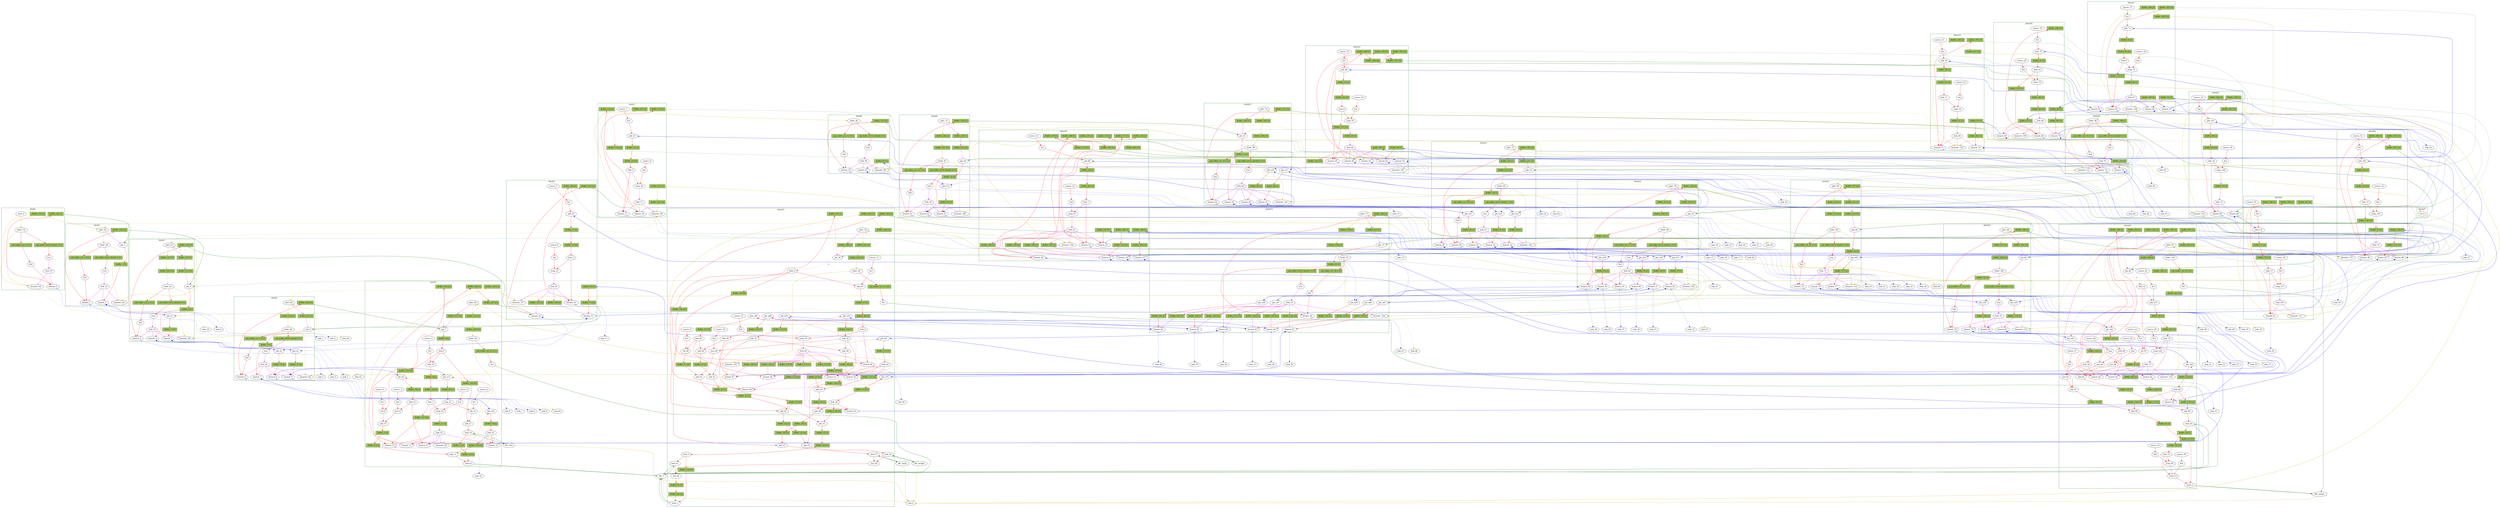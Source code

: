 // Number of blocks: 763
// Number of channels: 1293
Digraph G {

  // Blocks
subgraph cluster_1 {
color = "darkgreen"
label = "block1"
  brCst_block1 [type=Constant, in="in1:1", out="out1:1", bbID = 1, value="0x1", label=true,  shape=oval];
  _adj_buffer_brCst_block1_0 [type=Buffer, in="in1:0", out="out1:1", bbID=2, slots=1, transparent=false, label="_adj_buffer_brCst_block1_0 [1]", shape=box, style=filled, fillcolor=darkolivegreen3, height=0.4];
  cst_0 [type=Constant, in="in1:32", out="out1:32", bbID = 1, value="0x0", label="0x0",  shape=oval];
  _adj_buffer_cst_0_0 [type=Buffer, in="in1:0", out="out1:32", bbID=2, slots=1, transparent=false, label="_adj_buffer_cst_0_0 [1]", shape=box, style=filled, fillcolor=darkolivegreen3, height=0.4];
  branch_0 [type=Branch, in="in1:32 in2?:1", out="out1+:32 out2-:32", bbID = 1,  shape=oval];
  start_0 [type=Entry, in="in1:0", out="out1:0", bbID = 1,  shape=oval];
  forkC_78 [type=Fork, in="in1:0", out="out1:0 out2:0 out3:0", bbID = 1,  shape=oval];
  branchC_92 [type=Branch, in="in1:0 in2?:1", out="out1+:0 out2-:0", bbID = 1,  shape=oval];
  fork_79 [type=Fork, in="in1:1", out="out1:1 out2:1", bbID = 1,  shape=oval];
  _Buffer_141 [type=Buffer, in="in1:32", out="out1:32", bbID = 1, slots=1, transparent=false, label="_Buffer_141 [1]",  shape=box, style=filled, fillcolor=darkolivegreen3, height = 0.4];
  _Buffer_210 [type=Buffer, in="in1:0", out="out1:0", bbID = 1, slots=1, transparent=false, label="_Buffer_210 [1]",  shape=box, style=filled, fillcolor=darkolivegreen3, height = 0.4];
}
subgraph cluster_2 {
color = "darkgreen"
label = "block2"
  phi_1 [type=Mux, in="in1?:1 in2:32 in3:32", out="out1:32", delay=1.397, bbID = 2,  shape=oval];
  brCst_block2 [type=Constant, in="in1:1", out="out1:1", bbID = 2, value="0x1", label=true,  shape=oval];
  _adj_buffer_brCst_block2_0 [type=Buffer, in="in1:0", out="out1:1", bbID=2, slots=1, transparent=false, label="_adj_buffer_brCst_block2_0 [1]", shape=box, style=filled, fillcolor=darkolivegreen3, height=0.4];
  cst_1 [type=Constant, in="in1:32", out="out1:32", bbID = 2, value="0x0", label="0x0",  shape=oval];
  _adj_buffer_cst_1_0 [type=Buffer, in="in1:0", out="out1:32", bbID=2, slots=1, transparent=false, label="_adj_buffer_cst_1_0 [1]", shape=box, style=filled, fillcolor=darkolivegreen3, height=0.4];
  branch_1 [type=Branch, in="in1:32 in2?:1", out="out1+:32 out2-:32", bbID = 2,  shape=oval];
  branch_2 [type=Branch, in="in1:32 in2?:1", out="out1+:32 out2-:32", bbID = 2,  shape=oval];
  fork_52 [type=Fork, in="in1:1", out="out1:1 out2:1 out3:1", bbID = 2,  shape=oval];
  phiC_66 [type=CntrlMerge, in="in1:0 in2:0", out="out1:0 out2?:1", bbID = 2,  shape=oval];
  forkC_80 [type=Fork, in="in1:0", out="out1:0 out2:0 out3:0", bbID = 2,  shape=oval];
  branchC_93 [type=Branch, in="in1:0 in2?:1", out="out1+:0 out2-:0", bbID = 2,  shape=oval];
  _Buffer_1 [type=Buffer, in="in1:32", out="out1:32", bbID = 2, slots=1, transparent=false, label="_Buffer_1 [1]",  shape=box, style=filled, fillcolor=darkolivegreen3, height = 0.4];
  _Buffer_142 [type=Buffer, in="in1:32", out="out1:32", bbID = 2, slots=1, transparent=true, label="_Buffer_142 [1t]",  shape=box, style=filled, fillcolor=darkolivegreen3, height = 0.4];
}
subgraph cluster_3 {
color = "darkgreen"
label = "block3"
  phi_3 [type=Mux, in="in1?:1 in2:32 in3:32", out="out1:32", delay=1.397, bbID = 3,  shape=oval];
  brCst_block3 [type=Constant, in="in1:1", out="out1:1", bbID = 3, value="0x1", label=true,  shape=oval];
  _adj_buffer_brCst_block3_0 [type=Buffer, in="in1:0", out="out1:1", bbID=2, slots=1, transparent=false, label="_adj_buffer_brCst_block3_0 [1]", shape=box, style=filled, fillcolor=darkolivegreen3, height=0.4];
  cst_2 [type=Constant, in="in1:32", out="out1:32", bbID = 3, value="0x0", label="0x0",  shape=oval];
  _adj_buffer_cst_2_0 [type=Buffer, in="in1:0", out="out1:32", bbID=2, slots=1, transparent=false, label="_adj_buffer_cst_2_0 [1]", shape=box, style=filled, fillcolor=darkolivegreen3, height=0.4];
  phi_n1 [type=Merge, in="in1:32 in2:32", out="out1:32", delay=1.397, bbID = 3,  shape=oval];
  branch_3 [type=Branch, in="in1:32 in2?:1", out="out1+:32 out2-:32", bbID = 3,  shape=oval];
  branch_4 [type=Branch, in="in1:32 in2?:1", out="out1+:32 out2-:32", bbID = 3,  shape=oval];
  branch_5 [type=Branch, in="in1:32 in2?:1", out="out1+:32 out2-:32", bbID = 3,  shape=oval];
  fork_53 [type=Fork, in="in1:1", out="out1:1 out2:1 out3:1 out4:1", bbID = 3,  shape=oval];
  phiC_67 [type=CntrlMerge, in="in1:0 in2:0", out="out1:0 out2?:1", bbID = 3,  shape=oval];
  forkC_81 [type=Fork, in="in1:0", out="out1:0 out2:0 out3:0", bbID = 3,  shape=oval];
  branchC_94 [type=Branch, in="in1:0 in2?:1", out="out1+:0 out2-:0", bbID = 3,  shape=oval];
  _Buffer_2 [type=Buffer, in="in1:32", out="out1:32", bbID = 3, slots=1, transparent=false, label="_Buffer_2 [1]",  shape=box, style=filled, fillcolor=darkolivegreen3, height = 0.4];
  _Buffer_73 [type=Buffer, in="in1:32", out="out1:32", bbID = 3, slots=1, transparent=false, label="_Buffer_73 [1]",  shape=box, style=filled, fillcolor=darkolivegreen3, height = 0.4];
  _Buffer_143 [type=Buffer, in="in1:32", out="out1:32", bbID = 3, slots=1, transparent=false, label="_Buffer_143 [1]",  shape=box, style=filled, fillcolor=darkolivegreen3, height = 0.4];
  _Buffer_211 [type=Buffer, in="in1:1", out="out1:1", bbID = 3, slots=1, transparent=false, label="_Buffer_211 [1]",  shape=box, style=filled, fillcolor=darkolivegreen3, height = 0.4];
  _Buffer_212 [type=Buffer, in="in1:1", out="out1:1", bbID = 3, slots=1, transparent=true, label="_Buffer_212 [1t]",  shape=box, style=filled, fillcolor=darkolivegreen3, height = 0.4];
  _Buffer_213 [type=Buffer, in="in1:0", out="out1:0", bbID = 3, slots=1, transparent=false, label="_Buffer_213 [1]",  shape=box, style=filled, fillcolor=darkolivegreen3, height = 0.4];
  _Buffer_214 [type=Buffer, in="in1:0", out="out1:0", bbID = 3, slots=1, transparent=true, label="_Buffer_214 [1t]",  shape=box, style=filled, fillcolor=darkolivegreen3, height = 0.4];
}
subgraph cluster_4 {
color = "darkgreen"
label = "block4"
  phi_5 [type=Mux, in="in1?:1 in2:32 in3:32", out="out1:32", delay=1.397, bbID = 4,  shape=oval];
  brCst_block4 [type=Constant, in="in1:1", out="out1:1", bbID = 4, value="0x1", label=true,  shape=oval];
  _adj_buffer_brCst_block4_0 [type=Buffer, in="in1:0", out="out1:1", bbID=2, slots=1, transparent=false, label="_adj_buffer_brCst_block4_0 [1]", shape=box, style=filled, fillcolor=darkolivegreen3, height=0.4];
  cst_3 [type=Constant, in="in1:32", out="out1:32", bbID = 4, value="0x0", label="0x0",  shape=oval];
  _adj_buffer_cst_3_0 [type=Buffer, in="in1:0", out="out1:32", bbID=2, slots=1, transparent=false, label="_adj_buffer_cst_3_0 [1]", shape=box, style=filled, fillcolor=darkolivegreen3, height=0.4];
  phi_n4 [type=Merge, in="in1:32 in2:32", out="out1:32", delay=1.397, bbID = 4,  shape=oval];
  phi_n5 [type=Merge, in="in1:32 in2:32", out="out1:32", delay=1.397, bbID = 4,  shape=oval];
  branch_6 [type=Branch, in="in1:32 in2?:1", out="out1+:32 out2-:32", bbID = 4,  shape=oval];
  branch_7 [type=Branch, in="in1:32 in2?:1", out="out1+:32 out2-:32", bbID = 4,  shape=oval];
  branch_8 [type=Branch, in="in1:32 in2?:1", out="out1+:32 out2-:32", bbID = 4,  shape=oval];
  branch_9 [type=Branch, in="in1:32 in2?:1", out="out1+:32 out2-:32", bbID = 4,  shape=oval];
  fork_54 [type=Fork, in="in1:1", out="out1:1 out2:1 out3:1 out4:1 out5:1", bbID = 4,  shape=oval];
  phiC_68 [type=CntrlMerge, in="in1:0 in2:0", out="out1:0 out2?:1", bbID = 4,  shape=oval];
  forkC_82 [type=Fork, in="in1:0", out="out1:0 out2:0 out3:0", bbID = 4,  shape=oval];
  branchC_95 [type=Branch, in="in1:0 in2?:1", out="out1+:0 out2-:0", bbID = 4,  shape=oval];
  _Buffer_3 [type=Buffer, in="in1:32", out="out1:32", bbID = 4, slots=1, transparent=false, label="_Buffer_3 [1]",  shape=box, style=filled, fillcolor=darkolivegreen3, height = 0.4];
  _Buffer_74 [type=Buffer, in="in1:32", out="out1:32", bbID = 4, slots=1, transparent=false, label="_Buffer_74 [1]",  shape=box, style=filled, fillcolor=darkolivegreen3, height = 0.4];
  _Buffer_75 [type=Buffer, in="in1:32", out="out1:32", bbID = 4, slots=1, transparent=false, label="_Buffer_75 [1]",  shape=box, style=filled, fillcolor=darkolivegreen3, height = 0.4];
  _Buffer_144 [type=Buffer, in="in1:32", out="out1:32", bbID = 4, slots=1, transparent=true, label="_Buffer_144 [1t]",  shape=box, style=filled, fillcolor=darkolivegreen3, height = 0.4];
  _Buffer_215 [type=Buffer, in="in1:1", out="out1:1", bbID = 4, slots=1, transparent=false, label="_Buffer_215 [1]",  shape=box, style=filled, fillcolor=darkolivegreen3, height = 0.4];
  _Buffer_216 [type=Buffer, in="in1:0", out="out1:0", bbID = 4, slots=1, transparent=false, label="_Buffer_216 [1]",  shape=box, style=filled, fillcolor=darkolivegreen3, height = 0.4];
}
subgraph cluster_5 {
color = "darkgreen"
label = "block5"
  phi_7 [type=Mux, in="in1?:1 in2:32 in3:32", out="out1:32", delay=1.397, bbID = 5,  shape=oval];
  cst_4 [type=Constant, in="in1:32", out="out1:32", bbID = 5, value="0x1", label="0x1",  shape=oval];
  shl_8 [type=Operator, in="in1:32 in2:32", out="out1:32", op = "shl_op", bbID = 5,  shape=oval];
  cst_5 [type=Constant, in="in1:32", out="out1:32", bbID = 5, value="0xa", label="0xa",  shape=oval];
  mul_9 [type=Operator, in="in1:32 in2:32", out="out1:32", op = "mul_op", latency=4, bbID = 5,  shape=oval];
  add_10 [type=Operator, in="in1:32 in2:32", out="out1:32", op = "add_op", delay=2.287, bbID = 5,  shape=oval];
  add_11 [type=Operator, in="in1:32 in2:32", out="out1:32", op = "add_op", delay=2.287, bbID = 5,  shape=oval];
  cst_6 [type=Constant, in="in1:32", out="out1:32", bbID = 5, value="0x1", label="0x1",  shape=oval];
  shl_12 [type=Operator, in="in1:32 in2:32", out="out1:32", op = "shl_op", bbID = 5,  shape=oval];
  add_13 [type=Operator, in="in1:32 in2:32", out="out1:32", op = "add_op", delay=2.287, bbID = 5,  shape=oval];
  load_16 [type=Operator, in="in1:32 in2:32", out="out1:32 out2:32", op = "mc_load_op", delay=1.412, latency=2, bbID = 5, portID = 0, offset = 0,  shape=oval];
  store_0 [type=Operator, in="in1:32 in2:32", out="out1:32 out2:32", op = "mc_store_op", delay=0.672, bbID = 5, portID = 0, offset = 0,  shape=oval];
  cst_7 [type=Constant, in="in1:32", out="out1:32", bbID = 5, value="0x1", label="0x1",  shape=oval];
  add_19 [type=Operator, in="in1:32 in2:32", out="out1:32", op = "add_op", delay=2.287, bbID = 5,  shape=oval];
  cst_8 [type=Constant, in="in1:32", out="out1:32", bbID = 5, value="0x2", label="0x2",  shape=oval];
  icmp_20 [type=Operator, in="in1:32 in2:32", out="out1:1", op = "icmp_ult_op", delay=1.907, bbID = 5,  shape=oval];
  phi_n9 [type=Merge, in="in1:32 in2:32", out="out1:32", delay=1.397, bbID = 5,  shape=oval];
  phi_n10 [type=Merge, in="in1:32 in2:32", out="out1:32", delay=1.397, bbID = 5,  shape=oval];
  phi_n11 [type=Merge, in="in1:32 in2:32", out="out1:32", delay=1.397, bbID = 5,  shape=oval];
  fork_0 [type=Fork, in="in1:32", out="out1:32 out2:32 out3:32", bbID = 5,  shape=oval];
  fork_1 [type=Fork, in="in1:32", out="out1:32 out2:32", bbID = 5,  shape=oval];
  fork_21 [type=Fork, in="in1:32", out="out1:32 out2:32", bbID = 5,  shape=oval];
  fork_22 [type=Fork, in="in1:32", out="out1:32 out2:32", bbID = 5,  shape=oval];
  fork_23 [type=Fork, in="in1:32", out="out1:32 out2:32", bbID = 5,  shape=oval];
  branch_10 [type=Branch, in="in1:32 in2?:1", out="out1+:32 out2-:32", bbID = 5,  shape=oval];
  branch_11 [type=Branch, in="in1:32 in2?:1", out="out1+:32 out2-:32", bbID = 5,  shape=oval];
  branch_12 [type=Branch, in="in1:32 in2?:1", out="out1+:32 out2-:32", bbID = 5,  shape=oval];
  branch_13 [type=Branch, in="in1:32 in2?:1", out="out1+:32 out2-:32", bbID = 5,  shape=oval];
  fork_55 [type=Fork, in="in1:1", out="out1:1 out2:1 out3:1 out4:1 out5:1", bbID = 5,  shape=oval];
  cst_50 [type=Constant, in="in1:32", out="out1:32", bbID = 5, value="0x1", label="0x1",  shape=oval];
  _adj_buffer_cst_50_0 [type=Buffer, in="in1:0", out="out1:32", bbID=2, slots=1, transparent=false, label="_adj_buffer_cst_50_0 [1]", shape=box, style=filled, fillcolor=darkolivegreen3, height=0.4];
  phiC_69 [type=CntrlMerge, in="in1:0 in2:0", out="out1:0 out2?:1", bbID = 5,  shape=oval];
  forkC_83 [type=Fork, in="in1:0", out="out1:0 out2:0", bbID = 5,  shape=oval];
  branchC_96 [type=Branch, in="in1:0 in2?:1", out="out1+:0 out2-:0", bbID = 5,  shape=oval];
  source_0 [type=Source, out="out1:32", bbID = 5,  shape=oval];
  source_1 [type=Source, out="out1:32", bbID = 5,  shape=oval];
  source_2 [type=Source, out="out1:32", bbID = 5,  shape=oval];
  source_3 [type=Source, out="out1:32", bbID = 5,  shape=oval];
  source_4 [type=Source, out="out1:32", bbID = 5,  shape=oval];
  _Buffer_4 [type=Buffer, in="in1:32", out="out1:32", bbID = 5, slots=1, transparent=false, label="_Buffer_4 [1]",  shape=box, style=filled, fillcolor=darkolivegreen3, height = 0.4];
  _Buffer_5 [type=Buffer, in="in1:32", out="out1:32", bbID = 5, slots=1, transparent=false, label="_Buffer_5 [1]",  shape=box, style=filled, fillcolor=darkolivegreen3, height = 0.4];
  _Buffer_6 [type=Buffer, in="in1:32", out="out1:32", bbID = 5, slots=1, transparent=true, label="_Buffer_6 [1t]",  shape=box, style=filled, fillcolor=darkolivegreen3, height = 0.4];
  _Buffer_7 [type=Buffer, in="in1:32", out="out1:32", bbID = 5, slots=1, transparent=false, label="_Buffer_7 [1]",  shape=box, style=filled, fillcolor=darkolivegreen3, height = 0.4];
  _Buffer_8 [type=Buffer, in="in1:32", out="out1:32", bbID = 5, slots=1, transparent=true, label="_Buffer_8 [1t]",  shape=box, style=filled, fillcolor=darkolivegreen3, height = 0.4];
  _Buffer_9 [type=Buffer, in="in1:32", out="out1:32", bbID = 5, slots=1, transparent=false, label="_Buffer_9 [1]",  shape=box, style=filled, fillcolor=darkolivegreen3, height = 0.4];
  _Buffer_10 [type=Buffer, in="in1:32", out="out1:32", bbID = 5, slots=1, transparent=true, label="_Buffer_10 [1t]",  shape=box, style=filled, fillcolor=darkolivegreen3, height = 0.4];
  _Buffer_11 [type=Buffer, in="in1:1", out="out1:1", bbID = 5, slots=1, transparent=false, label="_Buffer_11 [1]",  shape=box, style=filled, fillcolor=darkolivegreen3, height = 0.4];
  _Buffer_78 [type=Buffer, in="in1:32", out="out1:32", bbID = 5, slots=1, transparent=false, label="_Buffer_78 [1]",  shape=box, style=filled, fillcolor=darkolivegreen3, height = 0.4];
  _Buffer_79 [type=Buffer, in="in1:32", out="out1:32", bbID = 5, slots=1, transparent=false, label="_Buffer_79 [1]",  shape=box, style=filled, fillcolor=darkolivegreen3, height = 0.4];
  _Buffer_80 [type=Buffer, in="in1:32", out="out1:32", bbID = 5, slots=1, transparent=false, label="_Buffer_80 [1]",  shape=box, style=filled, fillcolor=darkolivegreen3, height = 0.4];
  _Buffer_125 [type=Buffer, in="in1:32", out="out1:32", bbID = 5, slots=2, transparent=true, label="_Buffer_125 [2t]",  shape=box, style=filled, fillcolor=darkolivegreen3, height = 0.4];
  _Buffer_126 [type=Buffer, in="in1:32", out="out1:32", bbID = 5, slots=1, transparent=true, label="_Buffer_126 [1t]",  shape=box, style=filled, fillcolor=darkolivegreen3, height = 0.4];
  _Buffer_127 [type=Buffer, in="in1:32", out="out1:32", bbID = 5, slots=1, transparent=true, label="_Buffer_127 [1t]",  shape=box, style=filled, fillcolor=darkolivegreen3, height = 0.4];
  _Buffer_135 [type=Buffer, in="in1:32", out="out1:32", bbID = 5, slots=2, transparent=true, label="_Buffer_135 [2t]",  shape=box, style=filled, fillcolor=darkolivegreen3, height = 0.4];
  _Buffer_145 [type=Buffer, in="in1:32", out="out1:32", bbID = 5, slots=1, transparent=true, label="_Buffer_145 [1t]",  shape=box, style=filled, fillcolor=darkolivegreen3, height = 0.4];
  _Buffer_146 [type=Buffer, in="in1:32", out="out1:32", bbID = 5, slots=1, transparent=false, label="_Buffer_146 [1]",  shape=box, style=filled, fillcolor=darkolivegreen3, height = 0.4];
  _Buffer_147 [type=Buffer, in="in1:32", out="out1:32", bbID = 5, slots=1, transparent=true, label="_Buffer_147 [1t]",  shape=box, style=filled, fillcolor=darkolivegreen3, height = 0.4];
  _Buffer_217 [type=Buffer, in="in1:1", out="out1:1", bbID = 5, slots=1, transparent=true, label="_Buffer_217 [1t]",  shape=box, style=filled, fillcolor=darkolivegreen3, height = 0.4];
  _Buffer_218 [type=Buffer, in="in1:0", out="out1:0", bbID = 5, slots=1, transparent=false, label="_Buffer_218 [1]",  shape=box, style=filled, fillcolor=darkolivegreen3, height = 0.4];
  _Buffer_219 [type=Buffer, in="in1:0", out="out1:0", bbID = 5, slots=1, transparent=true, label="_Buffer_219 [1t]",  shape=box, style=filled, fillcolor=darkolivegreen3, height = 0.4];
  _Buffer_220 [type=Buffer, in="in1:0", out="out1:0", bbID = 5, slots=1, transparent=true, label="_Buffer_220 [1t]",  shape=box, style=filled, fillcolor=darkolivegreen3, height = 0.4];
}
subgraph cluster_6 {
color = "darkgreen"
label = "block6"
  cst_9 [type=Constant, in="in1:32", out="out1:32", bbID = 6, value="0x1", label="0x1",  shape=oval];
  add_22 [type=Operator, in="in1:32 in2:32", out="out1:32", op = "add_op", delay=2.287, bbID = 6,  shape=oval];
  cst_10 [type=Constant, in="in1:32", out="out1:32", bbID = 6, value="0xa", label="0xa",  shape=oval];
  icmp_23 [type=Operator, in="in1:32 in2:32", out="out1:1", op = "icmp_ult_op", delay=1.907, bbID = 6,  shape=oval];
  fork_2 [type=Fork, in="in1:32", out="out1:32 out2:32", bbID = 6,  shape=oval];
  branch_14 [type=Branch, in="in1:32 in2?:1", out="out1+:32 out2-:32", bbID = 6,  shape=oval];
  branch_15 [type=Branch, in="in1:32 in2?:1", out="out1+:32 out2-:32", bbID = 6,  shape=oval];
  branch_16 [type=Branch, in="in1:32 in2?:1", out="out1+:32 out2-:32", bbID = 6,  shape=oval];
  fork_56 [type=Fork, in="in1:1", out="out1:1 out2:1 out3:1 out4:1", bbID = 6,  shape=oval];
  branchC_97 [type=Branch, in="in1:0 in2?:1", out="out1+:0 out2-:0", bbID = 6,  shape=oval];
  source_5 [type=Source, out="out1:32", bbID = 6,  shape=oval];
  source_6 [type=Source, out="out1:32", bbID = 6,  shape=oval];
  _Buffer_12 [type=Buffer, in="in1:32", out="out1:32", bbID = 6, slots=1, transparent=false, label="_Buffer_12 [1]",  shape=box, style=filled, fillcolor=darkolivegreen3, height = 0.4];
  _Buffer_13 [type=Buffer, in="in1:32", out="out1:32", bbID = 6, slots=1, transparent=true, label="_Buffer_13 [1t]",  shape=box, style=filled, fillcolor=darkolivegreen3, height = 0.4];
  _Buffer_76 [type=Buffer, in="in1:32", out="out1:32", bbID = 6, slots=1, transparent=false, label="_Buffer_76 [1]",  shape=box, style=filled, fillcolor=darkolivegreen3, height = 0.4];
  _Buffer_77 [type=Buffer, in="in1:32", out="out1:32", bbID = 6, slots=1, transparent=true, label="_Buffer_77 [1t]",  shape=box, style=filled, fillcolor=darkolivegreen3, height = 0.4];
  _Buffer_148 [type=Buffer, in="in1:32", out="out1:32", bbID = 6, slots=1, transparent=false, label="_Buffer_148 [1]",  shape=box, style=filled, fillcolor=darkolivegreen3, height = 0.4];
  _Buffer_149 [type=Buffer, in="in1:32", out="out1:32", bbID = 6, slots=1, transparent=true, label="_Buffer_149 [1t]",  shape=box, style=filled, fillcolor=darkolivegreen3, height = 0.4];
  _Buffer_150 [type=Buffer, in="in1:1", out="out1:1", bbID = 6, slots=1, transparent=false, label="_Buffer_150 [1]",  shape=box, style=filled, fillcolor=darkolivegreen3, height = 0.4];
  _Buffer_151 [type=Buffer, in="in1:1", out="out1:1", bbID = 6, slots=1, transparent=false, label="_Buffer_151 [1]",  shape=box, style=filled, fillcolor=darkolivegreen3, height = 0.4];
}
subgraph cluster_7 {
color = "darkgreen"
label = "block7"
  cst_11 [type=Constant, in="in1:32", out="out1:32", bbID = 7, value="0x1", label="0x1",  shape=oval];
  add_25 [type=Operator, in="in1:32 in2:32", out="out1:32", op = "add_op", delay=2.287, bbID = 7,  shape=oval];
  cst_12 [type=Constant, in="in1:32", out="out1:32", bbID = 7, value="0xa", label="0xa",  shape=oval];
  icmp_26 [type=Operator, in="in1:32 in2:32", out="out1:1", op = "icmp_ult_op", delay=1.907, bbID = 7,  shape=oval];
  fork_3 [type=Fork, in="in1:32", out="out1:32 out2:32", bbID = 7,  shape=oval];
  branch_17 [type=Branch, in="in1:32 in2?:1", out="out1+:32 out2-:32", bbID = 7,  shape=oval];
  branch_18 [type=Branch, in="in1:32 in2?:1", out="out1+:32 out2-:32", bbID = 7,  shape=oval];
  fork_57 [type=Fork, in="in1:1", out="out1:1 out2:1 out3:1", bbID = 7,  shape=oval];
  branchC_98 [type=Branch, in="in1:0 in2?:1", out="out1+:0 out2-:0", bbID = 7,  shape=oval];
  source_7 [type=Source, out="out1:32", bbID = 7,  shape=oval];
  source_8 [type=Source, out="out1:32", bbID = 7,  shape=oval];
  _Buffer_14 [type=Buffer, in="in1:32", out="out1:32", bbID = 7, slots=1, transparent=false, label="_Buffer_14 [1]",  shape=box, style=filled, fillcolor=darkolivegreen3, height = 0.4];
  _Buffer_15 [type=Buffer, in="in1:32", out="out1:32", bbID = 7, slots=1, transparent=true, label="_Buffer_15 [1t]",  shape=box, style=filled, fillcolor=darkolivegreen3, height = 0.4];
  _Buffer_152 [type=Buffer, in="in1:32", out="out1:32", bbID = 7, slots=1, transparent=false, label="_Buffer_152 [1]",  shape=box, style=filled, fillcolor=darkolivegreen3, height = 0.4];
  _Buffer_153 [type=Buffer, in="in1:32", out="out1:32", bbID = 7, slots=1, transparent=true, label="_Buffer_153 [1t]",  shape=box, style=filled, fillcolor=darkolivegreen3, height = 0.4];
  _Buffer_154 [type=Buffer, in="in1:32", out="out1:32", bbID = 7, slots=1, transparent=false, label="_Buffer_154 [1]",  shape=box, style=filled, fillcolor=darkolivegreen3, height = 0.4];
  _Buffer_221 [type=Buffer, in="in1:0", out="out1:0", bbID = 7, slots=1, transparent=false, label="_Buffer_221 [1]",  shape=box, style=filled, fillcolor=darkolivegreen3, height = 0.4];
  _Buffer_222 [type=Buffer, in="in1:0", out="out1:0", bbID = 7, slots=1, transparent=true, label="_Buffer_222 [1t]",  shape=box, style=filled, fillcolor=darkolivegreen3, height = 0.4];
  _Buffer_223 [type=Buffer, in="in1:0", out="out1:0", bbID = 7, slots=1, transparent=false, label="_Buffer_223 [1]",  shape=box, style=filled, fillcolor=darkolivegreen3, height = 0.4];
}
subgraph cluster_8 {
color = "darkgreen"
label = "block8"
  brCst_block8 [type=Constant, in="in1:1", out="out1:1", bbID = 8, value="0x1", label=true,  shape=oval];
  _adj_buffer_brCst_block8_0 [type=Buffer, in="in1:0", out="out1:1", bbID=2, slots=1, transparent=false, label="_adj_buffer_brCst_block8_0 [1]", shape=box, style=filled, fillcolor=darkolivegreen3, height=0.4];
  cst_13 [type=Constant, in="in1:32", out="out1:32", bbID = 8, value="0x0", label="0x0",  shape=oval];
  _adj_buffer_cst_13_0 [type=Buffer, in="in1:0", out="out1:32", bbID=2, slots=1, transparent=false, label="_adj_buffer_cst_13_0 [1]", shape=box, style=filled, fillcolor=darkolivegreen3, height=0.4];
  branch_19 [type=Branch, in="in1:32 in2?:1", out="out1+:32 out2-:32", bbID = 8,  shape=oval];
  branch_20 [type=Branch, in="in1:32 in2?:1", out="out1+:32 out2-:32", bbID = 8,  shape=oval];
  fork_58 [type=Fork, in="in1:1", out="out1:1 out2:1 out3:1", bbID = 8,  shape=oval];
  forkC_86 [type=Fork, in="in1:0", out="out1:0 out2:0 out3:0", bbID = 8,  shape=oval];
  branchC_99 [type=Branch, in="in1:0 in2?:1", out="out1+:0 out2-:0", bbID = 8,  shape=oval];
  _Buffer_81 [type=Buffer, in="in1:32", out="out1:32", bbID = 8, slots=1, transparent=false, label="_Buffer_81 [1]",  shape=box, style=filled, fillcolor=darkolivegreen3, height = 0.4];
  _Buffer_155 [type=Buffer, in="in1:32", out="out1:32", bbID = 8, slots=1, transparent=true, label="_Buffer_155 [1t]",  shape=box, style=filled, fillcolor=darkolivegreen3, height = 0.4];
}
subgraph cluster_9 {
color = "darkgreen"
label = "block9"
  phi_29 [type=Mux, in="in1?:1 in2:32 in3:32", out="out1:32", delay=1.397, bbID = 9,  shape=oval];
  brCst_block9 [type=Constant, in="in1:1", out="out1:1", bbID = 9, value="0x1", label=true,  shape=oval];
  _adj_buffer_brCst_block9_0 [type=Buffer, in="in1:0", out="out1:1", bbID=2, slots=1, transparent=false, label="_adj_buffer_brCst_block9_0 [1]", shape=box, style=filled, fillcolor=darkolivegreen3, height=0.4];
  cst_14 [type=Constant, in="in1:32", out="out1:32", bbID = 9, value="0x0", label="0x0",  shape=oval];
  _adj_buffer_cst_14_0 [type=Buffer, in="in1:0", out="out1:32", bbID=2, slots=1, transparent=false, label="_adj_buffer_cst_14_0 [1]", shape=box, style=filled, fillcolor=darkolivegreen3, height=0.4];
  phi_n13 [type=Merge, in="in1:32 in2:32", out="out1:32", delay=1.397, bbID = 9,  shape=oval];
  branch_21 [type=Branch, in="in1:32 in2?:1", out="out1+:32 out2-:32", bbID = 9,  shape=oval];
  branch_22 [type=Branch, in="in1:32 in2?:1", out="out1+:32 out2-:32", bbID = 9,  shape=oval];
  branch_23 [type=Branch, in="in1:32 in2?:1", out="out1+:32 out2-:32", bbID = 9,  shape=oval];
  fork_59 [type=Fork, in="in1:1", out="out1:1 out2:1 out3:1 out4:1", bbID = 9,  shape=oval];
  phiC_73 [type=CntrlMerge, in="in1:0 in2:0", out="out1:0 out2?:1", bbID = 9,  shape=oval];
  forkC_87 [type=Fork, in="in1:0", out="out1:0 out2:0 out3:0", bbID = 9,  shape=oval];
  branchC_100 [type=Branch, in="in1:0 in2?:1", out="out1+:0 out2-:0", bbID = 9,  shape=oval];
  _Buffer_16 [type=Buffer, in="in1:32", out="out1:32", bbID = 9, slots=1, transparent=false, label="_Buffer_16 [1]",  shape=box, style=filled, fillcolor=darkolivegreen3, height = 0.4];
  _Buffer_82 [type=Buffer, in="in1:32", out="out1:32", bbID = 9, slots=1, transparent=false, label="_Buffer_82 [1]",  shape=box, style=filled, fillcolor=darkolivegreen3, height = 0.4];
  _Buffer_156 [type=Buffer, in="in1:32", out="out1:32", bbID = 9, slots=1, transparent=true, label="_Buffer_156 [1t]",  shape=box, style=filled, fillcolor=darkolivegreen3, height = 0.4];
  _Buffer_224 [type=Buffer, in="in1:1", out="out1:1", bbID = 9, slots=1, transparent=false, label="_Buffer_224 [1]",  shape=box, style=filled, fillcolor=darkolivegreen3, height = 0.4];
  _Buffer_225 [type=Buffer, in="in1:1", out="out1:1", bbID = 9, slots=1, transparent=true, label="_Buffer_225 [1t]",  shape=box, style=filled, fillcolor=darkolivegreen3, height = 0.4];
  _Buffer_226 [type=Buffer, in="in1:0", out="out1:0", bbID = 9, slots=1, transparent=false, label="_Buffer_226 [1]",  shape=box, style=filled, fillcolor=darkolivegreen3, height = 0.4];
  _Buffer_227 [type=Buffer, in="in1:0", out="out1:0", bbID = 9, slots=1, transparent=true, label="_Buffer_227 [1t]",  shape=box, style=filled, fillcolor=darkolivegreen3, height = 0.4];
}
subgraph cluster_10 {
color = "darkgreen"
label = "block10"
  phi_31 [type=Mux, in="in1?:1 in2:32 in3:32", out="out1:32", delay=1.397, bbID = 10,  shape=oval];
  brCst_block10 [type=Constant, in="in1:1", out="out1:1", bbID = 10, value="0x1", label=true,  shape=oval];
  _adj_buffer_brCst_block10_0 [type=Buffer, in="in1:0", out="out1:1", bbID=2, slots=1, transparent=false, label="_adj_buffer_brCst_block10_0 [1]", shape=box, style=filled, fillcolor=darkolivegreen3, height=0.4];
  cst_15 [type=Constant, in="in1:32", out="out1:32", bbID = 10, value="0x0", label="0x0",  shape=oval];
  _adj_buffer_cst_15_0 [type=Buffer, in="in1:0", out="out1:32", bbID=2, slots=1, transparent=false, label="_adj_buffer_cst_15_0 [1]", shape=box, style=filled, fillcolor=darkolivegreen3, height=0.4];
  phi_n16 [type=Merge, in="in1:32 in2:32", out="out1:32", delay=1.397, bbID = 10,  shape=oval];
  phi_n17 [type=Merge, in="in1:32 in2:32", out="out1:32", delay=1.397, bbID = 10,  shape=oval];
  branch_24 [type=Branch, in="in1:32 in2?:1", out="out1+:32 out2-:32", bbID = 10,  shape=oval];
  branch_25 [type=Branch, in="in1:32 in2?:1", out="out1+:32 out2-:32", bbID = 10,  shape=oval];
  branch_26 [type=Branch, in="in1:32 in2?:1", out="out1+:32 out2-:32", bbID = 10,  shape=oval];
  branch_27 [type=Branch, in="in1:32 in2?:1", out="out1+:32 out2-:32", bbID = 10,  shape=oval];
  fork_60 [type=Fork, in="in1:1", out="out1:1 out2:1 out3:1 out4:1 out5:1", bbID = 10,  shape=oval];
  phiC_74 [type=CntrlMerge, in="in1:0 in2:0", out="out1:0 out2?:1", bbID = 10,  shape=oval];
  forkC_88 [type=Fork, in="in1:0", out="out1:0 out2:0 out3:0", bbID = 10,  shape=oval];
  branchC_101 [type=Branch, in="in1:0 in2?:1", out="out1+:0 out2-:0", bbID = 10,  shape=oval];
  _Buffer_17 [type=Buffer, in="in1:32", out="out1:32", bbID = 10, slots=1, transparent=false, label="_Buffer_17 [1]",  shape=box, style=filled, fillcolor=darkolivegreen3, height = 0.4];
  _Buffer_85 [type=Buffer, in="in1:32", out="out1:32", bbID = 10, slots=1, transparent=false, label="_Buffer_85 [1]",  shape=box, style=filled, fillcolor=darkolivegreen3, height = 0.4];
  _Buffer_86 [type=Buffer, in="in1:32", out="out1:32", bbID = 10, slots=1, transparent=false, label="_Buffer_86 [1]",  shape=box, style=filled, fillcolor=darkolivegreen3, height = 0.4];
  _Buffer_157 [type=Buffer, in="in1:32", out="out1:32", bbID = 10, slots=1, transparent=true, label="_Buffer_157 [1t]",  shape=box, style=filled, fillcolor=darkolivegreen3, height = 0.4];
  _Buffer_228 [type=Buffer, in="in1:1", out="out1:1", bbID = 10, slots=1, transparent=true, label="_Buffer_228 [1t]",  shape=box, style=filled, fillcolor=darkolivegreen3, height = 0.4];
  _Buffer_229 [type=Buffer, in="in1:0", out="out1:0", bbID = 10, slots=1, transparent=false, label="_Buffer_229 [1]",  shape=box, style=filled, fillcolor=darkolivegreen3, height = 0.4];
  _Buffer_230 [type=Buffer, in="in1:0", out="out1:0", bbID = 10, slots=1, transparent=true, label="_Buffer_230 [1t]",  shape=box, style=filled, fillcolor=darkolivegreen3, height = 0.4];
}
subgraph cluster_11 {
color = "darkgreen"
label = "block11"
  phi_33 [type=Mux, in="in1?:1 in2:32 in3:32", out="out1:32", delay=1.397, bbID = 11,  shape=oval];
  brCst_block11 [type=Constant, in="in1:1", out="out1:1", bbID = 11, value="0x1", label=true,  shape=oval];
  _adj_buffer_brCst_block11_0 [type=Buffer, in="in1:0", out="out1:1", bbID=2, slots=1, transparent=false, label="_adj_buffer_brCst_block11_0 [1]", shape=box, style=filled, fillcolor=darkolivegreen3, height=0.4];
  cst_16 [type=Constant, in="in1:32", out="out1:32", bbID = 11, value="0x0", label="0x0",  shape=oval];
  _adj_buffer_cst_16_0 [type=Buffer, in="in1:0", out="out1:32", bbID=2, slots=1, transparent=false, label="_adj_buffer_cst_16_0 [1]", shape=box, style=filled, fillcolor=darkolivegreen3, height=0.4];
  phi_n21 [type=Merge, in="in1:32 in2:32", out="out1:32", delay=1.397, bbID = 11,  shape=oval];
  phi_n22 [type=Merge, in="in1:32 in2:32", out="out1:32", delay=1.397, bbID = 11,  shape=oval];
  phi_n23 [type=Merge, in="in1:32 in2:32", out="out1:32", delay=1.397, bbID = 11,  shape=oval];
  branch_28 [type=Branch, in="in1:32 in2?:1", out="out1+:32 out2-:32", bbID = 11,  shape=oval];
  branch_29 [type=Branch, in="in1:32 in2?:1", out="out1+:32 out2-:32", bbID = 11,  shape=oval];
  branch_30 [type=Branch, in="in1:32 in2?:1", out="out1+:32 out2-:32", bbID = 11,  shape=oval];
  branch_31 [type=Branch, in="in1:32 in2?:1", out="out1+:32 out2-:32", bbID = 11,  shape=oval];
  branch_32 [type=Branch, in="in1:32 in2?:1", out="out1+:32 out2-:32", bbID = 11,  shape=oval];
  fork_61 [type=Fork, in="in1:1", out="out1:1 out2:1 out3:1 out4:1 out5:1 out6:1", bbID = 11,  shape=oval];
  phiC_75 [type=CntrlMerge, in="in1:0 in2:0", out="out1:0 out2?:1", bbID = 11,  shape=oval];
  forkC_89 [type=Fork, in="in1:0", out="out1:0 out2:0 out3:0", bbID = 11,  shape=oval];
  branchC_102 [type=Branch, in="in1:0 in2?:1", out="out1+:0 out2-:0", bbID = 11,  shape=oval];
  _Buffer_18 [type=Buffer, in="in1:32", out="out1:32", bbID = 11, slots=1, transparent=false, label="_Buffer_18 [1]",  shape=box, style=filled, fillcolor=darkolivegreen3, height = 0.4];
  _Buffer_90 [type=Buffer, in="in1:32", out="out1:32", bbID = 11, slots=1, transparent=false, label="_Buffer_90 [1]",  shape=box, style=filled, fillcolor=darkolivegreen3, height = 0.4];
  _Buffer_91 [type=Buffer, in="in1:32", out="out1:32", bbID = 11, slots=1, transparent=false, label="_Buffer_91 [1]",  shape=box, style=filled, fillcolor=darkolivegreen3, height = 0.4];
  _Buffer_92 [type=Buffer, in="in1:32", out="out1:32", bbID = 11, slots=1, transparent=false, label="_Buffer_92 [1]",  shape=box, style=filled, fillcolor=darkolivegreen3, height = 0.4];
  _Buffer_158 [type=Buffer, in="in1:32", out="out1:32", bbID = 11, slots=1, transparent=true, label="_Buffer_158 [1t]",  shape=box, style=filled, fillcolor=darkolivegreen3, height = 0.4];
  _Buffer_231 [type=Buffer, in="in1:1", out="out1:1", bbID = 11, slots=1, transparent=true, label="_Buffer_231 [1t]",  shape=box, style=filled, fillcolor=darkolivegreen3, height = 0.4];
  _Buffer_232 [type=Buffer, in="in1:0", out="out1:0", bbID = 11, slots=1, transparent=false, label="_Buffer_232 [1]",  shape=box, style=filled, fillcolor=darkolivegreen3, height = 0.4];
  _Buffer_233 [type=Buffer, in="in1:0", out="out1:0", bbID = 11, slots=1, transparent=true, label="_Buffer_233 [1t]",  shape=box, style=filled, fillcolor=darkolivegreen3, height = 0.4];
}
subgraph cluster_12 {
color = "darkgreen"
label = "block12"
  phi_35 [type=Mux, in="in1?:1 in2:32 in3:32", out="out1:32", delay=1.397, bbID = 12,  shape=oval];
  brCst_block12 [type=Constant, in="in1:1", out="out1:1", bbID = 12, value="0x1", label=true,  shape=oval];
  _adj_buffer_brCst_block12_0 [type=Buffer, in="in1:0", out="out1:1", bbID=2, slots=1, transparent=false, label="_adj_buffer_brCst_block12_0 [1]", shape=box, style=filled, fillcolor=darkolivegreen3, height=0.4];
  cst_17 [type=Constant, in="in1:32", out="out1:32", bbID = 12, value="0x0", label="0x0",  shape=oval];
  _adj_buffer_cst_17_0 [type=Buffer, in="in1:0", out="out1:32", bbID=2, slots=1, transparent=false, label="_adj_buffer_cst_17_0 [1]", shape=box, style=filled, fillcolor=darkolivegreen3, height=0.4];
  phi_n28 [type=Merge, in="in1:32 in2:32", out="out1:32", delay=1.397, bbID = 12,  shape=oval];
  phi_n29 [type=Merge, in="in1:32 in2:32", out="out1:32", delay=1.397, bbID = 12,  shape=oval];
  phi_n30 [type=Merge, in="in1:32 in2:32", out="out1:32", delay=1.397, bbID = 12,  shape=oval];
  phi_n31 [type=Merge, in="in1:32 in2:32", out="out1:32", delay=1.397, bbID = 12,  shape=oval];
  branch_33 [type=Branch, in="in1:32 in2?:1", out="out1+:32 out2-:32", bbID = 12,  shape=oval];
  branch_34 [type=Branch, in="in1:32 in2?:1", out="out1+:32 out2-:32", bbID = 12,  shape=oval];
  branch_35 [type=Branch, in="in1:32 in2?:1", out="out1+:32 out2-:32", bbID = 12,  shape=oval];
  branch_36 [type=Branch, in="in1:32 in2?:1", out="out1+:32 out2-:32", bbID = 12,  shape=oval];
  branch_37 [type=Branch, in="in1:32 in2?:1", out="out1+:32 out2-:32", bbID = 12,  shape=oval];
  branch_38 [type=Branch, in="in1:32 in2?:1", out="out1+:32 out2-:32", bbID = 12,  shape=oval];
  fork_62 [type=Fork, in="in1:1", out="out1:1 out2:1 out3:1 out4:1 out5:1 out6:1 out7:1", bbID = 12,  shape=oval];
  phiC_76 [type=CntrlMerge, in="in1:0 in2:0", out="out1:0 out2?:1", bbID = 12,  shape=oval];
  forkC_90 [type=Fork, in="in1:0", out="out1:0 out2:0 out3:0", bbID = 12,  shape=oval];
  branchC_103 [type=Branch, in="in1:0 in2?:1", out="out1+:0 out2-:0", bbID = 12,  shape=oval];
  _Buffer_19 [type=Buffer, in="in1:32", out="out1:32", bbID = 12, slots=1, transparent=false, label="_Buffer_19 [1]",  shape=box, style=filled, fillcolor=darkolivegreen3, height = 0.4];
  _Buffer_94 [type=Buffer, in="in1:32", out="out1:32", bbID = 12, slots=1, transparent=false, label="_Buffer_94 [1]",  shape=box, style=filled, fillcolor=darkolivegreen3, height = 0.4];
  _Buffer_95 [type=Buffer, in="in1:32", out="out1:32", bbID = 12, slots=1, transparent=false, label="_Buffer_95 [1]",  shape=box, style=filled, fillcolor=darkolivegreen3, height = 0.4];
  _Buffer_96 [type=Buffer, in="in1:32", out="out1:32", bbID = 12, slots=1, transparent=false, label="_Buffer_96 [1]",  shape=box, style=filled, fillcolor=darkolivegreen3, height = 0.4];
  _Buffer_97 [type=Buffer, in="in1:32", out="out1:32", bbID = 12, slots=1, transparent=false, label="_Buffer_97 [1]",  shape=box, style=filled, fillcolor=darkolivegreen3, height = 0.4];
  _Buffer_159 [type=Buffer, in="in1:32", out="out1:32", bbID = 12, slots=1, transparent=false, label="_Buffer_159 [1]",  shape=box, style=filled, fillcolor=darkolivegreen3, height = 0.4];
  _Buffer_234 [type=Buffer, in="in1:1", out="out1:1", bbID = 12, slots=1, transparent=true, label="_Buffer_234 [1t]",  shape=box, style=filled, fillcolor=darkolivegreen3, height = 0.4];
  _Buffer_235 [type=Buffer, in="in1:0", out="out1:0", bbID = 12, slots=1, transparent=false, label="_Buffer_235 [1]",  shape=box, style=filled, fillcolor=darkolivegreen3, height = 0.4];
  _Buffer_236 [type=Buffer, in="in1:0", out="out1:0", bbID = 12, slots=1, transparent=true, label="_Buffer_236 [1t]",  shape=box, style=filled, fillcolor=darkolivegreen3, height = 0.4];
}
subgraph cluster_13 {
color = "darkgreen"
label = "block13"
  phi_37 [type=Mux, in="in1?:1 in2:32 in3:32", out="out1:32", delay=1.397, bbID = 13,  shape=oval];
  brCst_block13 [type=Constant, in="in1:1", out="out1:1", bbID = 13, value="0x1", label=true,  shape=oval];
  _adj_buffer_brCst_block13_0 [type=Buffer, in="in1:0", out="out1:1", bbID=2, slots=1, transparent=false, label="_adj_buffer_brCst_block13_0 [1]", shape=box, style=filled, fillcolor=darkolivegreen3, height=0.4];
  cst_18 [type=Constant, in="in1:32", out="out1:32", bbID = 13, value="0x0", label="0x0",  shape=oval];
  _adj_buffer_cst_18_0 [type=Buffer, in="in1:0", out="out1:32", bbID=2, slots=1, transparent=false, label="_adj_buffer_cst_18_0 [1]", shape=box, style=filled, fillcolor=darkolivegreen3, height=0.4];
  phi_n37 [type=Merge, in="in1:32 in2:32", out="out1:32", delay=1.397, bbID = 13,  shape=oval];
  phi_n38 [type=Merge, in="in1:32 in2:32", out="out1:32", delay=1.397, bbID = 13,  shape=oval];
  phi_n39 [type=Merge, in="in1:32 in2:32", out="out1:32", delay=1.397, bbID = 13,  shape=oval];
  phi_n40 [type=Merge, in="in1:32 in2:32", out="out1:32", delay=1.397, bbID = 13,  shape=oval];
  phi_n41 [type=Merge, in="in1:32 in2:32", out="out1:32", delay=1.397, bbID = 13,  shape=oval];
  branch_39 [type=Branch, in="in1:32 in2?:1", out="out1+:32 out2-:32", bbID = 13,  shape=oval];
  branch_40 [type=Branch, in="in1:32 in2?:1", out="out1+:32 out2-:32", bbID = 13,  shape=oval];
  branch_41 [type=Branch, in="in1:32 in2?:1", out="out1+:32 out2-:32", bbID = 13,  shape=oval];
  branch_42 [type=Branch, in="in1:32 in2?:1", out="out1+:32 out2-:32", bbID = 13,  shape=oval];
  branch_43 [type=Branch, in="in1:32 in2?:1", out="out1+:32 out2-:32", bbID = 13,  shape=oval];
  branch_44 [type=Branch, in="in1:32 in2?:1", out="out1+:32 out2-:32", bbID = 13,  shape=oval];
  branch_45 [type=Branch, in="in1:32 in2?:1", out="out1+:32 out2-:32", bbID = 13,  shape=oval];
  fork_63 [type=Fork, in="in1:1", out="out1:1 out2:1 out3:1 out4:1 out5:1 out6:1 out7:1 out8:1", bbID = 13,  shape=oval];
  phiC_77 [type=CntrlMerge, in="in1:0 in2:0", out="out1:0 out2?:1", bbID = 13,  shape=oval];
  forkC_91 [type=Fork, in="in1:0", out="out1:0 out2:0 out3:0", bbID = 13,  shape=oval];
  branchC_104 [type=Branch, in="in1:0 in2?:1", out="out1+:0 out2-:0", bbID = 13,  shape=oval];
  _Buffer_20 [type=Buffer, in="in1:32", out="out1:32", bbID = 13, slots=1, transparent=false, label="_Buffer_20 [1]",  shape=box, style=filled, fillcolor=darkolivegreen3, height = 0.4];
  _Buffer_100 [type=Buffer, in="in1:32", out="out1:32", bbID = 13, slots=1, transparent=false, label="_Buffer_100 [1]",  shape=box, style=filled, fillcolor=darkolivegreen3, height = 0.4];
  _Buffer_101 [type=Buffer, in="in1:32", out="out1:32", bbID = 13, slots=1, transparent=false, label="_Buffer_101 [1]",  shape=box, style=filled, fillcolor=darkolivegreen3, height = 0.4];
  _Buffer_102 [type=Buffer, in="in1:32", out="out1:32", bbID = 13, slots=1, transparent=false, label="_Buffer_102 [1]",  shape=box, style=filled, fillcolor=darkolivegreen3, height = 0.4];
  _Buffer_103 [type=Buffer, in="in1:32", out="out1:32", bbID = 13, slots=1, transparent=false, label="_Buffer_103 [1]",  shape=box, style=filled, fillcolor=darkolivegreen3, height = 0.4];
  _Buffer_104 [type=Buffer, in="in1:32", out="out1:32", bbID = 13, slots=1, transparent=false, label="_Buffer_104 [1]",  shape=box, style=filled, fillcolor=darkolivegreen3, height = 0.4];
  _Buffer_160 [type=Buffer, in="in1:32", out="out1:32", bbID = 13, slots=1, transparent=false, label="_Buffer_160 [1]",  shape=box, style=filled, fillcolor=darkolivegreen3, height = 0.4];
  _Buffer_161 [type=Buffer, in="in1:1", out="out1:1", bbID = 13, slots=1, transparent=true, label="_Buffer_161 [1t]",  shape=box, style=filled, fillcolor=darkolivegreen3, height = 0.4];
  _Buffer_162 [type=Buffer, in="in1:1", out="out1:1", bbID = 13, slots=1, transparent=true, label="_Buffer_162 [1t]",  shape=box, style=filled, fillcolor=darkolivegreen3, height = 0.4];
  _Buffer_163 [type=Buffer, in="in1:1", out="out1:1", bbID = 13, slots=1, transparent=true, label="_Buffer_163 [1t]",  shape=box, style=filled, fillcolor=darkolivegreen3, height = 0.4];
  _Buffer_164 [type=Buffer, in="in1:1", out="out1:1", bbID = 13, slots=1, transparent=true, label="_Buffer_164 [1t]",  shape=box, style=filled, fillcolor=darkolivegreen3, height = 0.4];
  _Buffer_165 [type=Buffer, in="in1:1", out="out1:1", bbID = 13, slots=1, transparent=true, label="_Buffer_165 [1t]",  shape=box, style=filled, fillcolor=darkolivegreen3, height = 0.4];
  _Buffer_166 [type=Buffer, in="in1:1", out="out1:1", bbID = 13, slots=1, transparent=true, label="_Buffer_166 [1t]",  shape=box, style=filled, fillcolor=darkolivegreen3, height = 0.4];
  _Buffer_237 [type=Buffer, in="in1:1", out="out1:1", bbID = 13, slots=1, transparent=false, label="_Buffer_237 [1]",  shape=box, style=filled, fillcolor=darkolivegreen3, height = 0.4];
  _Buffer_238 [type=Buffer, in="in1:0", out="out1:0", bbID = 13, slots=1, transparent=false, label="_Buffer_238 [1]",  shape=box, style=filled, fillcolor=darkolivegreen3, height = 0.4];
  _Buffer_239 [type=Buffer, in="in1:0", out="out1:0", bbID = 13, slots=1, transparent=true, label="_Buffer_239 [1t]",  shape=box, style=filled, fillcolor=darkolivegreen3, height = 0.4];
}
subgraph cluster_14 {
color = "darkgreen"
label = "block14"
  phi_39 [type=Mux, in="in1?:1 in2:32 in3:32", out="out1:32", delay=1.397, bbID = 14, retimingDiff=0.5,  shape=oval];
  add_40 [type=Operator, in="in1:32 in2:32", out="out1:32", op = "add_op", delay=2.287, bbID = 14, retimingDiff=1.5,  shape=oval];
  add_41 [type=Operator, in="in1:32 in2:32", out="out1:32", op = "add_op", delay=2.287, bbID = 14, retimingDiff=2,  shape=oval];
  add_42 [type=Operator, in="in1:32 in2:32", out="out1:32", op = "add_op", delay=2.287, bbID = 14, retimingDiff=2.5,  shape=oval];
  add_43 [type=Operator, in="in1:32 in2:32", out="out1:32", op = "add_op", delay=2.287, bbID = 14, retimingDiff=4,  shape=oval];
  add_44 [type=Operator, in="in1:32 in2:32", out="out1:32", op = "add_op", delay=2.287, bbID = 14, retimingDiff=2,  shape=oval];
  add_45 [type=Operator, in="in1:32 in2:32", out="out1:32", op = "add_op", delay=2.287, bbID = 14, retimingDiff=3,  shape=oval];
  add_46 [type=Operator, in="in1:32 in2:32", out="out1:32", op = "add_op", delay=2.287, bbID = 14, retimingDiff=3.5,  shape=oval];
  add_47 [type=Operator, in="in1:32 in2:32", out="out1:32", op = "add_op", delay=2.287, bbID = 14, retimingDiff=4,  shape=oval];
  cst_19 [type=Constant, in="in1:32", out="out1:32", bbID = 14, value="0x1", label="0x1", retimingDiff=1.5,  shape=oval];
  shl_48 [type=Operator, in="in1:32 in2:32", out="out1:32", op = "shl_op", bbID = 14, retimingDiff=1.5,  shape=oval];
  cst_20 [type=Constant, in="in1:32", out="out1:32", bbID = 14, value="0xa", label="0xa", retimingDiff=2,  shape=oval];
  mul_49 [type=Operator, in="in1:32 in2:32", out="out1:32", op = "mul_op", latency=4, bbID = 14, retimingDiff=2,  shape=oval];
  add_50 [type=Operator, in="in1:32 in2:32", out="out1:32", op = "add_op", delay=2.287, bbID = 14, retimingDiff=4,  shape=oval];
  add_51 [type=Operator, in="in1:32 in2:32", out="out1:32", op = "add_op", delay=2.287, bbID = 14, retimingDiff=4.5,  shape=oval];
  load_54 [type=Operator, in="in1:32 in2:32", out="out1:32 out2:32", op = "mc_load_op", delay=1.412, latency=2, bbID = 14, portID = 0, offset = 0, retimingDiff=1,  shape=oval];
  load_57 [type=Operator, in="in1:32 in2:32", out="out1:32 out2:32", op = "mc_load_op", delay=1.412, latency=2, bbID = 14, portID = 0, offset = 0, retimingDiff=1,  shape=oval];
  mul_58 [type=Operator, in="in1:32 in2:32", out="out1:32", op = "mul_op", latency=4, bbID = 14, retimingDiff=2,  shape=oval];
  load_61 [type=Operator, in="in1:32 in2:32", out="out1:32 out2:32", op = "mc_load_op", delay=1.412, latency=2, bbID = 14, portID = 0, offset = 0, retimingDiff=1,  shape=oval];
  add_62 [type=Operator, in="in1:32 in2:32", out="out1:32", op = "add_op", delay=2.287, bbID = 14, retimingDiff=7,  shape=oval];
  store_1 [type=Operator, in="in1:32 in2:32", out="out1:32 out2:32", op = "mc_store_op", delay=0.672, bbID = 14, portID = 1, offset = 0, retimingDiff=7.5,  shape=oval];
  cst_21 [type=Constant, in="in1:32", out="out1:32", bbID = 14, value="0x1", label="0x1", retimingDiff=0.5,  shape=oval];
  add_63 [type=Operator, in="in1:32 in2:32", out="out1:32", op = "add_op", delay=2.287, bbID = 14, retimingDiff=0.5,  shape=oval];
  cst_22 [type=Constant, in="in1:32", out="out1:32", bbID = 14, value="0x4", label="0x4", retimingDiff=1,  shape=oval];
  icmp_64 [type=Operator, in="in1:32 in2:32", out="out1:1", op = "icmp_ult_op", delay=1.907, bbID = 14, retimingDiff=1,  shape=oval];
  phi_n48 [type=Merge, in="in1:32 in2:32", out="out1:32", delay=1.397, bbID = 14, retimingDiff=0.5,  shape=oval];
  phi_n49 [type=Merge, in="in1:32 in2:32", out="out1:32", delay=1.397, bbID = 14, retimingDiff=0.5,  shape=oval];
  phi_n50 [type=Merge, in="in1:32 in2:32", out="out1:32", delay=1.397, bbID = 14, retimingDiff=1,  shape=oval];
  phi_n51 [type=Merge, in="in1:32 in2:32", out="out1:32", delay=1.397, bbID = 14, retimingDiff=2,  shape=oval];
  phi_n52 [type=Merge, in="in1:32 in2:32", out="out1:32", delay=1.397, bbID = 14, retimingDiff=1,  shape=oval];
  phi_n53 [type=Merge, in="in1:32 in2:32", out="out1:32", delay=1.397, bbID = 14, retimingDiff=2.5,  shape=oval];
  fork_4 [type=Fork, in="in1:32", out="out1:32 out2:32 out3:32", bbID = 14, retimingDiff=0.5,  shape=oval];
  fork_5 [type=Fork, in="in1:32", out="out1:32 out2:32", bbID = 14, retimingDiff=6,  shape=oval];
  fork_6 [type=Fork, in="in1:32", out="out1:32 out2:32", bbID = 14, retimingDiff=1,  shape=oval];
  fork_39 [type=Fork, in="in1:32", out="out1:32 out2:32", bbID = 14, retimingDiff=1.5,  shape=oval];
  fork_40 [type=Fork, in="in1:32", out="out1:32 out2:32 out3:32", bbID = 14, retimingDiff=1.5,  shape=oval];
  fork_41 [type=Fork, in="in1:32", out="out1:32 out2:32 out3:32", bbID = 14, retimingDiff=2,  shape=oval];
  fork_42 [type=Fork, in="in1:32", out="out1:32 out2:32 out3:32", bbID = 14, retimingDiff=3,  shape=oval];
  fork_43 [type=Fork, in="in1:32", out="out1:32 out2:32 out3:32", bbID = 14, retimingDiff=2,  shape=oval];
  fork_44 [type=Fork, in="in1:32", out="out1:32 out2:32 out3:32", bbID = 14, retimingDiff=3.5,  shape=oval];
  branch_46 [type=Branch, in="in1:32 in2?:1", out="out1+:32 out2-:32", bbID = 14, retimingDiff=1,  shape=oval];
  branch_47 [type=Branch, in="in1:32 in2?:1", out="out1+:32 out2-:32", bbID = 14, retimingDiff=1.5,  shape=oval];
  branch_48 [type=Branch, in="in1:32 in2?:1", out="out1+:32 out2-:32", bbID = 14, retimingDiff=1.5,  shape=oval];
  branch_49 [type=Branch, in="in1:32 in2?:1", out="out1+:32 out2-:32", bbID = 14, retimingDiff=2,  shape=oval];
  branch_50 [type=Branch, in="in1:32 in2?:1", out="out1+:32 out2-:32", bbID = 14, retimingDiff=3,  shape=oval];
  branch_51 [type=Branch, in="in1:32 in2?:1", out="out1+:32 out2-:32", bbID = 14, retimingDiff=2,  shape=oval];
  branch_52 [type=Branch, in="in1:32 in2?:1", out="out1+:32 out2-:32", bbID = 14, retimingDiff=3.5,  shape=oval];
  fork_64 [type=Fork, in="in1:1", out="out1:1 out2:1 out3:1 out4:1 out5:1 out6:1 out7:1 out8:1", bbID = 14, retimingDiff=1,  shape=oval];
  cst_51 [type=Constant, in="in1:32", out="out1:32", bbID = 14, value="0x1", label="0x1", retimingDiff=1,  shape=oval];
  _adj_buffer_cst_51_0 [type=Buffer, in="in1:0", out="out1:32", bbID=2, slots=1, transparent=false, label="_adj_buffer_cst_51_0 [1]", shape=box, style=filled, fillcolor=darkolivegreen3, height=0.4];
  phiC_78 [type=CntrlMerge, in="in1:0 in2:0", out="out1:0 out2?:1", bbID = 14,  shape=oval];
  forkC_92 [type=Fork, in="in1:0", out="out1:0 out2:0", bbID = 14, retimingDiff=1,  shape=oval];
  branchC_105 [type=Branch, in="in1:0 in2?:1", out="out1+:0 out2-:0", bbID = 14, retimingDiff=1,  shape=oval];
  source_9 [type=Source, out="out1:32", bbID = 14, retimingDiff=1.5,  shape=oval];
  source_10 [type=Source, out="out1:32", bbID = 14, retimingDiff=2,  shape=oval];
  source_11 [type=Source, out="out1:32", bbID = 14, retimingDiff=0.5,  shape=oval];
  source_12 [type=Source, out="out1:32", bbID = 14, retimingDiff=1,  shape=oval];
  _Buffer_21 [type=Buffer, in="in1:32", out="out1:32", bbID = 14, slots=1, transparent=false, label="_Buffer_21 [1]",  shape=box, style=filled, fillcolor=darkolivegreen3, height = 0.4];
  _Buffer_22 [type=Buffer, in="in1:32", out="out1:32", bbID = 14, slots=1, transparent=false, label="_Buffer_22 [1]",  shape=box, style=filled, fillcolor=darkolivegreen3, height = 0.4];
  _Buffer_23 [type=Buffer, in="in1:32", out="out1:32", bbID = 14, slots=1, transparent=true, label="_Buffer_23 [1t]",  shape=box, style=filled, fillcolor=darkolivegreen3, height = 0.4];
  _Buffer_24 [type=Buffer, in="in1:32", out="out1:32", bbID = 14, slots=1, transparent=false, label="_Buffer_24 [1]",  shape=box, style=filled, fillcolor=darkolivegreen3, height = 0.4];
  _Buffer_25 [type=Buffer, in="in1:32", out="out1:32", bbID = 14, slots=1, transparent=true, label="_Buffer_25 [1t]",  shape=box, style=filled, fillcolor=darkolivegreen3, height = 0.4];
  _Buffer_26 [type=Buffer, in="in1:32", out="out1:32", bbID = 14, slots=1, transparent=false, label="_Buffer_26 [1]",  shape=box, style=filled, fillcolor=darkolivegreen3, height = 0.4];
  _Buffer_27 [type=Buffer, in="in1:32", out="out1:32", bbID = 14, slots=1, transparent=true, label="_Buffer_27 [1t]",  shape=box, style=filled, fillcolor=darkolivegreen3, height = 0.4];
  _Buffer_28 [type=Buffer, in="in1:32", out="out1:32", bbID = 14, slots=1, transparent=false, label="_Buffer_28 [1]",  shape=box, style=filled, fillcolor=darkolivegreen3, height = 0.4];
  _Buffer_29 [type=Buffer, in="in1:32", out="out1:32", bbID = 14, slots=1, transparent=false, label="_Buffer_29 [1]",  shape=box, style=filled, fillcolor=darkolivegreen3, height = 0.4];
  _Buffer_30 [type=Buffer, in="in1:32", out="out1:32", bbID = 14, slots=1, transparent=true, label="_Buffer_30 [1t]",  shape=box, style=filled, fillcolor=darkolivegreen3, height = 0.4];
  _Buffer_31 [type=Buffer, in="in1:32", out="out1:32", bbID = 14, slots=3, transparent=true, label="_Buffer_31 [3t]",  shape=box, style=filled, fillcolor=darkolivegreen3, height = 0.4];
  _Buffer_32 [type=Buffer, in="in1:32", out="out1:32", bbID = 14, slots=1, transparent=false, label="_Buffer_32 [1]",  shape=box, style=filled, fillcolor=darkolivegreen3, height = 0.4];
  _Buffer_33 [type=Buffer, in="in1:32", out="out1:32", bbID = 14, slots=1, transparent=false, label="_Buffer_33 [1]",  shape=box, style=filled, fillcolor=darkolivegreen3, height = 0.4];
  _Buffer_34 [type=Buffer, in="in1:32", out="out1:32", bbID = 14, slots=1, transparent=true, label="_Buffer_34 [1t]",  shape=box, style=filled, fillcolor=darkolivegreen3, height = 0.4];
  _Buffer_35 [type=Buffer, in="in1:32", out="out1:32", bbID = 14, slots=1, transparent=false, label="_Buffer_35 [1]",  shape=box, style=filled, fillcolor=darkolivegreen3, height = 0.4];
  _Buffer_36 [type=Buffer, in="in1:32", out="out1:32", bbID = 14, slots=1, transparent=true, label="_Buffer_36 [1t]",  shape=box, style=filled, fillcolor=darkolivegreen3, height = 0.4];
  _Buffer_37 [type=Buffer, in="in1:32", out="out1:32", bbID = 14, slots=1, transparent=false, label="_Buffer_37 [1]",  shape=box, style=filled, fillcolor=darkolivegreen3, height = 0.4];
  _Buffer_38 [type=Buffer, in="in1:32", out="out1:32", bbID = 14, slots=1, transparent=true, label="_Buffer_38 [1t]",  shape=box, style=filled, fillcolor=darkolivegreen3, height = 0.4];
  _Buffer_110 [type=Buffer, in="in1:32", out="out1:32", bbID = 14, slots=1, transparent=false, label="_Buffer_110 [1]",  shape=box, style=filled, fillcolor=darkolivegreen3, height = 0.4];
  _Buffer_111 [type=Buffer, in="in1:32", out="out1:32", bbID = 14, slots=1, transparent=false, label="_Buffer_111 [1]",  shape=box, style=filled, fillcolor=darkolivegreen3, height = 0.4];
  _Buffer_112 [type=Buffer, in="in1:32", out="out1:32", bbID = 14, slots=1, transparent=false, label="_Buffer_112 [1]",  shape=box, style=filled, fillcolor=darkolivegreen3, height = 0.4];
  _Buffer_113 [type=Buffer, in="in1:32", out="out1:32", bbID = 14, slots=1, transparent=false, label="_Buffer_113 [1]",  shape=box, style=filled, fillcolor=darkolivegreen3, height = 0.4];
  _Buffer_114 [type=Buffer, in="in1:32", out="out1:32", bbID = 14, slots=1, transparent=false, label="_Buffer_114 [1]",  shape=box, style=filled, fillcolor=darkolivegreen3, height = 0.4];
  _Buffer_115 [type=Buffer, in="in1:32", out="out1:32", bbID = 14, slots=1, transparent=false, label="_Buffer_115 [1]",  shape=box, style=filled, fillcolor=darkolivegreen3, height = 0.4];
  _Buffer_128 [type=Buffer, in="in1:32", out="out1:32", bbID = 14, slots=2, transparent=true, label="_Buffer_128 [2t]",  shape=box, style=filled, fillcolor=darkolivegreen3, height = 0.4];
  _Buffer_129 [type=Buffer, in="in1:32", out="out1:32", bbID = 14, slots=3, transparent=false, label="_Buffer_129 [4]",  shape=box, style=filled, fillcolor=darkolivegreen3, height = 0.4];
  _Buffer_130 [type=Buffer, in="in1:32", out="out1:32", bbID = 14, slots=2, transparent=true, label="_Buffer_130 [2t]",  shape=box, style=filled, fillcolor=darkolivegreen3, height = 0.4];
  _Buffer_136 [type=Buffer, in="in1:32", out="out1:32", bbID = 14, slots=1, transparent=true, label="_Buffer_136 [1t]",  shape=box, style=filled, fillcolor=darkolivegreen3, height = 0.4];
  _Buffer_137 [type=Buffer, in="in1:32", out="out1:32", bbID = 14, slots=1, transparent=true, label="_Buffer_137 [1t]",  shape=box, style=filled, fillcolor=darkolivegreen3, height = 0.4];
  _Buffer_138 [type=Buffer, in="in1:32", out="out1:32", bbID = 14, slots=1, transparent=true, label="_Buffer_138 [1t]",  shape=box, style=filled, fillcolor=darkolivegreen3, height = 0.4];
  _Buffer_167 [type=Buffer, in="in1:32", out="out1:32", bbID = 14, slots=1, transparent=false, label="_Buffer_167 [1]",  shape=box, style=filled, fillcolor=darkolivegreen3, height = 0.4];
  _Buffer_168 [type=Buffer, in="in1:32", out="out1:32", bbID = 14, slots=1, transparent=false, label="_Buffer_168 [1]",  shape=box, style=filled, fillcolor=darkolivegreen3, height = 0.4];
  _Buffer_169 [type=Buffer, in="in1:1", out="out1:1", bbID = 14, slots=1, transparent=false, label="_Buffer_169 [1]",  shape=box, style=filled, fillcolor=darkolivegreen3, height = 0.4];
  _Buffer_170 [type=Buffer, in="in1:1", out="out1:1", bbID = 14, slots=1, transparent=false, label="_Buffer_170 [1]",  shape=box, style=filled, fillcolor=darkolivegreen3, height = 0.4];
  _Buffer_171 [type=Buffer, in="in1:1", out="out1:1", bbID = 14, slots=1, transparent=false, label="_Buffer_171 [1]",  shape=box, style=filled, fillcolor=darkolivegreen3, height = 0.4];
  _Buffer_172 [type=Buffer, in="in1:1", out="out1:1", bbID = 14, slots=1, transparent=true, label="_Buffer_172 [1t]",  shape=box, style=filled, fillcolor=darkolivegreen3, height = 0.4];
  _Buffer_173 [type=Buffer, in="in1:1", out="out1:1", bbID = 14, slots=3, transparent=false, label="_Buffer_173 [3]",  shape=box, style=filled, fillcolor=darkolivegreen3, height = 0.4];
  _Buffer_174 [type=Buffer, in="in1:1", out="out1:1", bbID = 14, slots=2, transparent=false, label="_Buffer_174 [2]",  shape=box, style=filled, fillcolor=darkolivegreen3, height = 0.4];
  _Buffer_175 [type=Buffer, in="in1:1", out="out1:1", bbID = 14, slots=2, transparent=false, label="_Buffer_175 [3]",  shape=box, style=filled, fillcolor=darkolivegreen3, height = 0.4];
  _Buffer_240 [type=Buffer, in="in1:1", out="out1:1", bbID = 14, slots=1, transparent=false, label="_Buffer_240 [1]",  shape=box, style=filled, fillcolor=darkolivegreen3, height = 0.4];
  _Buffer_241 [type=Buffer, in="in1:0", out="out1:0", bbID = 14, slots=1, transparent=false, label="_Buffer_241 [1]",  shape=box, style=filled, fillcolor=darkolivegreen3, height = 0.4];
  _Buffer_242 [type=Buffer, in="in1:0", out="out1:0", bbID = 14, slots=1, transparent=true, label="_Buffer_242 [1t]",  shape=box, style=filled, fillcolor=darkolivegreen3, height = 0.4];
  _Buffer_243 [type=Buffer, in="in1:0", out="out1:0", bbID = 14, slots=1, transparent=false, label="_Buffer_243 [1]",  shape=box, style=filled, fillcolor=darkolivegreen3, height = 0.4];
  _Buffer_244 [type=Buffer, in="in1:0", out="out1:0", bbID = 14, slots=1, transparent=true, label="_Buffer_244 [1t]",  shape=box, style=filled, fillcolor=darkolivegreen3, height = 0.4];
}
subgraph cluster_15 {
color = "darkgreen"
label = "block15"
  cst_23 [type=Constant, in="in1:32", out="out1:32", bbID = 15, value="0x1", label="0x1",  shape=oval];
  add_66 [type=Operator, in="in1:32 in2:32", out="out1:32", op = "add_op", delay=2.287, bbID = 15,  shape=oval];
  cst_24 [type=Constant, in="in1:32", out="out1:32", bbID = 15, value="0x4", label="0x4",  shape=oval];
  icmp_67 [type=Operator, in="in1:32 in2:32", out="out1:1", op = "icmp_ult_op", delay=1.907, bbID = 15,  shape=oval];
  fork_7 [type=Fork, in="in1:32", out="out1:32 out2:32", bbID = 15,  shape=oval];
  branch_53 [type=Branch, in="in1:32 in2?:1", out="out1+:32 out2-:32", bbID = 15,  shape=oval];
  branch_54 [type=Branch, in="in1:32 in2?:1", out="out1+:32 out2-:32", bbID = 15,  shape=oval];
  branch_55 [type=Branch, in="in1:32 in2?:1", out="out1+:32 out2-:32", bbID = 15,  shape=oval];
  branch_56 [type=Branch, in="in1:32 in2?:1", out="out1+:32 out2-:32", bbID = 15,  shape=oval];
  branch_57 [type=Branch, in="in1:32 in2?:1", out="out1+:32 out2-:32", bbID = 15,  shape=oval];
  branch_58 [type=Branch, in="in1:32 in2?:1", out="out1+:32 out2-:32", bbID = 15,  shape=oval];
  fork_65 [type=Fork, in="in1:1", out="out1:1 out2:1 out3:1 out4:1 out5:1 out6:1 out7:1", bbID = 15,  shape=oval];
  branchC_106 [type=Branch, in="in1:0 in2?:1", out="out1+:0 out2-:0", bbID = 15,  shape=oval];
  source_13 [type=Source, out="out1:32", bbID = 15,  shape=oval];
  source_14 [type=Source, out="out1:32", bbID = 15,  shape=oval];
  _Buffer_39 [type=Buffer, in="in1:32", out="out1:32", bbID = 15, slots=1, transparent=false, label="_Buffer_39 [1]",  shape=box, style=filled, fillcolor=darkolivegreen3, height = 0.4];
  _Buffer_40 [type=Buffer, in="in1:32", out="out1:32", bbID = 15, slots=1, transparent=true, label="_Buffer_40 [1t]",  shape=box, style=filled, fillcolor=darkolivegreen3, height = 0.4];
  _Buffer_105 [type=Buffer, in="in1:32", out="out1:32", bbID = 15, slots=1, transparent=true, label="_Buffer_105 [1t]",  shape=box, style=filled, fillcolor=darkolivegreen3, height = 0.4];
  _Buffer_106 [type=Buffer, in="in1:32", out="out1:32", bbID = 15, slots=1, transparent=false, label="_Buffer_106 [1]",  shape=box, style=filled, fillcolor=darkolivegreen3, height = 0.4];
  _Buffer_107 [type=Buffer, in="in1:32", out="out1:32", bbID = 15, slots=1, transparent=true, label="_Buffer_107 [1t]",  shape=box, style=filled, fillcolor=darkolivegreen3, height = 0.4];
  _Buffer_108 [type=Buffer, in="in1:32", out="out1:32", bbID = 15, slots=1, transparent=false, label="_Buffer_108 [1]",  shape=box, style=filled, fillcolor=darkolivegreen3, height = 0.4];
  _Buffer_109 [type=Buffer, in="in1:32", out="out1:32", bbID = 15, slots=1, transparent=true, label="_Buffer_109 [1t]",  shape=box, style=filled, fillcolor=darkolivegreen3, height = 0.4];
  _Buffer_176 [type=Buffer, in="in1:32", out="out1:32", bbID = 15, slots=1, transparent=false, label="_Buffer_176 [1]",  shape=box, style=filled, fillcolor=darkolivegreen3, height = 0.4];
  _Buffer_177 [type=Buffer, in="in1:32", out="out1:32", bbID = 15, slots=1, transparent=false, label="_Buffer_177 [1]",  shape=box, style=filled, fillcolor=darkolivegreen3, height = 0.4];
  _Buffer_178 [type=Buffer, in="in1:32", out="out1:32", bbID = 15, slots=1, transparent=false, label="_Buffer_178 [1]",  shape=box, style=filled, fillcolor=darkolivegreen3, height = 0.4];
  _Buffer_179 [type=Buffer, in="in1:32", out="out1:32", bbID = 15, slots=1, transparent=true, label="_Buffer_179 [1t]",  shape=box, style=filled, fillcolor=darkolivegreen3, height = 0.4];
  _Buffer_180 [type=Buffer, in="in1:32", out="out1:32", bbID = 15, slots=1, transparent=false, label="_Buffer_180 [1]",  shape=box, style=filled, fillcolor=darkolivegreen3, height = 0.4];
  _Buffer_181 [type=Buffer, in="in1:32", out="out1:32", bbID = 15, slots=1, transparent=true, label="_Buffer_181 [1t]",  shape=box, style=filled, fillcolor=darkolivegreen3, height = 0.4];
  _Buffer_182 [type=Buffer, in="in1:32", out="out1:32", bbID = 15, slots=1, transparent=false, label="_Buffer_182 [1]",  shape=box, style=filled, fillcolor=darkolivegreen3, height = 0.4];
  _Buffer_183 [type=Buffer, in="in1:1", out="out1:1", bbID = 15, slots=1, transparent=false, label="_Buffer_183 [1]",  shape=box, style=filled, fillcolor=darkolivegreen3, height = 0.4];
  _Buffer_184 [type=Buffer, in="in1:1", out="out1:1", bbID = 15, slots=1, transparent=false, label="_Buffer_184 [1]",  shape=box, style=filled, fillcolor=darkolivegreen3, height = 0.4];
  _Buffer_185 [type=Buffer, in="in1:1", out="out1:1", bbID = 15, slots=1, transparent=false, label="_Buffer_185 [1]",  shape=box, style=filled, fillcolor=darkolivegreen3, height = 0.4];
  _Buffer_186 [type=Buffer, in="in1:1", out="out1:1", bbID = 15, slots=1, transparent=false, label="_Buffer_186 [1]",  shape=box, style=filled, fillcolor=darkolivegreen3, height = 0.4];
  _Buffer_245 [type=Buffer, in="in1:0", out="out1:0", bbID = 15, slots=1, transparent=false, label="_Buffer_245 [1]",  shape=box, style=filled, fillcolor=darkolivegreen3, height = 0.4];
  _Buffer_246 [type=Buffer, in="in1:0", out="out1:0", bbID = 15, slots=1, transparent=true, label="_Buffer_246 [1t]",  shape=box, style=filled, fillcolor=darkolivegreen3, height = 0.4];
}
subgraph cluster_16 {
color = "darkgreen"
label = "block16"
  cst_25 [type=Constant, in="in1:32", out="out1:32", bbID = 16, value="0x1", label="0x1",  shape=oval];
  add_69 [type=Operator, in="in1:32 in2:32", out="out1:32", op = "add_op", delay=2.287, bbID = 16,  shape=oval];
  cst_26 [type=Constant, in="in1:32", out="out1:32", bbID = 16, value="0x2", label="0x2",  shape=oval];
  icmp_70 [type=Operator, in="in1:32 in2:32", out="out1:1", op = "icmp_ult_op", delay=1.907, bbID = 16,  shape=oval];
  fork_8 [type=Fork, in="in1:32", out="out1:32 out2:32", bbID = 16,  shape=oval];
  branch_59 [type=Branch, in="in1:32 in2?:1", out="out1+:32 out2-:32", bbID = 16,  shape=oval];
  branch_60 [type=Branch, in="in1:32 in2?:1", out="out1+:32 out2-:32", bbID = 16,  shape=oval];
  branch_61 [type=Branch, in="in1:32 in2?:1", out="out1+:32 out2-:32", bbID = 16,  shape=oval];
  branch_62 [type=Branch, in="in1:32 in2?:1", out="out1+:32 out2-:32", bbID = 16,  shape=oval];
  branch_63 [type=Branch, in="in1:32 in2?:1", out="out1+:32 out2-:32", bbID = 16,  shape=oval];
  fork_66 [type=Fork, in="in1:1", out="out1:1 out2:1 out3:1 out4:1 out5:1 out6:1", bbID = 16,  shape=oval];
  branchC_107 [type=Branch, in="in1:0 in2?:1", out="out1+:0 out2-:0", bbID = 16,  shape=oval];
  source_15 [type=Source, out="out1:32", bbID = 16,  shape=oval];
  source_16 [type=Source, out="out1:32", bbID = 16,  shape=oval];
  _Buffer_41 [type=Buffer, in="in1:32", out="out1:32", bbID = 16, slots=1, transparent=false, label="_Buffer_41 [1]",  shape=box, style=filled, fillcolor=darkolivegreen3, height = 0.4];
  _Buffer_42 [type=Buffer, in="in1:32", out="out1:32", bbID = 16, slots=1, transparent=true, label="_Buffer_42 [1t]",  shape=box, style=filled, fillcolor=darkolivegreen3, height = 0.4];
  _Buffer_43 [type=Buffer, in="in1:1", out="out1:1", bbID = 16, slots=1, transparent=false, label="_Buffer_43 [1]",  shape=box, style=filled, fillcolor=darkolivegreen3, height = 0.4];
  _Buffer_98 [type=Buffer, in="in1:32", out="out1:32", bbID = 16, slots=1, transparent=false, label="_Buffer_98 [1]",  shape=box, style=filled, fillcolor=darkolivegreen3, height = 0.4];
  _Buffer_99 [type=Buffer, in="in1:32", out="out1:32", bbID = 16, slots=1, transparent=false, label="_Buffer_99 [1]",  shape=box, style=filled, fillcolor=darkolivegreen3, height = 0.4];
  _Buffer_131 [type=Buffer, in="in1:32", out="out1:32", bbID = 16, slots=1, transparent=true, label="_Buffer_131 [1t]",  shape=box, style=filled, fillcolor=darkolivegreen3, height = 0.4];
  _Buffer_187 [type=Buffer, in="in1:32", out="out1:32", bbID = 16, slots=1, transparent=true, label="_Buffer_187 [1t]",  shape=box, style=filled, fillcolor=darkolivegreen3, height = 0.4];
  _Buffer_188 [type=Buffer, in="in1:32", out="out1:32", bbID = 16, slots=1, transparent=false, label="_Buffer_188 [1]",  shape=box, style=filled, fillcolor=darkolivegreen3, height = 0.4];
  _Buffer_189 [type=Buffer, in="in1:32", out="out1:32", bbID = 16, slots=1, transparent=true, label="_Buffer_189 [1t]",  shape=box, style=filled, fillcolor=darkolivegreen3, height = 0.4];
  _Buffer_190 [type=Buffer, in="in1:32", out="out1:32", bbID = 16, slots=1, transparent=false, label="_Buffer_190 [1]",  shape=box, style=filled, fillcolor=darkolivegreen3, height = 0.4];
  _Buffer_191 [type=Buffer, in="in1:32", out="out1:32", bbID = 16, slots=1, transparent=true, label="_Buffer_191 [1t]",  shape=box, style=filled, fillcolor=darkolivegreen3, height = 0.4];
  _Buffer_192 [type=Buffer, in="in1:1", out="out1:1", bbID = 16, slots=1, transparent=true, label="_Buffer_192 [1t]",  shape=box, style=filled, fillcolor=darkolivegreen3, height = 0.4];
}
subgraph cluster_17 {
color = "darkgreen"
label = "block17"
  cst_27 [type=Constant, in="in1:32", out="out1:32", bbID = 17, value="0x1", label="0x1",  shape=oval];
  add_72 [type=Operator, in="in1:32 in2:32", out="out1:32", op = "add_op", delay=2.287, bbID = 17,  shape=oval];
  cst_28 [type=Constant, in="in1:32", out="out1:32", bbID = 17, value="0xa", label="0xa",  shape=oval];
  icmp_73 [type=Operator, in="in1:32 in2:32", out="out1:1", op = "icmp_ult_op", delay=1.907, bbID = 17,  shape=oval];
  fork_9 [type=Fork, in="in1:32", out="out1:32 out2:32", bbID = 17,  shape=oval];
  branch_64 [type=Branch, in="in1:32 in2?:1", out="out1+:32 out2-:32", bbID = 17,  shape=oval];
  branch_65 [type=Branch, in="in1:32 in2?:1", out="out1+:32 out2-:32", bbID = 17,  shape=oval];
  branch_66 [type=Branch, in="in1:32 in2?:1", out="out1+:32 out2-:32", bbID = 17,  shape=oval];
  branch_67 [type=Branch, in="in1:32 in2?:1", out="out1+:32 out2-:32", bbID = 17,  shape=oval];
  fork_67 [type=Fork, in="in1:1", out="out1:1 out2:1 out3:1 out4:1 out5:1", bbID = 17,  shape=oval];
  branchC_108 [type=Branch, in="in1:0 in2?:1", out="out1+:0 out2-:0", bbID = 17,  shape=oval];
  source_17 [type=Source, out="out1:32", bbID = 17,  shape=oval];
  source_18 [type=Source, out="out1:32", bbID = 17,  shape=oval];
  _Buffer_44 [type=Buffer, in="in1:32", out="out1:32", bbID = 17, slots=1, transparent=false, label="_Buffer_44 [1]",  shape=box, style=filled, fillcolor=darkolivegreen3, height = 0.4];
  _Buffer_45 [type=Buffer, in="in1:32", out="out1:32", bbID = 17, slots=1, transparent=true, label="_Buffer_45 [1t]",  shape=box, style=filled, fillcolor=darkolivegreen3, height = 0.4];
  _Buffer_46 [type=Buffer, in="in1:1", out="out1:1", bbID = 17, slots=1, transparent=false, label="_Buffer_46 [1]",  shape=box, style=filled, fillcolor=darkolivegreen3, height = 0.4];
  _Buffer_93 [type=Buffer, in="in1:32", out="out1:32", bbID = 17, slots=1, transparent=false, label="_Buffer_93 [1]",  shape=box, style=filled, fillcolor=darkolivegreen3, height = 0.4];
  _Buffer_132 [type=Buffer, in="in1:32", out="out1:32", bbID = 17, slots=1, transparent=true, label="_Buffer_132 [1t]",  shape=box, style=filled, fillcolor=darkolivegreen3, height = 0.4];
  _Buffer_193 [type=Buffer, in="in1:32", out="out1:32", bbID = 17, slots=1, transparent=true, label="_Buffer_193 [1t]",  shape=box, style=filled, fillcolor=darkolivegreen3, height = 0.4];
  _Buffer_247 [type=Buffer, in="in1:0", out="out1:0", bbID = 17, slots=1, transparent=false, label="_Buffer_247 [1]",  shape=box, style=filled, fillcolor=darkolivegreen3, height = 0.4];
  _Buffer_248 [type=Buffer, in="in1:0", out="out1:0", bbID = 17, slots=1, transparent=false, label="_Buffer_248 [1]",  shape=box, style=filled, fillcolor=darkolivegreen3, height = 0.4];
  _Buffer_249 [type=Buffer, in="in1:0", out="out1:0", bbID = 17, slots=1, transparent=true, label="_Buffer_249 [1t]",  shape=box, style=filled, fillcolor=darkolivegreen3, height = 0.4];
}
subgraph cluster_18 {
color = "darkgreen"
label = "block18"
  cst_29 [type=Constant, in="in1:32", out="out1:32", bbID = 18, value="0x1", label="0x1",  shape=oval];
  add_75 [type=Operator, in="in1:32 in2:32", out="out1:32", op = "add_op", delay=2.287, bbID = 18,  shape=oval];
  cst_30 [type=Constant, in="in1:32", out="out1:32", bbID = 18, value="0xa", label="0xa",  shape=oval];
  icmp_76 [type=Operator, in="in1:32 in2:32", out="out1:1", op = "icmp_ult_op", delay=1.907, bbID = 18,  shape=oval];
  fork_10 [type=Fork, in="in1:32", out="out1:32 out2:32", bbID = 18,  shape=oval];
  branch_68 [type=Branch, in="in1:32 in2?:1", out="out1+:32 out2-:32", bbID = 18,  shape=oval];
  branch_69 [type=Branch, in="in1:32 in2?:1", out="out1+:32 out2-:32", bbID = 18,  shape=oval];
  branch_70 [type=Branch, in="in1:32 in2?:1", out="out1+:32 out2-:32", bbID = 18,  shape=oval];
  fork_68 [type=Fork, in="in1:1", out="out1:1 out2:1 out3:1 out4:1", bbID = 18,  shape=oval];
  branchC_109 [type=Branch, in="in1:0 in2?:1", out="out1+:0 out2-:0", bbID = 18,  shape=oval];
  source_19 [type=Source, out="out1:32", bbID = 18,  shape=oval];
  source_20 [type=Source, out="out1:32", bbID = 18,  shape=oval];
  _Buffer_47 [type=Buffer, in="in1:32", out="out1:32", bbID = 18, slots=1, transparent=false, label="_Buffer_47 [1]",  shape=box, style=filled, fillcolor=darkolivegreen3, height = 0.4];
  _Buffer_48 [type=Buffer, in="in1:1", out="out1:1", bbID = 18, slots=1, transparent=false, label="_Buffer_48 [1]",  shape=box, style=filled, fillcolor=darkolivegreen3, height = 0.4];
  _Buffer_49 [type=Buffer, in="in1:1", out="out1:1", bbID = 18, slots=1, transparent=true, label="_Buffer_49 [1t]",  shape=box, style=filled, fillcolor=darkolivegreen3, height = 0.4];
  _Buffer_87 [type=Buffer, in="in1:32", out="out1:32", bbID = 18, slots=1, transparent=false, label="_Buffer_87 [1]",  shape=box, style=filled, fillcolor=darkolivegreen3, height = 0.4];
  _Buffer_88 [type=Buffer, in="in1:32", out="out1:32", bbID = 18, slots=1, transparent=false, label="_Buffer_88 [1]",  shape=box, style=filled, fillcolor=darkolivegreen3, height = 0.4];
  _Buffer_89 [type=Buffer, in="in1:32", out="out1:32", bbID = 18, slots=1, transparent=true, label="_Buffer_89 [1t]",  shape=box, style=filled, fillcolor=darkolivegreen3, height = 0.4];
  _Buffer_133 [type=Buffer, in="in1:32", out="out1:32", bbID = 18, slots=1, transparent=true, label="_Buffer_133 [1t]",  shape=box, style=filled, fillcolor=darkolivegreen3, height = 0.4];
  _Buffer_194 [type=Buffer, in="in1:32", out="out1:32", bbID = 18, slots=1, transparent=true, label="_Buffer_194 [1t]",  shape=box, style=filled, fillcolor=darkolivegreen3, height = 0.4];
}
subgraph cluster_19 {
color = "darkgreen"
label = "block19"
  cst_31 [type=Constant, in="in1:32", out="out1:32", bbID = 19, value="0x1", label="0x1",  shape=oval];
  add_78 [type=Operator, in="in1:32 in2:32", out="out1:32", op = "add_op", delay=2.287, bbID = 19,  shape=oval];
  cst_32 [type=Constant, in="in1:32", out="out1:32", bbID = 19, value="0xa", label="0xa",  shape=oval];
  icmp_79 [type=Operator, in="in1:32 in2:32", out="out1:1", op = "icmp_ult_op", delay=1.907, bbID = 19,  shape=oval];
  fork_11 [type=Fork, in="in1:32", out="out1:32 out2:32", bbID = 19,  shape=oval];
  branch_71 [type=Branch, in="in1:32 in2?:1", out="out1+:32 out2-:32", bbID = 19,  shape=oval];
  branch_72 [type=Branch, in="in1:32 in2?:1", out="out1+:32 out2-:32", bbID = 19,  shape=oval];
  fork_69 [type=Fork, in="in1:1", out="out1:1 out2:1 out3:1", bbID = 19,  shape=oval];
  branchC_110 [type=Branch, in="in1:0 in2?:1", out="out1+:0 out2-:0", bbID = 19,  shape=oval];
  source_21 [type=Source, out="out1:32", bbID = 19,  shape=oval];
  source_22 [type=Source, out="out1:32", bbID = 19,  shape=oval];
  _Buffer_50 [type=Buffer, in="in1:32", out="out1:32", bbID = 19, slots=1, transparent=false, label="_Buffer_50 [1]",  shape=box, style=filled, fillcolor=darkolivegreen3, height = 0.4];
  _Buffer_51 [type=Buffer, in="in1:32", out="out1:32", bbID = 19, slots=1, transparent=true, label="_Buffer_51 [1t]",  shape=box, style=filled, fillcolor=darkolivegreen3, height = 0.4];
  _Buffer_52 [type=Buffer, in="in1:1", out="out1:1", bbID = 19, slots=1, transparent=false, label="_Buffer_52 [1]",  shape=box, style=filled, fillcolor=darkolivegreen3, height = 0.4];
  _Buffer_83 [type=Buffer, in="in1:32", out="out1:32", bbID = 19, slots=1, transparent=false, label="_Buffer_83 [1]",  shape=box, style=filled, fillcolor=darkolivegreen3, height = 0.4];
  _Buffer_84 [type=Buffer, in="in1:32", out="out1:32", bbID = 19, slots=1, transparent=true, label="_Buffer_84 [1t]",  shape=box, style=filled, fillcolor=darkolivegreen3, height = 0.4];
  _Buffer_195 [type=Buffer, in="in1:32", out="out1:32", bbID = 19, slots=1, transparent=true, label="_Buffer_195 [1t]",  shape=box, style=filled, fillcolor=darkolivegreen3, height = 0.4];
  _Buffer_250 [type=Buffer, in="in1:0", out="out1:0", bbID = 19, slots=1, transparent=false, label="_Buffer_250 [1]",  shape=box, style=filled, fillcolor=darkolivegreen3, height = 0.4];
  _Buffer_251 [type=Buffer, in="in1:0", out="out1:0", bbID = 19, slots=1, transparent=true, label="_Buffer_251 [1t]",  shape=box, style=filled, fillcolor=darkolivegreen3, height = 0.4];
}
subgraph cluster_20 {
color = "darkgreen"
label = "block20"
  brCst_block20 [type=Constant, in="in1:1", out="out1:1", bbID = 20, value="0x1", label=true,  shape=oval];
  _adj_buffer_brCst_block20_0 [type=Buffer, in="in1:0", out="out1:1", bbID=2, slots=1, transparent=false, label="_adj_buffer_brCst_block20_0 [1]", shape=box, style=filled, fillcolor=darkolivegreen3, height=0.4];
  cst_33 [type=Constant, in="in1:32", out="out1:32", bbID = 20, value="0x0", label="0x0",  shape=oval];
  _adj_buffer_cst_33_0 [type=Buffer, in="in1:0", out="out1:32", bbID=2, slots=1, transparent=false, label="_adj_buffer_cst_33_0 [1]", shape=box, style=filled, fillcolor=darkolivegreen3, height=0.4];
  branch_73 [type=Branch, in="in1:32 in2?:1", out="out1+:32 out2-:32", bbID = 20,  shape=oval];
  branch_74 [type=Branch, in="in1:32 in2?:1", out="out1+:32 out2-:32", bbID = 20,  shape=oval];
  fork_70 [type=Fork, in="in1:1", out="out1:1 out2:1 out3:1", bbID = 20,  shape=oval];
  forkC_98 [type=Fork, in="in1:0", out="out1:0 out2:0 out3:0", bbID = 20,  shape=oval];
  branchC_111 [type=Branch, in="in1:0 in2?:1", out="out1+:0 out2-:0", bbID = 20,  shape=oval];
  _Buffer_116 [type=Buffer, in="in1:32", out="out1:32", bbID = 20, slots=1, transparent=false, label="_Buffer_116 [1]",  shape=box, style=filled, fillcolor=darkolivegreen3, height = 0.4];
  _Buffer_196 [type=Buffer, in="in1:32", out="out1:32", bbID = 20, slots=1, transparent=false, label="_Buffer_196 [1]",  shape=box, style=filled, fillcolor=darkolivegreen3, height = 0.4];
}
subgraph cluster_21 {
color = "darkgreen"
label = "block21"
  phi_82 [type=Mux, in="in1?:1 in2:32 in3:32", out="out1:32", delay=1.397, bbID = 21,  shape=oval];
  brCst_block21 [type=Constant, in="in1:1", out="out1:1", bbID = 21, value="0x1", label=true,  shape=oval];
  _adj_buffer_brCst_block21_0 [type=Buffer, in="in1:0", out="out1:1", bbID=2, slots=1, transparent=false, label="_adj_buffer_brCst_block21_0 [1]", shape=box, style=filled, fillcolor=darkolivegreen3, height=0.4];
  cst_34 [type=Constant, in="in1:32", out="out1:32", bbID = 21, value="0x0", label="0x0",  shape=oval];
  _adj_buffer_cst_34_0 [type=Buffer, in="in1:0", out="out1:32", bbID=2, slots=1, transparent=false, label="_adj_buffer_cst_34_0 [1]", shape=box, style=filled, fillcolor=darkolivegreen3, height=0.4];
  phi_n55 [type=Merge, in="in1:32 in2:32", out="out1:32", delay=1.397, bbID = 21,  shape=oval];
  branch_75 [type=Branch, in="in1:32 in2?:1", out="out1+:32 out2-:32", bbID = 21,  shape=oval];
  branch_76 [type=Branch, in="in1:32 in2?:1", out="out1+:32 out2-:32", bbID = 21,  shape=oval];
  branch_77 [type=Branch, in="in1:32 in2?:1", out="out1+:32 out2-:32", bbID = 21,  shape=oval];
  fork_71 [type=Fork, in="in1:1", out="out1:1 out2:1 out3:1 out4:1", bbID = 21,  shape=oval];
  phiC_85 [type=CntrlMerge, in="in1:0 in2:0", out="out1:0 out2?:1", bbID = 21,  shape=oval];
  forkC_99 [type=Fork, in="in1:0", out="out1:0 out2:0 out3:0", bbID = 21,  shape=oval];
  branchC_112 [type=Branch, in="in1:0 in2?:1", out="out1+:0 out2-:0", bbID = 21,  shape=oval];
  _Buffer_53 [type=Buffer, in="in1:32", out="out1:32", bbID = 21, slots=1, transparent=false, label="_Buffer_53 [1]",  shape=box, style=filled, fillcolor=darkolivegreen3, height = 0.4];
  _Buffer_117 [type=Buffer, in="in1:32", out="out1:32", bbID = 21, slots=1, transparent=false, label="_Buffer_117 [1]",  shape=box, style=filled, fillcolor=darkolivegreen3, height = 0.4];
  _Buffer_197 [type=Buffer, in="in1:32", out="out1:32", bbID = 21, slots=1, transparent=true, label="_Buffer_197 [1t]",  shape=box, style=filled, fillcolor=darkolivegreen3, height = 0.4];
  _Buffer_252 [type=Buffer, in="in1:1", out="out1:1", bbID = 21, slots=1, transparent=false, label="_Buffer_252 [1]",  shape=box, style=filled, fillcolor=darkolivegreen3, height = 0.4];
  _Buffer_253 [type=Buffer, in="in1:1", out="out1:1", bbID = 21, slots=1, transparent=true, label="_Buffer_253 [1t]",  shape=box, style=filled, fillcolor=darkolivegreen3, height = 0.4];
  _Buffer_254 [type=Buffer, in="in1:0", out="out1:0", bbID = 21, slots=1, transparent=false, label="_Buffer_254 [1]",  shape=box, style=filled, fillcolor=darkolivegreen3, height = 0.4];
  _Buffer_255 [type=Buffer, in="in1:0", out="out1:0", bbID = 21, slots=1, transparent=true, label="_Buffer_255 [1t]",  shape=box, style=filled, fillcolor=darkolivegreen3, height = 0.4];
}
subgraph cluster_22 {
color = "darkgreen"
label = "block22"
  phi_84 [type=Mux, in="in1?:1 in2:32 in3:32", out="out1:32", delay=1.397, bbID = 22,  shape=oval];
  brCst_block22 [type=Constant, in="in1:1", out="out1:1", bbID = 22, value="0x1", label=true,  shape=oval];
  _adj_buffer_brCst_block22_0 [type=Buffer, in="in1:0", out="out1:1", bbID=2, slots=1, transparent=false, label="_adj_buffer_brCst_block22_0 [1]", shape=box, style=filled, fillcolor=darkolivegreen3, height=0.4];
  cst_35 [type=Constant, in="in1:32", out="out1:32", bbID = 22, value="0x0", label="0x0",  shape=oval];
  _adj_buffer_cst_35_0 [type=Buffer, in="in1:0", out="out1:32", bbID=2, slots=1, transparent=false, label="_adj_buffer_cst_35_0 [1]", shape=box, style=filled, fillcolor=darkolivegreen3, height=0.4];
  phi_n58 [type=Merge, in="in1:32 in2:32", out="out1:32", delay=1.397, bbID = 22,  shape=oval];
  phi_n59 [type=Merge, in="in1:32 in2:32", out="out1:32", delay=1.397, bbID = 22,  shape=oval];
  branch_78 [type=Branch, in="in1:32 in2?:1", out="out1+:32 out2-:32", bbID = 22,  shape=oval];
  branch_79 [type=Branch, in="in1:32 in2?:1", out="out1+:32 out2-:32", bbID = 22,  shape=oval];
  branch_80 [type=Branch, in="in1:32 in2?:1", out="out1+:32 out2-:32", bbID = 22,  shape=oval];
  branch_81 [type=Branch, in="in1:32 in2?:1", out="out1+:32 out2-:32", bbID = 22,  shape=oval];
  fork_72 [type=Fork, in="in1:1", out="out1:1 out2:1 out3:1 out4:1 out5:1", bbID = 22,  shape=oval];
  phiC_86 [type=CntrlMerge, in="in1:0 in2:0", out="out1:0 out2?:1", bbID = 22,  shape=oval];
  forkC_100 [type=Fork, in="in1:0", out="out1:0 out2:0 out3:0", bbID = 22,  shape=oval];
  branchC_113 [type=Branch, in="in1:0 in2?:1", out="out1+:0 out2-:0", bbID = 22,  shape=oval];
  _Buffer_54 [type=Buffer, in="in1:32", out="out1:32", bbID = 22, slots=1, transparent=false, label="_Buffer_54 [1]",  shape=box, style=filled, fillcolor=darkolivegreen3, height = 0.4];
  _Buffer_118 [type=Buffer, in="in1:32", out="out1:32", bbID = 22, slots=1, transparent=false, label="_Buffer_118 [1]",  shape=box, style=filled, fillcolor=darkolivegreen3, height = 0.4];
  _Buffer_119 [type=Buffer, in="in1:32", out="out1:32", bbID = 22, slots=1, transparent=false, label="_Buffer_119 [1]",  shape=box, style=filled, fillcolor=darkolivegreen3, height = 0.4];
  _Buffer_198 [type=Buffer, in="in1:32", out="out1:32", bbID = 22, slots=1, transparent=false, label="_Buffer_198 [1]",  shape=box, style=filled, fillcolor=darkolivegreen3, height = 0.4];
  _Buffer_256 [type=Buffer, in="in1:1", out="out1:1", bbID = 22, slots=1, transparent=true, label="_Buffer_256 [1t]",  shape=box, style=filled, fillcolor=darkolivegreen3, height = 0.4];
  _Buffer_257 [type=Buffer, in="in1:0", out="out1:0", bbID = 22, slots=1, transparent=false, label="_Buffer_257 [1]",  shape=box, style=filled, fillcolor=darkolivegreen3, height = 0.4];
  _Buffer_258 [type=Buffer, in="in1:0", out="out1:0", bbID = 22, slots=1, transparent=true, label="_Buffer_258 [1t]",  shape=box, style=filled, fillcolor=darkolivegreen3, height = 0.4];
}
subgraph cluster_23 {
color = "darkgreen"
label = "block23"
  phi_86 [type=Mux, in="in1?:1 in2:32 in3:32", out="out1:32", delay=1.397, bbID = 23,  shape=oval];
  cst_36 [type=Constant, in="in1:32", out="out1:32", bbID = 23, value="0x1", label="0x1",  shape=oval];
  shl_87 [type=Operator, in="in1:32 in2:32", out="out1:32", op = "shl_op", bbID = 23,  shape=oval];
  cst_37 [type=Constant, in="in1:32", out="out1:32", bbID = 23, value="0xa", label="0xa",  shape=oval];
  mul_88 [type=Operator, in="in1:32 in2:32", out="out1:32", op = "mul_op", latency=4, bbID = 23,  shape=oval];
  add_89 [type=Operator, in="in1:32 in2:32", out="out1:32", op = "add_op", delay=2.287, bbID = 23,  shape=oval];
  add_90 [type=Operator, in="in1:32 in2:32", out="out1:32", op = "add_op", delay=2.287, bbID = 23,  shape=oval];
  load_93 [type=Operator, in="in1:32 in2:32", out="out1:32 out2:32", op = "mc_load_op", delay=1.412, latency=2, bbID = 23, portID = 1, offset = 0,  shape=oval];
  cst_38 [type=Constant, in="in1:32", out="out1:32", bbID = 23, value="0x0", label="0x0",  shape=oval];
  icmp_94 [type=Operator, in="in1:32 in2:32", out="out1:1", op = "icmp_sgt_op", delay=1.907, bbID = 23,  shape=oval];
  cst_39 [type=Constant, in="in1:32", out="out1:32", bbID = 23, value="0x0", label="0x0",  shape=oval];
  select_0 [type=Operator, in="in1?:1 in2+:32 in3-:32", out="out1:32", op = "select_op", bbID = 23,  shape=oval];
  cst_40 [type=Constant, in="in1:32", out="out1:32", bbID = 23, value="0x5", label="0x5",  shape=oval];
  mul_95 [type=Operator, in="in1:32 in2:32", out="out1:32", op = "mul_op", latency=4, bbID = 23,  shape=oval];
  cst_41 [type=Constant, in="in1:32", out="out1:32", bbID = 23, value="0x1", label="0xa",  shape=oval];
  mul_96 [type=Operator, in="in1:32 in2:32", out="out1:32", op = "mul_op", latency=4, bbID = 23,  shape=oval];
  add_97 [type=Operator, in="in1:32 in2:32", out="out1:32", op = "add_op", delay=2.287, bbID = 23,  shape=oval];
  add_98 [type=Operator, in="in1:32 in2:32", out="out1:32", op = "add_op", delay=2.287, bbID = 23,  shape=oval];
  store_2 [type=Operator, in="in1:32 in2:32", out="out1:32 out2:32", op = "mc_store_op", delay=0.672, bbID = 23, portID = 0, offset = 0,  shape=oval];
  cst_42 [type=Constant, in="in1:32", out="out1:32", bbID = 23, value="0x1", label="0x1",  shape=oval];
  add_101 [type=Operator, in="in1:32 in2:32", out="out1:32", op = "add_op", delay=2.287, bbID = 23,  shape=oval];
  cst_43 [type=Constant, in="in1:32", out="out1:32", bbID = 23, value="0x1", label="0x2",  shape=oval];
  icmp_102 [type=Operator, in="in1:32 in2:32", out="out1:1", op = "icmp_ult_op", delay=1.907, bbID = 23,  shape=oval];
  phi_n63 [type=Merge, in="in1:32 in2:32", out="out1:32", delay=1.397, bbID = 23,  shape=oval];
  phi_n64 [type=Merge, in="in1:32 in2:32", out="out1:32", delay=1.397, bbID = 23,  shape=oval];
  phi_n65 [type=Merge, in="in1:32 in2:32", out="out1:32", delay=1.397, bbID = 23,  shape=oval];
  fork_12 [type=Fork, in="in1:32", out="out1:32 out2:32", bbID = 23,  shape=oval];
  fork_13 [type=Fork, in="in1:32", out="out1:32 out2:32", bbID = 23,  shape=oval];
  fork_14 [type=Fork, in="in1:32", out="out1:32 out2:32", bbID = 23,  shape=oval];
  fork_48 [type=Fork, in="in1:32", out="out1:32 out2:32 out3:32", bbID = 23,  shape=oval];
  fork_49 [type=Fork, in="in1:32", out="out1:32 out2:32 out3:32", bbID = 23,  shape=oval];
  fork_50 [type=Fork, in="in1:32", out="out1:32 out2:32", bbID = 23,  shape=oval];
  branch_82 [type=Branch, in="in1:32 in2?:1", out="out1+:32 out2-:32", bbID = 23,  shape=oval];
  branch_83 [type=Branch, in="in1:32 in2?:1", out="out1+:32 out2-:32", bbID = 23,  shape=oval];
  branch_84 [type=Branch, in="in1:32 in2?:1", out="out1+:32 out2-:32", bbID = 23,  shape=oval];
  branch_85 [type=Branch, in="in1:32 in2?:1", out="out1+:32 out2-:32", bbID = 23,  shape=oval];
  fork_73 [type=Fork, in="in1:1", out="out1:1 out2:1 out3:1 out4:1 out5:1", bbID = 23,  shape=oval];
  cst_52 [type=Constant, in="in1:32", out="out1:32", bbID = 23, value="0x1", label="0x1",  shape=oval];
  _adj_buffer_cst_52_0 [type=Buffer, in="in1:0", out="out1:32", bbID=2, slots=1, transparent=false, label="_adj_buffer_cst_52_0 [1]", shape=box, style=filled, fillcolor=darkolivegreen3, height=0.4];
  phiC_87 [type=CntrlMerge, in="in1:0 in2:0", out="out1:0 out2?:1", bbID = 23,  shape=oval];
  forkC_101 [type=Fork, in="in1:0", out="out1:0 out2:0", bbID = 23,  shape=oval];
  branchC_114 [type=Branch, in="in1:0 in2?:1", out="out1+:0 out2-:0", bbID = 23,  shape=oval];
  source_23 [type=Source, out="out1:32", bbID = 23,  shape=oval];
  source_24 [type=Source, out="out1:32", bbID = 23,  shape=oval];
  source_25 [type=Source, out="out1:32", bbID = 23,  shape=oval];
  source_26 [type=Source, out="out1:32", bbID = 23,  shape=oval];
  source_27 [type=Source, out="out1:32", bbID = 23,  shape=oval];
  source_28 [type=Source, out="out1:32", bbID = 23,  shape=oval];
  source_29 [type=Source, out="out1:32", bbID = 23,  shape=oval];
  source_30 [type=Source, out="out1:32", bbID = 23,  shape=oval];
  _Buffer_55 [type=Buffer, in="in1:32", out="out1:32", bbID = 23, slots=3, transparent=false, label="_Buffer_55 [3]",  shape=box, style=filled, fillcolor=darkolivegreen3, height = 0.4];
  _Buffer_56 [type=Buffer, in="in1:32", out="out1:32", bbID = 23, slots=1, transparent=false, label="_Buffer_56 [1]",  shape=box, style=filled, fillcolor=darkolivegreen3, height = 0.4];
  _Buffer_57 [type=Buffer, in="in1:32", out="out1:32", bbID = 23, slots=1, transparent=true, label="_Buffer_57 [1t]",  shape=box, style=filled, fillcolor=darkolivegreen3, height = 0.4];
  _Buffer_58 [type=Buffer, in="in1:32", out="out1:32", bbID = 23, slots=1, transparent=false, label="_Buffer_58 [1]",  shape=box, style=filled, fillcolor=darkolivegreen3, height = 0.4];
  _Buffer_59 [type=Buffer, in="in1:32", out="out1:32", bbID = 23, slots=1, transparent=true, label="_Buffer_59 [1t]",  shape=box, style=filled, fillcolor=darkolivegreen3, height = 0.4];
  _Buffer_60 [type=Buffer, in="in1:32", out="out1:32", bbID = 23, slots=1, transparent=false, label="_Buffer_60 [1]",  shape=box, style=filled, fillcolor=darkolivegreen3, height = 0.4];
  _Buffer_61 [type=Buffer, in="in1:32", out="out1:32", bbID = 23, slots=1, transparent=false, label="_Buffer_61 [1]",  shape=box, style=filled, fillcolor=darkolivegreen3, height = 0.4];
  _Buffer_62 [type=Buffer, in="in1:32", out="out1:32", bbID = 23, slots=1, transparent=true, label="_Buffer_62 [1t]",  shape=box, style=filled, fillcolor=darkolivegreen3, height = 0.4];
  _Buffer_63 [type=Buffer, in="in1:32", out="out1:32", bbID = 23, slots=1, transparent=false, label="_Buffer_63 [1]",  shape=box, style=filled, fillcolor=darkolivegreen3, height = 0.4];
  _Buffer_64 [type=Buffer, in="in1:32", out="out1:32", bbID = 23, slots=1, transparent=true, label="_Buffer_64 [1t]",  shape=box, style=filled, fillcolor=darkolivegreen3, height = 0.4];
  _Buffer_122 [type=Buffer, in="in1:32", out="out1:32", bbID = 23, slots=1, transparent=false, label="_Buffer_122 [1]",  shape=box, style=filled, fillcolor=darkolivegreen3, height = 0.4];
  _Buffer_123 [type=Buffer, in="in1:32", out="out1:32", bbID = 23, slots=1, transparent=false, label="_Buffer_123 [1]",  shape=box, style=filled, fillcolor=darkolivegreen3, height = 0.4];
  _Buffer_124 [type=Buffer, in="in1:32", out="out1:32", bbID = 23, slots=1, transparent=false, label="_Buffer_124 [1]",  shape=box, style=filled, fillcolor=darkolivegreen3, height = 0.4];
  _Buffer_139 [type=Buffer, in="in1:32", out="out1:32", bbID = 23, slots=1, transparent=true, label="_Buffer_139 [1t]",  shape=box, style=filled, fillcolor=darkolivegreen3, height = 0.4];
  _Buffer_140 [type=Buffer, in="in1:32", out="out1:32", bbID = 23, slots=1, transparent=true, label="_Buffer_140 [1t]",  shape=box, style=filled, fillcolor=darkolivegreen3, height = 0.4];
  _Buffer_199 [type=Buffer, in="in1:32", out="out1:32", bbID = 23, slots=1, transparent=false, label="_Buffer_199 [1]",  shape=box, style=filled, fillcolor=darkolivegreen3, height = 0.4];
  _Buffer_200 [type=Buffer, in="in1:32", out="out1:32", bbID = 23, slots=1, transparent=false, label="_Buffer_200 [1]",  shape=box, style=filled, fillcolor=darkolivegreen3, height = 0.4];
  _Buffer_201 [type=Buffer, in="in1:32", out="out1:32", bbID = 23, slots=1, transparent=false, label="_Buffer_201 [1]",  shape=box, style=filled, fillcolor=darkolivegreen3, height = 0.4];
  _Buffer_202 [type=Buffer, in="in1:32", out="out1:32", bbID = 23, slots=1, transparent=false, label="_Buffer_202 [1]",  shape=box, style=filled, fillcolor=darkolivegreen3, height = 0.4];
  _Buffer_203 [type=Buffer, in="in1:1", out="out1:1", bbID = 23, slots=1, transparent=false, label="_Buffer_203 [1]",  shape=box, style=filled, fillcolor=darkolivegreen3, height = 0.4];
  _Buffer_204 [type=Buffer, in="in1:1", out="out1:1", bbID = 23, slots=1, transparent=true, label="_Buffer_204 [1t]",  shape=box, style=filled, fillcolor=darkolivegreen3, height = 0.4];
  _Buffer_259 [type=Buffer, in="in1:1", out="out1:1", bbID = 23, slots=1, transparent=false, label="_Buffer_259 [1]",  shape=box, style=filled, fillcolor=darkolivegreen3, height = 0.4];
  _Buffer_260 [type=Buffer, in="in1:0", out="out1:0", bbID = 23, slots=1, transparent=false, label="_Buffer_260 [1]",  shape=box, style=filled, fillcolor=darkolivegreen3, height = 0.4];
  _Buffer_261 [type=Buffer, in="in1:0", out="out1:0", bbID = 23, slots=1, transparent=true, label="_Buffer_261 [1t]",  shape=box, style=filled, fillcolor=darkolivegreen3, height = 0.4];
  _Buffer_262 [type=Buffer, in="in1:0", out="out1:0", bbID = 23, slots=1, transparent=false, label="_Buffer_262 [1]",  shape=box, style=filled, fillcolor=darkolivegreen3, height = 0.4];
  _Buffer_263 [type=Buffer, in="in1:0", out="out1:0", bbID = 23, slots=1, transparent=true, label="_Buffer_263 [1t]",  shape=box, style=filled, fillcolor=darkolivegreen3, height = 0.4];
}
subgraph cluster_24 {
color = "darkgreen"
label = "block24"
  cst_44 [type=Constant, in="in1:32", out="out1:32", bbID = 24, value="0x1", label="0x1",  shape=oval];
  add_104 [type=Operator, in="in1:32 in2:32", out="out1:32", op = "add_op", delay=2.287, bbID = 24,  shape=oval];
  cst_45 [type=Constant, in="in1:32", out="out1:32", bbID = 24, value="0xa", label="0xa",  shape=oval];
  icmp_105 [type=Operator, in="in1:32 in2:32", out="out1:1", op = "icmp_ult_op", delay=1.907, bbID = 24,  shape=oval];
  fork_15 [type=Fork, in="in1:32", out="out1:32 out2:32", bbID = 24,  shape=oval];
  branch_86 [type=Branch, in="in1:32 in2?:1", out="out1+:32 out2-:32", bbID = 24,  shape=oval];
  branch_87 [type=Branch, in="in1:32 in2?:1", out="out1+:32 out2-:32", bbID = 24,  shape=oval];
  branch_88 [type=Branch, in="in1:32 in2?:1", out="out1+:32 out2-:32", bbID = 24,  shape=oval];
  fork_74 [type=Fork, in="in1:1", out="out1:1 out2:1 out3:1 out4:1", bbID = 24,  shape=oval];
  branchC_115 [type=Branch, in="in1:0 in2?:1", out="out1+:0 out2-:0", bbID = 24,  shape=oval];
  source_31 [type=Source, out="out1:32", bbID = 24,  shape=oval];
  source_32 [type=Source, out="out1:32", bbID = 24,  shape=oval];
  _Buffer_65 [type=Buffer, in="in1:32", out="out1:32", bbID = 24, slots=1, transparent=false, label="_Buffer_65 [1]",  shape=box, style=filled, fillcolor=darkolivegreen3, height = 0.4];
  _Buffer_66 [type=Buffer, in="in1:32", out="out1:32", bbID = 24, slots=1, transparent=true, label="_Buffer_66 [1t]",  shape=box, style=filled, fillcolor=darkolivegreen3, height = 0.4];
  _Buffer_67 [type=Buffer, in="in1:1", out="out1:1", bbID = 24, slots=1, transparent=false, label="_Buffer_67 [1]",  shape=box, style=filled, fillcolor=darkolivegreen3, height = 0.4];
  _Buffer_120 [type=Buffer, in="in1:32", out="out1:32", bbID = 24, slots=1, transparent=false, label="_Buffer_120 [1]",  shape=box, style=filled, fillcolor=darkolivegreen3, height = 0.4];
  _Buffer_121 [type=Buffer, in="in1:32", out="out1:32", bbID = 24, slots=1, transparent=true, label="_Buffer_121 [1t]",  shape=box, style=filled, fillcolor=darkolivegreen3, height = 0.4];
  _Buffer_134 [type=Buffer, in="in1:32", out="out1:32", bbID = 24, slots=1, transparent=true, label="_Buffer_134 [1t]",  shape=box, style=filled, fillcolor=darkolivegreen3, height = 0.4];
  _Buffer_205 [type=Buffer, in="in1:32", out="out1:32", bbID = 24, slots=1, transparent=true, label="_Buffer_205 [1t]",  shape=box, style=filled, fillcolor=darkolivegreen3, height = 0.4];
  _Buffer_206 [type=Buffer, in="in1:32", out="out1:32", bbID = 24, slots=1, transparent=false, label="_Buffer_206 [1]",  shape=box, style=filled, fillcolor=darkolivegreen3, height = 0.4];
  _Buffer_207 [type=Buffer, in="in1:32", out="out1:32", bbID = 24, slots=1, transparent=true, label="_Buffer_207 [1t]",  shape=box, style=filled, fillcolor=darkolivegreen3, height = 0.4];
}
subgraph cluster_25 {
color = "darkgreen"
label = "block25"
  cst_46 [type=Constant, in="in1:32", out="out1:32", bbID = 25, value="0x1", label="0x1",  shape=oval];
  add_107 [type=Operator, in="in1:32 in2:32", out="out1:32", op = "add_op", delay=2.287, bbID = 25,  shape=oval];
  cst_47 [type=Constant, in="in1:32", out="out1:32", bbID = 25, value="0xa", label="0xa",  shape=oval];
  icmp_108 [type=Operator, in="in1:32 in2:32", out="out1:1", op = "icmp_ult_op", delay=1.907, bbID = 25,  shape=oval];
  fork_16 [type=Fork, in="in1:32", out="out1:32 out2:32", bbID = 25,  shape=oval];
  branch_89 [type=Branch, in="in1:32 in2?:1", out="out1+:32 out2-:32", bbID = 25,  shape=oval];
  branch_90 [type=Branch, in="in1:32 in2?:1", out="out1+:32 out2-:32", bbID = 25,  shape=oval];
  fork_75 [type=Fork, in="in1:1", out="out1:1 out2:1 out3:1", bbID = 25,  shape=oval];
  branchC_116 [type=Branch, in="in1:0 in2?:1", out="out1+:0 out2-:0", bbID = 25,  shape=oval];
  source_33 [type=Source, out="out1:32", bbID = 25,  shape=oval];
  source_34 [type=Source, out="out1:32", bbID = 25,  shape=oval];
  _Buffer_68 [type=Buffer, in="in1:32", out="out1:32", bbID = 25, slots=1, transparent=false, label="_Buffer_68 [1]",  shape=box, style=filled, fillcolor=darkolivegreen3, height = 0.4];
  _Buffer_69 [type=Buffer, in="in1:32", out="out1:32", bbID = 25, slots=1, transparent=true, label="_Buffer_69 [1t]",  shape=box, style=filled, fillcolor=darkolivegreen3, height = 0.4];
  _Buffer_70 [type=Buffer, in="in1:1", out="out1:1", bbID = 25, slots=1, transparent=false, label="_Buffer_70 [1]",  shape=box, style=filled, fillcolor=darkolivegreen3, height = 0.4];
  _Buffer_208 [type=Buffer, in="in1:32", out="out1:32", bbID = 25, slots=1, transparent=false, label="_Buffer_208 [1]",  shape=box, style=filled, fillcolor=darkolivegreen3, height = 0.4];
  _Buffer_264 [type=Buffer, in="in1:0", out="out1:0", bbID = 25, slots=1, transparent=false, label="_Buffer_264 [1]",  shape=box, style=filled, fillcolor=darkolivegreen3, height = 0.4];
  _Buffer_265 [type=Buffer, in="in1:0", out="out1:0", bbID = 25, slots=1, transparent=true, label="_Buffer_265 [1t]",  shape=box, style=filled, fillcolor=darkolivegreen3, height = 0.4];
}
subgraph cluster_26 {
color = "darkgreen"
label = "block26"
  cst_48 [type=Constant, in="in1:32", out="out1:32", bbID = 26, value="0x1", label="0x1",  shape=oval];
  add_110 [type=Operator, in="in1:32 in2:32", out="out1:32", op = "add_op", delay=2.287, bbID = 26,  shape=oval];
  cst_49 [type=Constant, in="in1:32", out="out1:32", bbID = 26, value="0x5", label="0x5",  shape=oval];
  icmp_111 [type=Operator, in="in1:32 in2:32", out="out1:1", op = "icmp_ult_op", delay=1.907, bbID = 26,  shape=oval];
  fork_17 [type=Fork, in="in1:32", out="out1:32 out2:32", bbID = 26,  shape=oval];
  branch_91 [type=Branch, in="in1:32 in2?:1", out="out1+:32 out2-:32", bbID = 26,  shape=oval];
  branchC_117 [type=Branch, in="in1:0 in2?:1", out="out1+:0 out2-:0", bbID = 26,  shape=oval];
  fork_105 [type=Fork, in="in1:1", out="out1:1 out2:1", bbID = 26,  shape=oval];
  source_35 [type=Source, out="out1:32", bbID = 26,  shape=oval];
  source_36 [type=Source, out="out1:32", bbID = 26,  shape=oval];
  _Buffer_71 [type=Buffer, in="in1:32", out="out1:32", bbID = 26, slots=1, transparent=false, label="_Buffer_71 [1]",  shape=box, style=filled, fillcolor=darkolivegreen3, height = 0.4];
  _Buffer_72 [type=Buffer, in="in1:32", out="out1:32", bbID = 26, slots=1, transparent=true, label="_Buffer_72 [1t]",  shape=box, style=filled, fillcolor=darkolivegreen3, height = 0.4];
  _Buffer_209 [type=Buffer, in="in1:32", out="out1:32", bbID = 26, slots=1, transparent=false, label="_Buffer_209 [1]",  shape=box, style=filled, fillcolor=darkolivegreen3, height = 0.4];
  _Buffer_266 [type=Buffer, in="in1:0", out="out1:0", bbID = 26, slots=1, transparent=false, label="_Buffer_266 [1]",  shape=box, style=filled, fillcolor=darkolivegreen3, height = 0.4];
  _Buffer_267 [type=Buffer, in="in1:0", out="out1:0", bbID = 26, slots=1, transparent=false, label="_Buffer_267 [1]",  shape=box, style=filled, fillcolor=darkolivegreen3, height = 0.4];
}
subgraph cluster_27 {
color = "darkgreen"
label = "block27"
  ret_0 [type=Operator, in="in1:0", out="out1:0", op = "ret_op", bbID = 27,  shape=oval];
}
  MC_bias [type=MC, in="in1:32*l0a", out="out1:32*l0d out2:0*e", bbID = 0, memory = "bias", bbcount = 0, ldcount = 1, stcount = 0, ];
  MC_C [type=MC, in="in1:32*c0 in2:32*c1 in3:32*s0a in4:32*s0d in5:32*l0a in6:32*s1a in7:32*s1d in8:32*l1a", out="out1:32*l0d out2:32*l1d out3:0*e", bbID = 0, memory = "C", bbcount = 2, ldcount = 2, stcount = 2, ];
  MC_weight [type=MC, in="in1:32*l0a", out="out1:32*l0d out2:0*e", bbID = 0, memory = "weight", bbcount = 0, ldcount = 1, stcount = 0, ];
  MC_input [type=MC, in="in1:32*l0a", out="out1:32*l0d out2:0*e", bbID = 0, memory = "input", bbcount = 0, ldcount = 1, stcount = 0, ];
  MC_output [type=MC, in="in1:32*c0 in2:32*s0a in3:32*s0d", out="out1:0*e", bbID = 0, memory = "output", bbcount = 1, ldcount = 0, stcount = 1, ];
  end_0 [type=Exit, in="in1:0*e in2:0*e in3:0*e in4:0*e in5:0*e in6:0", out="out1:0", bbID = 0,  shape=oval];
  sink_0 [type=Sink, in="in1:32", bbID = 0,  shape=oval];
  sink_1 [type=Sink, in="in1:32", bbID = 0,  shape=oval];
  sink_2 [type=Sink, in="in1:32", bbID = 0,  shape=oval];
  sink_3 [type=Sink, in="in1:32", bbID = 0,  shape=oval];
  sink_4 [type=Sink, in="in1:32", bbID = 0,  shape=oval];
  sink_5 [type=Sink, in="in1:32", bbID = 0,  shape=oval];
  sink_6 [type=Sink, in="in1:32", bbID = 0,  shape=oval];
  sink_7 [type=Sink, in="in1:32", bbID = 0,  shape=oval];
  sink_8 [type=Sink, in="in1:32", bbID = 0,  shape=oval];
  sink_9 [type=Sink, in="in1:32", bbID = 0,  shape=oval];
  sink_10 [type=Sink, in="in1:32", bbID = 0,  shape=oval];
  sink_11 [type=Sink, in="in1:32", bbID = 0,  shape=oval];
  sink_12 [type=Sink, in="in1:32", bbID = 0,  shape=oval];
  sink_13 [type=Sink, in="in1:32", bbID = 0,  shape=oval];
  sink_14 [type=Sink, in="in1:32", bbID = 0,  shape=oval];
  sink_15 [type=Sink, in="in1:32", bbID = 0,  shape=oval];
  sink_16 [type=Sink, in="in1:32", bbID = 0,  shape=oval];
  sink_17 [type=Sink, in="in1:32", bbID = 0,  shape=oval];
  sink_18 [type=Sink, in="in1:32", bbID = 0,  shape=oval];
  sink_19 [type=Sink, in="in1:32", bbID = 0,  shape=oval];
  sink_20 [type=Sink, in="in1:32", bbID = 0,  shape=oval];
  sink_21 [type=Sink, in="in1:32", bbID = 0,  shape=oval];
  sink_22 [type=Sink, in="in1:32", bbID = 0,  shape=oval];
  sink_23 [type=Sink, in="in1:32", bbID = 0,  shape=oval];
  sink_24 [type=Sink, in="in1:32", bbID = 0,  shape=oval];
  sink_25 [type=Sink, in="in1:32", bbID = 0,  shape=oval];
  sink_26 [type=Sink, in="in1:32", bbID = 0,  shape=oval];
  sink_27 [type=Sink, in="in1:32", bbID = 0,  shape=oval];
  sink_28 [type=Sink, in="in1:32", bbID = 0,  shape=oval];
  sink_29 [type=Sink, in="in1:32", bbID = 0,  shape=oval];
  sink_30 [type=Sink, in="in1:32", bbID = 0,  shape=oval];
  sink_31 [type=Sink, in="in1:32", bbID = 0,  shape=oval];
  sink_32 [type=Sink, in="in1:32", bbID = 0,  shape=oval];
  sink_33 [type=Sink, in="in1:32", bbID = 0,  shape=oval];
  sink_34 [type=Sink, in="in1:32", bbID = 0,  shape=oval];
  sink_35 [type=Sink, in="in1:32", bbID = 0,  shape=oval];
  sink_36 [type=Sink, in="in1:32", bbID = 0,  shape=oval];
  sink_37 [type=Sink, in="in1:32", bbID = 0,  shape=oval];
  sink_38 [type=Sink, in="in1:32", bbID = 0,  shape=oval];
  sink_39 [type=Sink, in="in1:32", bbID = 0,  shape=oval];
  sink_40 [type=Sink, in="in1:32", bbID = 0,  shape=oval];
  sink_41 [type=Sink, in="in1:32", bbID = 0,  shape=oval];
  sink_42 [type=Sink, in="in1:32", bbID = 0,  shape=oval];
  sink_43 [type=Sink, in="in1:32", bbID = 0,  shape=oval];
  sink_44 [type=Sink, in="in1:32", bbID = 0,  shape=oval];
  sink_45 [type=Sink, in="in1:32", bbID = 0,  shape=oval];
  sink_46 [type=Sink, in="in1:32", bbID = 0,  shape=oval];
  sink_47 [type=Sink, in="in1:32", bbID = 0,  shape=oval];
  sink_48 [type=Sink, in="in1:32", bbID = 0,  shape=oval];
  sink_49 [type=Sink, in="in1:32", bbID = 0,  shape=oval];
  sink_50 [type=Sink, in="in1:32", bbID = 0,  shape=oval];
  sink_51 [type=Sink, in="in1:32", bbID = 0,  shape=oval];
  sink_52 [type=Sink, in="in1:32", bbID = 0,  shape=oval];
  sink_53 [type=Sink, in="in1:32", bbID = 0,  shape=oval];
  sink_54 [type=Sink, in="in1:32", bbID = 0,  shape=oval];
  sink_55 [type=Sink, in="in1:32", bbID = 0,  shape=oval];
  sink_56 [type=Sink, in="in1:32", bbID = 0,  shape=oval];
  sink_57 [type=Sink, in="in1:32", bbID = 0,  shape=oval];
  sink_58 [type=Sink, in="in1:32", bbID = 0,  shape=oval];
  sink_59 [type=Sink, in="in1:0", bbID = 0,  shape=oval];
  sink_60 [type=Sink, in="in1:0", bbID = 0,  shape=oval];
  sink_61 [type=Sink, in="in1:0", bbID = 0,  shape=oval];
  sink_62 [type=Sink, in="in1:0", bbID = 0,  shape=oval];
  sink_63 [type=Sink, in="in1:0", bbID = 0,  shape=oval];
  sink_64 [type=Sink, in="in1:0", bbID = 0,  shape=oval];
  sink_65 [type=Sink, in="in1:0", bbID = 0,  shape=oval];
  sink_66 [type=Sink, in="in1:0", bbID = 0,  shape=oval];
  sink_67 [type=Sink, in="in1:0", bbID = 0,  shape=oval];
  sink_68 [type=Sink, in="in1:0", bbID = 0,  shape=oval];
  sink_69 [type=Sink, in="in1:0", bbID = 0,  shape=oval];
  sink_70 [type=Sink, in="in1:0", bbID = 0,  shape=oval];
  sink_71 [type=Sink, in="in1:0", bbID = 0,  shape=oval];

  // Channels
  brCst_block1 -> fork_79 [from=out1, to=in1, arrowhead=normal, color=magenta];
  cst_0 -> branch_0 [from=out1, to=in1, arrowhead=normal, color=red];
  phi_1 -> _Buffer_1 [from=out1, to=in1, arrowhead=normal, color=red];
  brCst_block2 -> fork_52 [from=out1, to=in1, arrowhead=normal, color=magenta];
  cst_1 -> branch_1 [from=out1, to=in1, arrowhead=normal, color=red];
  phi_3 -> _Buffer_2 [from=out1, to=in1, arrowhead=normal, color=red];
  brCst_block3 -> fork_53 [from=out1, to=in1, arrowhead=normal, color=magenta];
  cst_2 -> branch_3 [from=out1, to=in1, arrowhead=normal, color=red];
  phi_5 -> _Buffer_3 [from=out1, to=in1, arrowhead=normal, color=red];
  brCst_block4 -> fork_54 [from=out1, to=in1, arrowhead=normal, color=magenta];
  cst_3 -> branch_6 [from=out1, to=in1, arrowhead=normal, color=red];
  phi_7 -> _Buffer_4 [from=out1, to=in1, arrowhead=normal, color=red];
  cst_4 -> shl_8 [from=out1, to=in2, arrowhead=normal, color=red];
  shl_8 -> add_10 [from=out1, to=in1, arrowhead=normal, color=red];
  cst_5 -> mul_9 [from=out1, to=in2, arrowhead=normal, color=red];
  mul_9 -> add_10 [from=out1, to=in2, arrowhead=normal, color=red];
  add_10 -> _Buffer_5 [from=out1, to=in1, arrowhead=normal, color=red];
  add_11 -> store_0 [from=out1, to=in2, arrowhead=normal, color=red];
  cst_6 -> shl_12 [from=out1, to=in2, arrowhead=normal, color=red];
  shl_12 -> add_13 [from=out1, to=in1, arrowhead=normal, color=red];
  add_13 -> load_16 [from=out1, to=in2, arrowhead=normal, color=red];
  load_16 -> _Buffer_7 [from=out1, to=in1, arrowhead=normal, color=red];
  load_16 -> MC_bias [from=out2, to=in1, arrowhead=normal, color=darkgreen];
  store_0 -> MC_C [from=out2, to=in3, arrowhead=normal, color=darkgreen];
  store_0 -> MC_C [from=out1, to=in4, arrowhead=normal, color=darkgreen];
  cst_7 -> add_19 [from=out1, to=in2, arrowhead=normal, color=red];
  add_19 -> _Buffer_9 [from=out1, to=in1, arrowhead=normal, color=red];
  cst_8 -> icmp_20 [from=out1, to=in2, arrowhead=normal, color=red];
  icmp_20 -> _Buffer_11 [from=out1, to=in1, arrowhead=normal, color=magenta];
  cst_9 -> add_22 [from=out1, to=in2, arrowhead=normal, color=red];
  add_22 -> _Buffer_12 [from=out1, to=in1, arrowhead=normal, color=red];
  cst_10 -> icmp_23 [from=out1, to=in2, arrowhead=normal, color=red];
  icmp_23 -> fork_56 [from=out1, to=in1, arrowhead=normal, color=magenta];
  cst_11 -> add_25 [from=out1, to=in2, arrowhead=normal, color=red];
  add_25 -> _Buffer_14 [from=out1, to=in1, arrowhead=normal, color=red];
  cst_12 -> icmp_26 [from=out1, to=in2, arrowhead=normal, color=red];
  icmp_26 -> fork_57 [from=out1, to=in1, arrowhead=normal, color=magenta];
  brCst_block8 -> fork_58 [from=out1, to=in1, arrowhead=normal, color=magenta];
  cst_13 -> branch_19 [from=out1, to=in1, arrowhead=normal, color=red];
  phi_29 -> _Buffer_16 [from=out1, to=in1, arrowhead=normal, color=red];
  brCst_block9 -> fork_59 [from=out1, to=in1, arrowhead=normal, color=magenta];
  cst_14 -> branch_21 [from=out1, to=in1, arrowhead=normal, color=red];
  phi_31 -> _Buffer_17 [from=out1, to=in1, arrowhead=normal, color=red];
  brCst_block10 -> fork_60 [from=out1, to=in1, arrowhead=normal, color=magenta];
  cst_15 -> branch_24 [from=out1, to=in1, arrowhead=normal, color=red];
  phi_33 -> _Buffer_18 [from=out1, to=in1, arrowhead=normal, color=red];
  brCst_block11 -> fork_61 [from=out1, to=in1, arrowhead=normal, color=magenta];
  cst_16 -> branch_28 [from=out1, to=in1, arrowhead=normal, color=red];
  phi_35 -> _Buffer_19 [from=out1, to=in1, arrowhead=normal, color=red];
  brCst_block12 -> fork_62 [from=out1, to=in1, arrowhead=normal, color=magenta];
  cst_17 -> branch_33 [from=out1, to=in1, arrowhead=normal, color=red];
  phi_37 -> _Buffer_20 [from=out1, to=in1, arrowhead=normal, color=red];
  brCst_block13 -> fork_63 [from=out1, to=in1, arrowhead=normal, color=magenta];
  cst_18 -> branch_39 [from=out1, to=in1, arrowhead=normal, color=red];
  phi_39 -> fork_4 [from=out1, to=in1, arrowhead=normal, color=red, slots=1, style=dotted, label="o", transparent=true];
  add_40 -> _Buffer_21 [from=out1, to=in1, arrowhead=normal, color=red];
  add_41 -> _Buffer_22 [from=out1, to=in1, arrowhead=normal, color=red];
  add_42 -> _Buffer_24 [from=out1, to=in1, arrowhead=normal, color=red];
  add_43 -> load_54 [from=out1, to=in2, arrowhead=normal, color=red];
  add_44 -> _Buffer_26 [from=out1, to=in1, arrowhead=normal, color=red];
  add_45 -> _Buffer_28 [from=out1, to=in1, arrowhead=normal, color=red];
  add_46 -> _Buffer_29 [from=out1, to=in1, arrowhead=normal, color=red];
  add_47 -> load_57 [from=out1, to=in2, arrowhead=normal, color=red];
  cst_19 -> shl_48 [from=out1, to=in2, arrowhead=normal, color=red];
  shl_48 -> _Buffer_31 [from=out1, to=in1, arrowhead=normal, color=red];
  cst_20 -> mul_49 [from=out1, to=in2, arrowhead=normal, color=red];
  mul_49 -> add_50 [from=out1, to=in2, arrowhead=normal, color=red];
  add_50 -> _Buffer_32 [from=out1, to=in1, arrowhead=normal, color=red];
  add_51 -> _Buffer_33 [from=out1, to=in1, arrowhead=normal, color=red];
  load_54 -> mul_58 [from=out1, to=in1, arrowhead=normal, color=red];
  load_54 -> MC_weight [from=out2, to=in1, arrowhead=normal, color=darkgreen];
  load_57 -> mul_58 [from=out1, to=in2, arrowhead=normal, color=red];
  load_57 -> MC_input [from=out2, to=in1, arrowhead=normal, color=darkgreen];
  mul_58 -> add_62 [from=out1, to=in2, arrowhead=normal, color=red];
  load_61 -> add_62 [from=out1, to=in1, arrowhead=normal, color=red];
  load_61 -> MC_C [from=out2, to=in5, arrowhead=normal, color=darkgreen];
  add_62 -> _Buffer_35 [from=out1, to=in1, arrowhead=normal, color=red];
  store_1 -> MC_C [from=out2, to=in6, arrowhead=normal, color=darkgreen];
  store_1 -> MC_C [from=out1, to=in7, arrowhead=normal, color=darkgreen];
  cst_21 -> add_63 [from=out1, to=in2, arrowhead=normal, color=red];
  add_63 -> _Buffer_37 [from=out1, to=in1, arrowhead=normal, color=red];
  cst_22 -> icmp_64 [from=out1, to=in2, arrowhead=normal, color=red];
  icmp_64 -> fork_64 [from=out1, to=in1, arrowhead=normal, color=magenta];
  cst_23 -> add_66 [from=out1, to=in2, arrowhead=normal, color=red];
  add_66 -> _Buffer_39 [from=out1, to=in1, arrowhead=normal, color=red];
  cst_24 -> icmp_67 [from=out1, to=in2, arrowhead=normal, color=red];
  icmp_67 -> fork_65 [from=out1, to=in1, arrowhead=normal, color=magenta];
  cst_25 -> add_69 [from=out1, to=in2, arrowhead=normal, color=red];
  add_69 -> _Buffer_41 [from=out1, to=in1, arrowhead=normal, color=red];
  cst_26 -> icmp_70 [from=out1, to=in2, arrowhead=normal, color=red];
  icmp_70 -> _Buffer_43 [from=out1, to=in1, arrowhead=normal, color=magenta];
  cst_27 -> add_72 [from=out1, to=in2, arrowhead=normal, color=red];
  add_72 -> _Buffer_44 [from=out1, to=in1, arrowhead=normal, color=red];
  cst_28 -> icmp_73 [from=out1, to=in2, arrowhead=normal, color=red];
  icmp_73 -> _Buffer_46 [from=out1, to=in1, arrowhead=normal, color=magenta];
  cst_29 -> add_75 [from=out1, to=in2, arrowhead=normal, color=red];
  add_75 -> _Buffer_47 [from=out1, to=in1, arrowhead=normal, color=red];
  cst_30 -> icmp_76 [from=out1, to=in2, arrowhead=normal, color=red];
  icmp_76 -> _Buffer_48 [from=out1, to=in1, arrowhead=normal, color=magenta];
  cst_31 -> add_78 [from=out1, to=in2, arrowhead=normal, color=red];
  add_78 -> _Buffer_50 [from=out1, to=in1, arrowhead=normal, color=red];
  cst_32 -> icmp_79 [from=out1, to=in2, arrowhead=normal, color=red];
  icmp_79 -> _Buffer_52 [from=out1, to=in1, arrowhead=normal, color=magenta];
  brCst_block20 -> fork_70 [from=out1, to=in1, arrowhead=normal, color=magenta];
  cst_33 -> branch_73 [from=out1, to=in1, arrowhead=normal, color=red];
  phi_82 -> _Buffer_53 [from=out1, to=in1, arrowhead=normal, color=red];
  brCst_block21 -> fork_71 [from=out1, to=in1, arrowhead=normal, color=magenta];
  cst_34 -> branch_75 [from=out1, to=in1, arrowhead=normal, color=red];
  phi_84 -> _Buffer_54 [from=out1, to=in1, arrowhead=normal, color=red];
  brCst_block22 -> fork_72 [from=out1, to=in1, arrowhead=normal, color=magenta];
  cst_35 -> branch_78 [from=out1, to=in1, arrowhead=normal, color=red];
  phi_86 -> fork_12 [from=out1, to=in1, arrowhead=normal, color=red, slots=1, style=dotted, label="o", transparent=true];
  cst_36 -> shl_87 [from=out1, to=in2, arrowhead=normal, color=red];
  shl_87 -> _Buffer_55 [from=out1, to=in1, arrowhead=normal, color=red];
  cst_37 -> mul_88 [from=out1, to=in2, arrowhead=normal, color=red];
  mul_88 -> add_89 [from=out1, to=in2, arrowhead=normal, color=red];
  add_89 -> _Buffer_56 [from=out1, to=in1, arrowhead=normal, color=red];
  add_90 -> load_93 [from=out1, to=in2, arrowhead=normal, color=red];
  load_93 -> _Buffer_58 [from=out1, to=in1, arrowhead=normal, color=red];
  load_93 -> MC_C [from=out2, to=in8, arrowhead=normal, color=darkgreen];
  cst_38 -> icmp_94 [from=out1, to=in2, arrowhead=normal, color=red];
  icmp_94 -> select_0 [from=out1, to=in1, arrowhead=obox, color=magenta];
  cst_39 -> select_0 [from=out1, to=in3, arrowhead=odot, color=red];
  select_0 -> store_2 [from=out1, to=in1, arrowhead=normal, color=red];
  cst_40 -> mul_95 [from=out1, to=in2, arrowhead=normal, color=red];
  mul_95 -> add_97 [from=out1, to=in1, arrowhead=normal, color=red];
  cst_41 -> mul_96 [from=out1, to=in2, arrowhead=normal, color=red];
  mul_96 -> add_97 [from=out1, to=in2, arrowhead=normal, color=red];
  add_97 -> _Buffer_60 [from=out1, to=in1, arrowhead=normal, color=red];
  add_98 -> _Buffer_61 [from=out1, to=in1, arrowhead=normal, color=red];
  store_2 -> MC_output [from=out2, to=in2, arrowhead=normal, color=darkgreen];
  store_2 -> MC_output [from=out1, to=in3, arrowhead=normal, color=darkgreen];
  cst_42 -> add_101 [from=out1, to=in2, arrowhead=normal, color=red];
  add_101 -> _Buffer_63 [from=out1, to=in1, arrowhead=normal, color=red];
  cst_43 -> icmp_102 [from=out1, to=in2, arrowhead=normal, color=red];
  icmp_102 -> fork_73 [from=out1, to=in1, arrowhead=normal, color=magenta];
  cst_44 -> add_104 [from=out1, to=in2, arrowhead=normal, color=red];
  add_104 -> _Buffer_65 [from=out1, to=in1, arrowhead=normal, color=red];
  cst_45 -> icmp_105 [from=out1, to=in2, arrowhead=normal, color=red];
  icmp_105 -> _Buffer_67 [from=out1, to=in1, arrowhead=normal, color=magenta];
  cst_46 -> add_107 [from=out1, to=in2, arrowhead=normal, color=red];
  add_107 -> _Buffer_68 [from=out1, to=in1, arrowhead=normal, color=red];
  cst_47 -> icmp_108 [from=out1, to=in2, arrowhead=normal, color=red];
  icmp_108 -> _Buffer_70 [from=out1, to=in1, arrowhead=normal, color=magenta];
  cst_48 -> add_110 [from=out1, to=in2, arrowhead=normal, color=red];
  add_110 -> _Buffer_71 [from=out1, to=in1, arrowhead=normal, color=red];
  cst_49 -> icmp_111 [from=out1, to=in2, arrowhead=normal, color=red];
  icmp_111 -> fork_105 [from=out1, to=in1, arrowhead=normal, color=magenta];
  ret_0 -> end_0 [from=out1, to=in6, arrowhead=normal, color=gold3];
  branch_90 -> add_110 [from=out2, to=in1, dir=both, arrowtail=odot, arrowhead=normal, color=blue];
  phi_n1 -> _Buffer_73 [from=out1, to=in1, arrowhead=normal, color=red];
  branch_15 -> add_25 [from=out2, to=in1, dir=both, arrowtail=odot, arrowhead=normal, color=blue];
  _Buffer_149 -> branch_18 [from=out1, to=in1, arrowhead=normal, color=darkgreen];
  phi_n4 -> _Buffer_74 [from=out1, to=in1, arrowhead=normal, color=red];
  phi_n5 -> _Buffer_75 [from=out1, to=in1, arrowhead=normal, color=red];
  branch_12 -> add_22 [from=out2, to=in1, dir=both, arrowtail=odot, arrowhead=normal, color=blue];
  branch_11 -> _Buffer_76 [from=out2, to=in1, dir=both, arrowtail=odot, arrowhead=normal, color=blue];
  _Buffer_147 -> branch_16 [from=out1, to=in1, arrowhead=normal, color=darkgreen];
  phi_n9 -> _Buffer_78 [from=out1, to=in1, arrowhead=normal, color=red];
  phi_n10 -> _Buffer_79 [from=out1, to=in1, arrowhead=normal, color=red];
  phi_n11 -> _Buffer_80 [from=out1, to=in1, arrowhead=normal, color=red];
  branch_18 -> _Buffer_81 [from=out2, to=in1, dir=both, arrowtail=odot, arrowhead=normal, color=blue];
  phi_n13 -> _Buffer_82 [from=out1, to=in1, arrowhead=normal, color=red];
  branch_70 -> add_78 [from=out2, to=in1, dir=both, arrowtail=odot, arrowhead=normal, color=blue];
  branch_69 -> _Buffer_83 [from=out2, to=in1, dir=both, arrowtail=odot, arrowhead=normal, color=blue];
  phi_n16 -> _Buffer_85 [from=out1, to=in1, arrowhead=normal, color=red];
  phi_n17 -> _Buffer_86 [from=out1, to=in1, arrowhead=normal, color=red];
  branch_67 -> add_75 [from=out2, to=in1, dir=both, arrowtail=odot, arrowhead=normal, color=blue];
  branch_65 -> _Buffer_87 [from=out2, to=in1, dir=both, arrowtail=odot, arrowhead=normal, color=blue];
  branch_66 -> _Buffer_88 [from=out2, to=in1, dir=both, arrowtail=odot, arrowhead=normal, color=blue];
  phi_n21 -> _Buffer_90 [from=out1, to=in1, arrowhead=normal, color=red];
  phi_n22 -> _Buffer_91 [from=out1, to=in1, arrowhead=normal, color=red];
  phi_n23 -> _Buffer_92 [from=out1, to=in1, arrowhead=normal, color=red];
  branch_63 -> add_72 [from=out2, to=in1, dir=both, arrowtail=odot, arrowhead=normal, color=blue];
  _Buffer_189 -> branch_65 [from=out1, to=in1, arrowhead=normal, color=darkgreen];
  branch_61 -> _Buffer_93 [from=out2, to=in1, dir=both, arrowtail=odot, arrowhead=normal, color=blue];
  _Buffer_191 -> branch_67 [from=out1, to=in1, arrowhead=normal, color=darkgreen];
  phi_n28 -> _Buffer_94 [from=out1, to=in1, arrowhead=normal, color=red];
  phi_n29 -> _Buffer_95 [from=out1, to=in1, arrowhead=normal, color=red];
  phi_n30 -> _Buffer_96 [from=out1, to=in1, arrowhead=normal, color=red];
  phi_n31 -> _Buffer_97 [from=out1, to=in1, arrowhead=normal, color=red];
  branch_55 -> add_69 [from=out2, to=in1, dir=both, arrowtail=odot, arrowhead=normal, color=blue];
  branch_54 -> _Buffer_98 [from=out2, to=in1, dir=both, arrowtail=odot, arrowhead=normal, color=blue];
  _Buffer_179 -> branch_61 [from=out1, to=in1, arrowhead=normal, color=darkgreen];
  branch_57 -> _Buffer_99 [from=out2, to=in1, dir=both, arrowtail=odot, arrowhead=normal, color=blue];
  _Buffer_181 -> branch_63 [from=out1, to=in1, arrowhead=normal, color=darkgreen];
  phi_n37 -> _Buffer_100 [from=out1, to=in1, arrowhead=normal, color=red];
  phi_n38 -> _Buffer_101 [from=out1, to=in1, arrowhead=normal, color=red];
  phi_n39 -> _Buffer_102 [from=out1, to=in1, arrowhead=normal, color=red];
  phi_n40 -> _Buffer_103 [from=out1, to=in1, arrowhead=normal, color=red];
  phi_n41 -> _Buffer_104 [from=out1, to=in1, arrowhead=normal, color=red];
  branch_50 -> add_66 [from=out2, to=in1, dir=both, arrowtail=odot, arrowhead=normal, color=blue];
  branch_47 -> _Buffer_105 [from=out2, to=in1, dir=both, arrowtail=odot, arrowhead=normal, color=blue];
  branch_48 -> _Buffer_106 [from=out2, to=in1, dir=both, arrowtail=odot, arrowhead=normal, color=blue];
  _Buffer_168 -> branch_56 [from=out1, to=in1, arrowhead=normal, color=darkgreen];
  branch_51 -> _Buffer_108 [from=out2, to=in1, dir=both, arrowtail=odot, arrowhead=normal, color=blue];
  branch_52 -> branch_58 [from=out2, to=in1, dir=both, arrowtail=odot, arrowhead=normal, color=blue];
  phi_n48 -> _Buffer_110 [from=out1, to=in1, arrowhead=normal, color=red];
  phi_n49 -> _Buffer_111 [from=out1, to=in1, arrowhead=normal, color=red];
  phi_n50 -> _Buffer_112 [from=out1, to=in1, arrowhead=normal, color=red];
  phi_n51 -> _Buffer_113 [from=out1, to=in1, arrowhead=normal, color=red];
  phi_n52 -> _Buffer_114 [from=out1, to=in1, arrowhead=normal, color=red];
  phi_n53 -> _Buffer_115 [from=out1, to=in1, arrowhead=normal, color=red];
  branch_72 -> _Buffer_116 [from=out2, to=in1, dir=both, arrowtail=odot, arrowhead=normal, color=blue];
  phi_n55 -> _Buffer_117 [from=out1, to=in1, arrowhead=normal, color=red];
  branch_87 -> add_107 [from=out2, to=in1, dir=both, arrowtail=odot, arrowhead=normal, color=blue];
  _Buffer_207 -> branch_90 [from=out1, to=in1, arrowhead=normal, color=darkgreen];
  phi_n58 -> _Buffer_118 [from=out1, to=in1, arrowhead=normal, color=red];
  phi_n59 -> _Buffer_119 [from=out1, to=in1, arrowhead=normal, color=red];
  branch_84 -> add_104 [from=out2, to=in1, dir=both, arrowtail=odot, arrowhead=normal, color=blue];
  branch_83 -> _Buffer_120 [from=out2, to=in1, dir=both, arrowtail=odot, arrowhead=normal, color=blue];
  _Buffer_201 -> branch_88 [from=out1, to=in1, arrowhead=normal, color=darkgreen];
  phi_n63 -> _Buffer_122 [from=out1, to=in1, arrowhead=normal, color=red];
  phi_n64 -> _Buffer_123 [from=out1, to=in1, arrowhead=normal, color=red];
  phi_n65 -> _Buffer_124 [from=out1, to=in1, arrowhead=normal, color=red];
  fork_0 -> _Buffer_125 [from=out1, to=in1, arrowhead=normal, color=red];
  fork_0 -> _Buffer_126 [from=out2, to=in1, arrowhead=normal, color=red];
  fork_0 -> add_19 [from=out3, to=in1, arrowhead=normal, color=red];
  fork_1 -> icmp_20 [from=out1, to=in1, arrowhead=normal, color=red];
  fork_1 -> _Buffer_127 [from=out2, to=in1, arrowhead=normal, color=red];
  fork_2 -> icmp_23 [from=out1, to=in1, arrowhead=normal, color=red];
  fork_2 -> branch_14 [from=out2, to=in1, arrowhead=normal, color=red];
  fork_3 -> icmp_26 [from=out1, to=in1, arrowhead=normal, color=red];
  fork_3 -> branch_17 [from=out2, to=in1, arrowhead=normal, color=red];
  fork_4 -> _Buffer_128 [from=out1, to=in1, arrowhead=normal, color=red];
  fork_4 -> _Buffer_129 [from=out2, to=in1, arrowhead=normal, color=red];
  fork_4 -> add_63 [from=out3, to=in1, arrowhead=normal, color=red];
  fork_5 -> load_61 [from=out1, to=in2, arrowhead=normal, color=red];
  fork_5 -> _Buffer_130 [from=out2, to=in1, arrowhead=normal, color=red];
  fork_6 -> icmp_64 [from=out1, to=in1, arrowhead=normal, color=red];
  fork_6 -> branch_46 [from=out2, to=in1, arrowhead=normal, color=red];
  fork_7 -> icmp_67 [from=out1, to=in1, arrowhead=normal, color=red];
  fork_7 -> branch_53 [from=out2, to=in1, arrowhead=normal, color=red];
  fork_8 -> icmp_70 [from=out1, to=in1, arrowhead=normal, color=red];
  fork_8 -> _Buffer_131 [from=out2, to=in1, arrowhead=normal, color=red];
  fork_9 -> icmp_73 [from=out1, to=in1, arrowhead=normal, color=red];
  fork_9 -> _Buffer_132 [from=out2, to=in1, arrowhead=normal, color=red];
  fork_10 -> icmp_76 [from=out1, to=in1, arrowhead=normal, color=red];
  fork_10 -> _Buffer_133 [from=out2, to=in1, arrowhead=normal, color=red];
  fork_11 -> icmp_79 [from=out1, to=in1, arrowhead=normal, color=red];
  fork_11 -> branch_71 [from=out2, to=in1, arrowhead=normal, color=red];
  fork_12 -> shl_87 [from=out1, to=in1, arrowhead=normal, color=red];
  fork_12 -> add_101 [from=out2, to=in1, arrowhead=normal, color=red];
  fork_13 -> icmp_94 [from=out1, to=in1, arrowhead=normal, color=red];
  fork_13 -> select_0 [from=out2, to=in2, arrowhead=dot, color=red];
  fork_14 -> icmp_102 [from=out1, to=in1, arrowhead=normal, color=red];
  fork_14 -> branch_82 [from=out2, to=in1, arrowhead=normal, color=red];
  fork_15 -> icmp_105 [from=out1, to=in1, arrowhead=normal, color=red];
  fork_15 -> _Buffer_134 [from=out2, to=in1, arrowhead=normal, color=red];
  fork_16 -> icmp_108 [from=out1, to=in1, arrowhead=normal, color=red];
  fork_16 -> branch_89 [from=out2, to=in1, arrowhead=normal, color=red];
  fork_17 -> icmp_111 [from=out1, to=in1, arrowhead=normal, color=red];
  fork_17 -> branch_91 [from=out2, to=in1, arrowhead=normal, color=red];
  fork_21 -> mul_9 [from=out1, to=in1, arrowhead=normal, color=red];
  fork_21 -> branch_11 [from=out2, to=in1, arrowhead=normal, color=red];
  fork_22 -> _Buffer_135 [from=out1, to=in1, arrowhead=normal, color=red];
  fork_22 -> branch_12 [from=out2, to=in1, arrowhead=normal, color=red];
  fork_23 -> shl_12 [from=out1, to=in1, arrowhead=normal, color=red];
  fork_23 -> branch_13 [from=out2, to=in1, arrowhead=normal, color=red];
  fork_39 -> add_40 [from=out1, to=in1, arrowhead=normal, color=red];
  fork_39 -> branch_47 [from=out2, to=in1, arrowhead=normal, color=red];
  fork_40 -> add_40 [from=out1, to=in2, arrowhead=normal, color=red];
  fork_40 -> shl_48 [from=out2, to=in1, arrowhead=normal, color=red];
  fork_40 -> branch_48 [from=out3, to=in1, arrowhead=normal, color=red];
  fork_41 -> add_41 [from=out1, to=in2, arrowhead=normal, color=red];
  fork_41 -> add_44 [from=out2, to=in1, arrowhead=normal, color=red];
  fork_41 -> branch_49 [from=out3, to=in1, arrowhead=normal, color=red];
  fork_42 -> _Buffer_136 [from=out1, to=in1, arrowhead=normal, color=red];
  fork_42 -> _Buffer_137 [from=out2, to=in1, arrowhead=normal, color=red];
  fork_42 -> branch_50 [from=out3, to=in1, arrowhead=normal, color=red];
  fork_43 -> add_44 [from=out1, to=in2, arrowhead=normal, color=red];
  fork_43 -> mul_49 [from=out2, to=in1, arrowhead=normal, color=red];
  fork_43 -> branch_51 [from=out3, to=in1, arrowhead=normal, color=red];
  fork_44 -> add_46 [from=out1, to=in2, arrowhead=normal, color=red];
  fork_44 -> _Buffer_138 [from=out2, to=in1, arrowhead=normal, color=red];
  fork_44 -> branch_52 [from=out3, to=in1, arrowhead=normal, color=red];
  fork_48 -> mul_88 [from=out1, to=in1, arrowhead=normal, color=red];
  fork_48 -> mul_96 [from=out2, to=in1, arrowhead=normal, color=red];
  fork_48 -> branch_83 [from=out3, to=in1, arrowhead=normal, color=red];
  fork_49 -> _Buffer_139 [from=out1, to=in1, arrowhead=normal, color=red];
  fork_49 -> _Buffer_140 [from=out2, to=in1, arrowhead=normal, color=red];
  fork_49 -> branch_84 [from=out3, to=in1, arrowhead=normal, color=red];
  fork_50 -> mul_95 [from=out1, to=in1, arrowhead=normal, color=red];
  fork_50 -> branch_85 [from=out2, to=in1, arrowhead=normal, color=red];
  branch_0 -> _Buffer_141 [from=out1, to=in1, dir=both, arrowtail=dot, arrowhead=normal, color=red, constraint=false];
  branch_0 -> sink_0 [from=out2, to=in1, dir=both, arrowtail=odot, arrowhead=normal, color=blue, style=dashed, minlen = 3];
  branch_1 -> _Buffer_142 [from=out1, to=in1, dir=both, arrowtail=dot, arrowhead=normal, color=red, constraint=false];
  branch_1 -> sink_1 [from=out2, to=in1, dir=both, arrowtail=odot, arrowhead=normal, color=blue, style=dashed, minlen = 3];
  branch_2 -> phi_n1 [from=out1, to=in1, dir=both, arrowtail=dot, arrowhead=normal, color=blue];
  branch_2 -> sink_2 [from=out2, to=in1, dir=both, arrowtail=odot, arrowhead=normal, color=blue, style=dashed, minlen = 3];
  fork_52 -> branch_1 [from=out2, to=in2, arrowhead=obox, color=magenta];
  fork_52 -> branch_2 [from=out1, to=in2, arrowhead=obox, color=magenta];
  fork_52 -> branchC_93 [from=out3, to=in2, arrowhead=obox, color=magenta];
  branch_3 -> _Buffer_143 [from=out1, to=in1, dir=both, arrowtail=dot, arrowhead=normal, color=red, constraint=false];
  branch_3 -> sink_3 [from=out2, to=in1, dir=both, arrowtail=odot, arrowhead=normal, color=blue, style=dashed, minlen = 3];
  branch_4 -> phi_n4 [from=out1, to=in1, dir=both, arrowtail=dot, arrowhead=normal, color=blue];
  branch_4 -> sink_4 [from=out2, to=in1, dir=both, arrowtail=odot, arrowhead=normal, color=blue, style=dashed, minlen = 3];
  branch_5 -> phi_n5 [from=out1, to=in1, dir=both, arrowtail=dot, arrowhead=normal, color=blue];
  branch_5 -> sink_5 [from=out2, to=in1, dir=both, arrowtail=odot, arrowhead=normal, color=blue, style=dashed, minlen = 3];
  fork_53 -> branch_3 [from=out3, to=in2, arrowhead=obox, color=magenta];
  fork_53 -> branch_4 [from=out2, to=in2, arrowhead=obox, color=magenta];
  fork_53 -> branch_5 [from=out1, to=in2, arrowhead=obox, color=magenta];
  fork_53 -> branchC_94 [from=out4, to=in2, arrowhead=obox, color=magenta];
  branch_6 -> _Buffer_144 [from=out1, to=in1, dir=both, arrowtail=dot, arrowhead=normal, color=red, constraint=false];
  branch_6 -> sink_6 [from=out2, to=in1, dir=both, arrowtail=odot, arrowhead=normal, color=blue, style=dashed, minlen = 3];
  branch_7 -> phi_n10 [from=out1, to=in1, dir=both, arrowtail=dot, arrowhead=normal, color=blue];
  branch_7 -> sink_7 [from=out2, to=in1, dir=both, arrowtail=odot, arrowhead=normal, color=blue, style=dashed, minlen = 3];
  branch_8 -> phi_n9 [from=out1, to=in1, dir=both, arrowtail=dot, arrowhead=normal, color=blue];
  branch_8 -> sink_8 [from=out2, to=in1, dir=both, arrowtail=odot, arrowhead=normal, color=blue, style=dashed, minlen = 3];
  branch_9 -> phi_n11 [from=out1, to=in1, dir=both, arrowtail=dot, arrowhead=normal, color=blue];
  branch_9 -> sink_9 [from=out2, to=in1, dir=both, arrowtail=odot, arrowhead=normal, color=blue, style=dashed, minlen = 3];
  fork_54 -> branch_6 [from=out4, to=in2, arrowhead=obox, color=magenta];
  fork_54 -> branch_7 [from=out3, to=in2, arrowhead=obox, color=magenta];
  fork_54 -> branch_8 [from=out2, to=in2, arrowhead=obox, color=magenta];
  fork_54 -> branch_9 [from=out1, to=in2, arrowhead=obox, color=magenta];
  fork_54 -> branchC_95 [from=out5, to=in2, arrowhead=obox, color=magenta];
  branch_10 -> _Buffer_145 [from=out1, to=in1, dir=both, arrowtail=dot, arrowhead=normal, color=red, constraint=false];
  branch_10 -> sink_10 [from=out2, to=in1, dir=both, arrowtail=odot, arrowhead=normal, color=blue, style=dashed, minlen = 3];
  branch_11 -> phi_n9 [from=out1, to=in2, dir=both, arrowtail=dot, arrowhead=normal, color=red, constraint=false, style=dashed, minlen = 3];
  branch_12 -> phi_n10 [from=out1, to=in2, dir=both, arrowtail=dot, arrowhead=normal, color=red, constraint=false, style=dashed, minlen = 3];
  branch_13 -> _Buffer_146 [from=out2, to=in1, dir=both, arrowtail=odot, arrowhead=normal, color=red, constraint=false];
  branch_13 -> phi_n11 [from=out1, to=in2, dir=both, arrowtail=dot, arrowhead=normal, color=red, constraint=false, style=dashed, minlen = 3];
  fork_55 -> branch_10 [from=out4, to=in2, arrowhead=obox, color=magenta];
  fork_55 -> branch_11 [from=out3, to=in2, arrowhead=obox, color=magenta];
  fork_55 -> branch_12 [from=out2, to=in2, arrowhead=obox, color=magenta];
  fork_55 -> branch_13 [from=out1, to=in2, arrowhead=obox, color=magenta];
  fork_55 -> branchC_96 [from=out5, to=in2, arrowhead=obox, color=magenta];
  branch_14 -> _Buffer_148 [from=out1, to=in1, dir=both, arrowtail=dot, arrowhead=normal, color=red, constraint=false];
  branch_14 -> sink_11 [from=out2, to=in1, dir=both, arrowtail=odot, arrowhead=normal, color=blue, style=dashed, minlen = 3];
  branch_15 -> phi_n4 [from=out1, to=in2, dir=both, arrowtail=dot, arrowhead=normal, color=blue, style=dashed, minlen = 3];
  branch_16 -> _Buffer_149 [from=out2, to=in1, dir=both, arrowtail=odot, arrowhead=normal, color=red, constraint=false];
  branch_16 -> phi_n5 [from=out1, to=in2, dir=both, arrowtail=dot, arrowhead=normal, color=blue, style=dashed, minlen = 3];
  fork_56 -> branch_14 [from=out3, to=in2, arrowhead=obox, color=magenta];
  fork_56 -> _Buffer_150 [from=out2, to=in1, arrowhead=normal, color=magenta];
  fork_56 -> _Buffer_151 [from=out1, to=in1, arrowhead=normal, color=magenta];
  fork_56 -> branchC_97 [from=out4, to=in2, arrowhead=obox, color=magenta];
  branch_17 -> _Buffer_152 [from=out1, to=in1, dir=both, arrowtail=dot, arrowhead=normal, color=red, constraint=false];
  branch_17 -> sink_12 [from=out2, to=in1, dir=both, arrowtail=odot, arrowhead=normal, color=blue, style=dashed, minlen = 3];
  branch_18 -> _Buffer_154 [from=out1, to=in1, dir=both, arrowtail=dot, arrowhead=normal, color=red, constraint=false];
  fork_57 -> branch_17 [from=out2, to=in2, arrowhead=obox, color=magenta];
  fork_57 -> branch_18 [from=out1, to=in2, arrowhead=obox, color=magenta];
  fork_57 -> branchC_98 [from=out3, to=in2, arrowhead=obox, color=magenta];
  branch_19 -> _Buffer_155 [from=out1, to=in1, dir=both, arrowtail=dot, arrowhead=normal, color=red, constraint=false];
  branch_19 -> sink_13 [from=out2, to=in1, dir=both, arrowtail=odot, arrowhead=normal, color=blue, style=dashed, minlen = 3];
  branch_20 -> phi_n13 [from=out1, to=in1, dir=both, arrowtail=dot, arrowhead=normal, color=blue];
  branch_20 -> sink_14 [from=out2, to=in1, dir=both, arrowtail=odot, arrowhead=normal, color=blue, style=dashed, minlen = 3];
  fork_58 -> branch_19 [from=out2, to=in2, arrowhead=obox, color=magenta];
  fork_58 -> branch_20 [from=out1, to=in2, arrowhead=obox, color=magenta];
  fork_58 -> branchC_99 [from=out3, to=in2, arrowhead=obox, color=magenta];
  branch_21 -> _Buffer_156 [from=out1, to=in1, dir=both, arrowtail=dot, arrowhead=normal, color=red, constraint=false];
  branch_21 -> sink_15 [from=out2, to=in1, dir=both, arrowtail=odot, arrowhead=normal, color=blue, style=dashed, minlen = 3];
  branch_22 -> phi_n17 [from=out1, to=in1, dir=both, arrowtail=dot, arrowhead=normal, color=blue];
  branch_22 -> sink_16 [from=out2, to=in1, dir=both, arrowtail=odot, arrowhead=normal, color=blue, style=dashed, minlen = 3];
  branch_23 -> phi_n16 [from=out1, to=in1, dir=both, arrowtail=dot, arrowhead=normal, color=blue];
  branch_23 -> sink_17 [from=out2, to=in1, dir=both, arrowtail=odot, arrowhead=normal, color=blue, style=dashed, minlen = 3];
  fork_59 -> branch_21 [from=out3, to=in2, arrowhead=obox, color=magenta];
  fork_59 -> branch_22 [from=out2, to=in2, arrowhead=obox, color=magenta];
  fork_59 -> branch_23 [from=out1, to=in2, arrowhead=obox, color=magenta];
  fork_59 -> branchC_100 [from=out4, to=in2, arrowhead=obox, color=magenta];
  branch_24 -> _Buffer_157 [from=out1, to=in1, dir=both, arrowtail=dot, arrowhead=normal, color=red, constraint=false];
  branch_24 -> sink_18 [from=out2, to=in1, dir=both, arrowtail=odot, arrowhead=normal, color=blue, style=dashed, minlen = 3];
  branch_25 -> phi_n23 [from=out1, to=in1, dir=both, arrowtail=dot, arrowhead=normal, color=blue];
  branch_25 -> sink_19 [from=out2, to=in1, dir=both, arrowtail=odot, arrowhead=normal, color=blue, style=dashed, minlen = 3];
  branch_26 -> phi_n21 [from=out1, to=in1, dir=both, arrowtail=dot, arrowhead=normal, color=blue];
  branch_26 -> sink_20 [from=out2, to=in1, dir=both, arrowtail=odot, arrowhead=normal, color=blue, style=dashed, minlen = 3];
  branch_27 -> phi_n22 [from=out1, to=in1, dir=both, arrowtail=dot, arrowhead=normal, color=blue];
  branch_27 -> sink_21 [from=out2, to=in1, dir=both, arrowtail=odot, arrowhead=normal, color=blue, style=dashed, minlen = 3];
  fork_60 -> branch_24 [from=out4, to=in2, arrowhead=obox, color=magenta];
  fork_60 -> branch_25 [from=out3, to=in2, arrowhead=obox, color=magenta];
  fork_60 -> branch_26 [from=out2, to=in2, arrowhead=obox, color=magenta];
  fork_60 -> branch_27 [from=out1, to=in2, arrowhead=obox, color=magenta];
  fork_60 -> branchC_101 [from=out5, to=in2, arrowhead=obox, color=magenta];
  branch_28 -> _Buffer_158 [from=out1, to=in1, dir=both, arrowtail=dot, arrowhead=normal, color=red, constraint=false];
  branch_28 -> sink_22 [from=out2, to=in1, dir=both, arrowtail=odot, arrowhead=normal, color=blue, style=dashed, minlen = 3];
  branch_29 -> phi_n31 [from=out1, to=in1, dir=both, arrowtail=dot, arrowhead=normal, color=blue];
  branch_29 -> sink_23 [from=out2, to=in1, dir=both, arrowtail=odot, arrowhead=normal, color=blue, style=dashed, minlen = 3];
  branch_30 -> phi_n28 [from=out1, to=in1, dir=both, arrowtail=dot, arrowhead=normal, color=blue];
  branch_30 -> sink_24 [from=out2, to=in1, dir=both, arrowtail=odot, arrowhead=normal, color=blue, style=dashed, minlen = 3];
  branch_31 -> phi_n29 [from=out1, to=in1, dir=both, arrowtail=dot, arrowhead=normal, color=blue];
  branch_31 -> sink_25 [from=out2, to=in1, dir=both, arrowtail=odot, arrowhead=normal, color=blue, style=dashed, minlen = 3];
  branch_32 -> phi_n30 [from=out1, to=in1, dir=both, arrowtail=dot, arrowhead=normal, color=blue];
  branch_32 -> sink_26 [from=out2, to=in1, dir=both, arrowtail=odot, arrowhead=normal, color=blue, style=dashed, minlen = 3];
  fork_61 -> branch_28 [from=out5, to=in2, arrowhead=obox, color=magenta];
  fork_61 -> branch_29 [from=out4, to=in2, arrowhead=obox, color=magenta];
  fork_61 -> branch_30 [from=out3, to=in2, arrowhead=obox, color=magenta];
  fork_61 -> branch_31 [from=out2, to=in2, arrowhead=obox, color=magenta];
  fork_61 -> branch_32 [from=out1, to=in2, arrowhead=obox, color=magenta];
  fork_61 -> branchC_102 [from=out6, to=in2, arrowhead=obox, color=magenta];
  branch_33 -> _Buffer_159 [from=out1, to=in1, dir=both, arrowtail=dot, arrowhead=normal, color=red, constraint=false];
  branch_33 -> sink_27 [from=out2, to=in1, dir=both, arrowtail=odot, arrowhead=normal, color=blue, style=dashed, minlen = 3];
  branch_34 -> phi_n38 [from=out1, to=in1, dir=both, arrowtail=dot, arrowhead=normal, color=blue];
  branch_34 -> sink_28 [from=out2, to=in1, dir=both, arrowtail=odot, arrowhead=normal, color=blue, style=dashed, minlen = 3];
  branch_35 -> phi_n37 [from=out1, to=in1, dir=both, arrowtail=dot, arrowhead=normal, color=blue];
  branch_35 -> sink_29 [from=out2, to=in1, dir=both, arrowtail=odot, arrowhead=normal, color=blue, style=dashed, minlen = 3];
  branch_36 -> phi_n39 [from=out1, to=in1, dir=both, arrowtail=dot, arrowhead=normal, color=blue];
  branch_36 -> sink_30 [from=out2, to=in1, dir=both, arrowtail=odot, arrowhead=normal, color=blue, style=dashed, minlen = 3];
  branch_37 -> phi_n40 [from=out1, to=in1, dir=both, arrowtail=dot, arrowhead=normal, color=blue];
  branch_37 -> sink_31 [from=out2, to=in1, dir=both, arrowtail=odot, arrowhead=normal, color=blue, style=dashed, minlen = 3];
  branch_38 -> phi_n41 [from=out1, to=in1, dir=both, arrowtail=dot, arrowhead=normal, color=blue];
  branch_38 -> sink_32 [from=out2, to=in1, dir=both, arrowtail=odot, arrowhead=normal, color=blue, style=dashed, minlen = 3];
  fork_62 -> branch_33 [from=out6, to=in2, arrowhead=obox, color=magenta];
  fork_62 -> branch_34 [from=out5, to=in2, arrowhead=obox, color=magenta];
  fork_62 -> branch_35 [from=out4, to=in2, arrowhead=obox, color=magenta];
  fork_62 -> branch_36 [from=out3, to=in2, arrowhead=obox, color=magenta];
  fork_62 -> branch_37 [from=out2, to=in2, arrowhead=obox, color=magenta];
  fork_62 -> branch_38 [from=out1, to=in2, arrowhead=obox, color=magenta];
  fork_62 -> branchC_103 [from=out7, to=in2, arrowhead=obox, color=magenta];
  branch_39 -> _Buffer_160 [from=out1, to=in1, dir=both, arrowtail=dot, arrowhead=normal, color=red, constraint=false];
  branch_39 -> sink_33 [from=out2, to=in1, dir=both, arrowtail=odot, arrowhead=normal, color=blue, style=dashed, minlen = 3];
  branch_40 -> phi_n51 [from=out1, to=in1, dir=both, arrowtail=dot, arrowhead=normal, color=blue];
  branch_40 -> sink_34 [from=out2, to=in1, dir=both, arrowtail=odot, arrowhead=normal, color=blue, style=dashed, minlen = 3];
  branch_41 -> phi_n48 [from=out1, to=in1, dir=both, arrowtail=dot, arrowhead=normal, color=blue];
  branch_41 -> sink_35 [from=out2, to=in1, dir=both, arrowtail=odot, arrowhead=normal, color=blue, style=dashed, minlen = 3];
  branch_42 -> phi_n49 [from=out1, to=in1, dir=both, arrowtail=dot, arrowhead=normal, color=blue];
  branch_42 -> sink_36 [from=out2, to=in1, dir=both, arrowtail=odot, arrowhead=normal, color=blue, style=dashed, minlen = 3];
  branch_43 -> phi_n50 [from=out1, to=in1, dir=both, arrowtail=dot, arrowhead=normal, color=blue];
  branch_43 -> sink_37 [from=out2, to=in1, dir=both, arrowtail=odot, arrowhead=normal, color=blue, style=dashed, minlen = 3];
  branch_44 -> phi_n52 [from=out1, to=in1, dir=both, arrowtail=dot, arrowhead=normal, color=blue];
  branch_44 -> sink_38 [from=out2, to=in1, dir=both, arrowtail=odot, arrowhead=normal, color=blue, style=dashed, minlen = 3];
  branch_45 -> phi_n53 [from=out1, to=in1, dir=both, arrowtail=dot, arrowhead=normal, color=blue];
  branch_45 -> sink_39 [from=out2, to=in1, dir=both, arrowtail=odot, arrowhead=normal, color=blue, style=dashed, minlen = 3];
  fork_63 -> branch_39 [from=out7, to=in2, arrowhead=obox, color=magenta];
  fork_63 -> _Buffer_161 [from=out6, to=in1, arrowhead=normal, color=magenta];
  fork_63 -> _Buffer_162 [from=out5, to=in1, arrowhead=normal, color=magenta];
  fork_63 -> _Buffer_163 [from=out4, to=in1, arrowhead=normal, color=magenta];
  fork_63 -> _Buffer_164 [from=out3, to=in1, arrowhead=normal, color=magenta];
  fork_63 -> _Buffer_165 [from=out2, to=in1, arrowhead=normal, color=magenta];
  fork_63 -> _Buffer_166 [from=out1, to=in1, arrowhead=normal, color=magenta];
  fork_63 -> branchC_104 [from=out8, to=in2, arrowhead=obox, color=magenta];
  branch_46 -> _Buffer_167 [from=out1, to=in1, dir=both, arrowtail=dot, arrowhead=normal, color=red, constraint=false];
  branch_46 -> sink_40 [from=out2, to=in1, dir=both, arrowtail=odot, arrowhead=normal, color=blue, style=dashed, minlen = 3];
  branch_47 -> phi_n48 [from=out1, to=in2, dir=both, arrowtail=dot, arrowhead=normal, color=red, constraint=false, style=dashed, minlen = 3];
  branch_48 -> phi_n49 [from=out1, to=in2, dir=both, arrowtail=dot, arrowhead=normal, color=red, constraint=false, style=dashed, minlen = 3];
  branch_49 -> _Buffer_168 [from=out2, to=in1, dir=both, arrowtail=odot, arrowhead=normal, color=red, constraint=false];
  branch_49 -> phi_n50 [from=out1, to=in2, dir=both, arrowtail=dot, arrowhead=normal, color=red, constraint=false, style=dashed, minlen = 3];
  branch_50 -> phi_n51 [from=out1, to=in2, dir=both, arrowtail=dot, arrowhead=normal, color=red, constraint=false, style=dashed, minlen = 3];
  branch_51 -> phi_n52 [from=out1, to=in2, dir=both, arrowtail=dot, arrowhead=normal, color=red, constraint=false, style=dashed, minlen = 3];
  branch_52 -> phi_n53 [from=out1, to=in2, dir=both, arrowtail=dot, arrowhead=normal, color=red, constraint=false, style=dashed, minlen = 3];
  fork_64 -> branch_46 [from=out7, to=in2, arrowhead=obox, color=magenta];
  fork_64 -> _Buffer_169 [from=out6, to=in1, arrowhead=normal, color=magenta];
  fork_64 -> _Buffer_170 [from=out5, to=in1, arrowhead=normal, color=magenta];
  fork_64 -> _Buffer_171 [from=out4, to=in1, arrowhead=normal, color=magenta];
  fork_64 -> _Buffer_173 [from=out3, to=in1, arrowhead=normal, color=magenta];
  fork_64 -> _Buffer_174 [from=out2, to=in1, arrowhead=normal, color=magenta];
  fork_64 -> _Buffer_175 [from=out1, to=in1, arrowhead=normal, color=magenta];
  fork_64 -> branchC_105 [from=out8, to=in2, arrowhead=obox, color=magenta];
  branch_53 -> _Buffer_176 [from=out1, to=in1, dir=both, arrowtail=dot, arrowhead=normal, color=red, constraint=false];
  branch_53 -> sink_41 [from=out2, to=in1, dir=both, arrowtail=odot, arrowhead=normal, color=blue, style=dashed, minlen = 3];
  branch_54 -> _Buffer_177 [from=out1, to=in1, dir=both, arrowtail=dot, arrowhead=normal, color=red, constraint=false];
  branch_55 -> phi_n38 [from=out1, to=in2, dir=both, arrowtail=dot, arrowhead=normal, color=blue, style=dashed, minlen = 3];
  branch_56 -> _Buffer_178 [from=out2, to=in1, dir=both, arrowtail=odot, arrowhead=normal, color=red, constraint=false];
  branch_56 -> phi_n39 [from=out1, to=in2, dir=both, arrowtail=dot, arrowhead=normal, color=blue, style=dashed, minlen = 3];
  branch_57 -> phi_n40 [from=out1, to=in2, dir=both, arrowtail=dot, arrowhead=normal, color=blue, style=dashed, minlen = 3];
  branch_58 -> _Buffer_180 [from=out2, to=in1, dir=both, arrowtail=odot, arrowhead=normal, color=red, constraint=false];
  branch_58 -> _Buffer_182 [from=out1, to=in1, dir=both, arrowtail=dot, arrowhead=normal, color=red, constraint=false];
  fork_65 -> branch_53 [from=out6, to=in2, arrowhead=obox, color=magenta];
  fork_65 -> branch_54 [from=out5, to=in2, arrowhead=obox, color=magenta];
  fork_65 -> _Buffer_183 [from=out4, to=in1, arrowhead=normal, color=magenta];
  fork_65 -> _Buffer_184 [from=out3, to=in1, arrowhead=normal, color=magenta];
  fork_65 -> _Buffer_185 [from=out2, to=in1, arrowhead=normal, color=magenta];
  fork_65 -> _Buffer_186 [from=out1, to=in1, arrowhead=normal, color=magenta];
  fork_65 -> branchC_106 [from=out7, to=in2, arrowhead=obox, color=magenta];
  branch_59 -> _Buffer_187 [from=out1, to=in1, dir=both, arrowtail=dot, arrowhead=normal, color=red, constraint=false];
  branch_59 -> sink_42 [from=out2, to=in1, dir=both, arrowtail=odot, arrowhead=normal, color=blue, style=dashed, minlen = 3];
  branch_60 -> _Buffer_188 [from=out2, to=in1, dir=both, arrowtail=odot, arrowhead=normal, color=red, constraint=false];
  branch_60 -> phi_n28 [from=out1, to=in2, dir=both, arrowtail=dot, arrowhead=normal, color=blue, style=dashed, minlen = 3];
  branch_61 -> phi_n29 [from=out1, to=in2, dir=both, arrowtail=dot, arrowhead=normal, color=blue, style=dashed, minlen = 3];
  branch_62 -> _Buffer_190 [from=out2, to=in1, dir=both, arrowtail=odot, arrowhead=normal, color=red, constraint=false];
  branch_62 -> phi_n30 [from=out1, to=in2, dir=both, arrowtail=dot, arrowhead=normal, color=blue, style=dashed, minlen = 3];
  branch_63 -> phi_n31 [from=out1, to=in2, dir=both, arrowtail=dot, arrowhead=normal, color=blue, style=dashed, minlen = 3];
  fork_66 -> branch_59 [from=out5, to=in2, arrowhead=obox, color=magenta];
  fork_66 -> branch_60 [from=out4, to=in2, arrowhead=obox, color=magenta];
  fork_66 -> branch_61 [from=out3, to=in2, arrowhead=obox, color=magenta];
  fork_66 -> branch_62 [from=out2, to=in2, arrowhead=obox, color=magenta];
  fork_66 -> branch_63 [from=out1, to=in2, arrowhead=obox, color=magenta];
  fork_66 -> _Buffer_192 [from=out6, to=in1, arrowhead=normal, color=magenta];
  branch_64 -> _Buffer_193 [from=out1, to=in1, dir=both, arrowtail=dot, arrowhead=normal, color=red, constraint=false];
  branch_64 -> sink_43 [from=out2, to=in1, dir=both, arrowtail=odot, arrowhead=normal, color=blue, style=dashed, minlen = 3];
  branch_65 -> phi_n21 [from=out1, to=in2, dir=both, arrowtail=dot, arrowhead=normal, color=blue, style=dashed, minlen = 3];
  branch_66 -> phi_n22 [from=out1, to=in2, dir=both, arrowtail=dot, arrowhead=normal, color=blue, style=dashed, minlen = 3];
  branch_67 -> phi_n23 [from=out1, to=in2, dir=both, arrowtail=dot, arrowhead=normal, color=blue, style=dashed, minlen = 3];
  fork_67 -> branch_64 [from=out4, to=in2, arrowhead=obox, color=magenta];
  fork_67 -> branch_65 [from=out3, to=in2, arrowhead=obox, color=magenta];
  fork_67 -> branch_66 [from=out2, to=in2, arrowhead=obox, color=magenta];
  fork_67 -> branch_67 [from=out1, to=in2, arrowhead=obox, color=magenta];
  fork_67 -> branchC_108 [from=out5, to=in2, arrowhead=obox, color=magenta];
  branch_68 -> _Buffer_194 [from=out1, to=in1, dir=both, arrowtail=dot, arrowhead=normal, color=red, constraint=false];
  branch_68 -> sink_44 [from=out2, to=in1, dir=both, arrowtail=odot, arrowhead=normal, color=blue, style=dashed, minlen = 3];
  branch_69 -> phi_n16 [from=out1, to=in2, dir=both, arrowtail=dot, arrowhead=normal, color=blue, style=dashed, minlen = 3];
  branch_70 -> phi_n17 [from=out1, to=in2, dir=both, arrowtail=dot, arrowhead=normal, color=blue, style=dashed, minlen = 3];
  fork_68 -> branch_68 [from=out3, to=in2, arrowhead=obox, color=magenta];
  fork_68 -> branch_69 [from=out2, to=in2, arrowhead=obox, color=magenta];
  fork_68 -> branch_70 [from=out1, to=in2, arrowhead=obox, color=magenta];
  fork_68 -> branchC_109 [from=out4, to=in2, arrowhead=obox, color=magenta];
  branch_71 -> _Buffer_195 [from=out1, to=in1, dir=both, arrowtail=dot, arrowhead=normal, color=red, constraint=false];
  branch_71 -> sink_45 [from=out2, to=in1, dir=both, arrowtail=odot, arrowhead=normal, color=blue, style=dashed, minlen = 3];
  branch_72 -> phi_n13 [from=out1, to=in2, dir=both, arrowtail=dot, arrowhead=normal, color=blue, style=dashed, minlen = 3];
  fork_69 -> branch_71 [from=out2, to=in2, arrowhead=obox, color=magenta];
  fork_69 -> branch_72 [from=out1, to=in2, arrowhead=obox, color=magenta];
  fork_69 -> branchC_110 [from=out3, to=in2, arrowhead=obox, color=magenta];
  branch_73 -> _Buffer_196 [from=out1, to=in1, dir=both, arrowtail=dot, arrowhead=normal, color=red, constraint=false];
  branch_73 -> sink_46 [from=out2, to=in1, dir=both, arrowtail=odot, arrowhead=normal, color=blue, style=dashed, minlen = 3];
  branch_74 -> phi_n55 [from=out1, to=in1, dir=both, arrowtail=dot, arrowhead=normal, color=blue];
  branch_74 -> sink_47 [from=out2, to=in1, dir=both, arrowtail=odot, arrowhead=normal, color=blue, style=dashed, minlen = 3];
  fork_70 -> branch_73 [from=out2, to=in2, arrowhead=obox, color=magenta];
  fork_70 -> branch_74 [from=out1, to=in2, arrowhead=obox, color=magenta];
  fork_70 -> branchC_111 [from=out3, to=in2, arrowhead=obox, color=magenta];
  branch_75 -> _Buffer_197 [from=out1, to=in1, dir=both, arrowtail=dot, arrowhead=normal, color=red, constraint=false];
  branch_75 -> sink_48 [from=out2, to=in1, dir=both, arrowtail=odot, arrowhead=normal, color=blue, style=dashed, minlen = 3];
  branch_76 -> phi_n58 [from=out1, to=in1, dir=both, arrowtail=dot, arrowhead=normal, color=blue];
  branch_76 -> sink_49 [from=out2, to=in1, dir=both, arrowtail=odot, arrowhead=normal, color=blue, style=dashed, minlen = 3];
  branch_77 -> phi_n59 [from=out1, to=in1, dir=both, arrowtail=dot, arrowhead=normal, color=blue];
  branch_77 -> sink_50 [from=out2, to=in1, dir=both, arrowtail=odot, arrowhead=normal, color=blue, style=dashed, minlen = 3];
  fork_71 -> branch_75 [from=out3, to=in2, arrowhead=obox, color=magenta];
  fork_71 -> branch_76 [from=out2, to=in2, arrowhead=obox, color=magenta];
  fork_71 -> branch_77 [from=out1, to=in2, arrowhead=obox, color=magenta];
  fork_71 -> branchC_112 [from=out4, to=in2, arrowhead=obox, color=magenta];
  branch_78 -> _Buffer_198 [from=out1, to=in1, dir=both, arrowtail=dot, arrowhead=normal, color=red, constraint=false];
  branch_78 -> sink_51 [from=out2, to=in1, dir=both, arrowtail=odot, arrowhead=normal, color=blue, style=dashed, minlen = 3];
  branch_79 -> phi_n64 [from=out1, to=in1, dir=both, arrowtail=dot, arrowhead=normal, color=blue];
  branch_79 -> sink_52 [from=out2, to=in1, dir=both, arrowtail=odot, arrowhead=normal, color=blue, style=dashed, minlen = 3];
  branch_80 -> phi_n63 [from=out1, to=in1, dir=both, arrowtail=dot, arrowhead=normal, color=blue];
  branch_80 -> sink_53 [from=out2, to=in1, dir=both, arrowtail=odot, arrowhead=normal, color=blue, style=dashed, minlen = 3];
  branch_81 -> phi_n65 [from=out1, to=in1, dir=both, arrowtail=dot, arrowhead=normal, color=blue];
  branch_81 -> sink_54 [from=out2, to=in1, dir=both, arrowtail=odot, arrowhead=normal, color=blue, style=dashed, minlen = 3];
  fork_72 -> branch_78 [from=out4, to=in2, arrowhead=obox, color=magenta];
  fork_72 -> branch_79 [from=out3, to=in2, arrowhead=obox, color=magenta];
  fork_72 -> branch_80 [from=out2, to=in2, arrowhead=obox, color=magenta];
  fork_72 -> branch_81 [from=out1, to=in2, arrowhead=obox, color=magenta];
  fork_72 -> branchC_113 [from=out5, to=in2, arrowhead=obox, color=magenta];
  branch_82 -> _Buffer_199 [from=out1, to=in1, dir=both, arrowtail=dot, arrowhead=normal, color=red, constraint=false];
  branch_82 -> sink_55 [from=out2, to=in1, dir=both, arrowtail=odot, arrowhead=normal, color=blue, style=dashed, minlen = 3];
  branch_83 -> _Buffer_200 [from=out1, to=in1, dir=both, arrowtail=dot, arrowhead=normal, color=red, constraint=false];
  branch_84 -> phi_n64 [from=out1, to=in2, dir=both, arrowtail=dot, arrowhead=normal, color=red, constraint=false, style=dashed, minlen = 3];
  branch_85 -> _Buffer_201 [from=out2, to=in1, dir=both, arrowtail=odot, arrowhead=normal, color=red, constraint=false];
  branch_85 -> _Buffer_202 [from=out1, to=in1, dir=both, arrowtail=dot, arrowhead=normal, color=red, constraint=false];
  fork_73 -> branch_82 [from=out4, to=in2, arrowhead=obox, color=magenta];
  fork_73 -> branch_83 [from=out3, to=in2, arrowhead=obox, color=magenta];
  fork_73 -> _Buffer_203 [from=out2, to=in1, arrowhead=normal, color=magenta];
  fork_73 -> branch_85 [from=out1, to=in2, arrowhead=obox, color=magenta];
  fork_73 -> branchC_114 [from=out5, to=in2, arrowhead=obox, color=magenta];
  branch_86 -> _Buffer_205 [from=out1, to=in1, dir=both, arrowtail=dot, arrowhead=normal, color=red, constraint=false];
  branch_86 -> sink_56 [from=out2, to=in1, dir=both, arrowtail=odot, arrowhead=normal, color=blue, style=dashed, minlen = 3];
  branch_87 -> phi_n58 [from=out1, to=in2, dir=both, arrowtail=dot, arrowhead=normal, color=blue, style=dashed, minlen = 3];
  branch_88 -> _Buffer_206 [from=out2, to=in1, dir=both, arrowtail=odot, arrowhead=normal, color=red, constraint=false];
  branch_88 -> phi_n59 [from=out1, to=in2, dir=both, arrowtail=dot, arrowhead=normal, color=blue, style=dashed, minlen = 3];
  fork_74 -> branch_86 [from=out3, to=in2, arrowhead=obox, color=magenta];
  fork_74 -> branch_87 [from=out2, to=in2, arrowhead=obox, color=magenta];
  fork_74 -> branch_88 [from=out1, to=in2, arrowhead=obox, color=magenta];
  fork_74 -> branchC_115 [from=out4, to=in2, arrowhead=obox, color=magenta];
  branch_89 -> _Buffer_208 [from=out1, to=in1, dir=both, arrowtail=dot, arrowhead=normal, color=red, constraint=false];
  branch_89 -> sink_57 [from=out2, to=in1, dir=both, arrowtail=odot, arrowhead=normal, color=blue, style=dashed, minlen = 3];
  branch_90 -> phi_n55 [from=out1, to=in2, dir=both, arrowtail=dot, arrowhead=normal, color=blue, style=dashed, minlen = 3];
  fork_75 -> branch_89 [from=out2, to=in2, arrowhead=obox, color=magenta];
  fork_75 -> branch_90 [from=out1, to=in2, arrowhead=obox, color=magenta];
  fork_75 -> branchC_116 [from=out3, to=in2, arrowhead=obox, color=magenta];
  branch_91 -> _Buffer_209 [from=out1, to=in1, dir=both, arrowtail=dot, arrowhead=normal, color=red, constraint=false];
  branch_91 -> sink_58 [from=out2, to=in1, dir=both, arrowtail=odot, arrowhead=normal, color=blue, style=dashed, minlen = 3];
  MC_bias -> load_16 [from=out1, to=in1, arrowhead=normal, color=darkgreen];
  MC_bias -> end_0 [from=out2, to=in1, arrowhead=normal, color=gold3];
  MC_C -> load_61 [from=out1, to=in1, arrowhead=normal, color=darkgreen];
  MC_C -> load_93 [from=out2, to=in1, arrowhead=normal, color=darkgreen];
  MC_C -> end_0 [from=out3, to=in2, arrowhead=normal, color=gold3];
  cst_50 -> MC_C [from=out1, to=in1, arrowhead=normal, color=darkgreen];
  MC_weight -> load_54 [from=out1, to=in1, arrowhead=normal, color=darkgreen];
  MC_weight -> end_0 [from=out2, to=in3, arrowhead=normal, color=gold3];
  MC_input -> load_57 [from=out1, to=in1, arrowhead=normal, color=darkgreen];
  MC_input -> end_0 [from=out2, to=in4, arrowhead=normal, color=gold3];
  cst_51 -> MC_C [from=out1, to=in2, arrowhead=normal, color=darkgreen];
  MC_output -> end_0 [from=out1, to=in5, arrowhead=normal, color=gold3];
  cst_52 -> MC_output [from=out1, to=in1, arrowhead=normal, color=darkgreen];
  start_0 -> forkC_78 [from=out1, to=in1, arrowhead=normal, color=gold3];
  forkC_78 -> _adj_buffer_brCst_block1_0 [from=out3, to=in1, arrowhead=normal, color=red];
  _adj_buffer_brCst_block1_0 -> brCst_block1 [from=out1, to=in1, arrowhead=normal, color=red];
  forkC_78 -> _adj_buffer_cst_0_0 [from=out1, to=in1, arrowhead=normal, color=red];
  _adj_buffer_cst_0_0 -> cst_0 [from=out1, to=in1, arrowhead=normal, color=red];
  forkC_78 -> branchC_92 [from=out2, to=in1, arrowhead=normal, color=gold3];
  branchC_92 -> _Buffer_210 [from=out1, to=in1, dir=both, arrowtail=dot, arrowhead=normal, color=gold3, constraint=false];
  branchC_92 -> sink_59 [from=out2, to=in1, dir=both, arrowtail=odot, arrowhead=normal, color=gold3, style=dashed, minlen = 3];
  fork_79 -> branch_0 [from=out1, to=in2, arrowhead=obox, color=magenta];
  fork_79 -> branchC_92 [from=out2, to=in2, arrowhead=obox, color=magenta];
  phiC_66 -> phi_1 [from=out2, to=in1, arrowhead=obox, color=magenta];
  phiC_66 -> forkC_80 [from=out1, to=in1, arrowhead=normal, color=gold3];
  forkC_80 -> _adj_buffer_brCst_block2_0 [from=out3, to=in1, arrowhead=normal, color=red];
  _adj_buffer_brCst_block2_0 -> brCst_block2 [from=out1, to=in1, arrowhead=normal, color=red];
  forkC_80 -> _adj_buffer_cst_1_0 [from=out1, to=in1, arrowhead=normal, color=red];
  _adj_buffer_cst_1_0 -> cst_1 [from=out1, to=in1, arrowhead=normal, color=red];
  forkC_80 -> branchC_93 [from=out2, to=in1, arrowhead=normal, color=gold3];
  branchC_93 -> phiC_67 [from=out1, to=in1, dir=both, arrowtail=dot, arrowhead=normal, color=gold3];
  branchC_93 -> sink_60 [from=out2, to=in1, dir=both, arrowtail=odot, arrowhead=normal, color=gold3, style=dashed, minlen = 3];
  phiC_67 -> _Buffer_211 [from=out2, to=in1, arrowhead=normal, color=magenta];
  phiC_67 -> _Buffer_213 [from=out1, to=in1, arrowhead=normal, color=gold3];
  forkC_81 -> _adj_buffer_brCst_block3_0 [from=out3, to=in1, arrowhead=normal, color=red];
  _adj_buffer_brCst_block3_0 -> brCst_block3 [from=out1, to=in1, arrowhead=normal, color=red];
  forkC_81 -> _adj_buffer_cst_2_0 [from=out1, to=in1, arrowhead=normal, color=red];
  _adj_buffer_cst_2_0 -> cst_2 [from=out1, to=in1, arrowhead=normal, color=red];
  forkC_81 -> branchC_94 [from=out2, to=in1, arrowhead=normal, color=gold3];
  branchC_94 -> phiC_68 [from=out1, to=in1, dir=both, arrowtail=dot, arrowhead=normal, color=gold3];
  branchC_94 -> sink_61 [from=out2, to=in1, dir=both, arrowtail=odot, arrowhead=normal, color=gold3, style=dashed, minlen = 3];
  phiC_68 -> _Buffer_215 [from=out2, to=in1, arrowhead=normal, color=magenta];
  phiC_68 -> _Buffer_216 [from=out1, to=in1, arrowhead=normal, color=gold3];
  forkC_82 -> _adj_buffer_brCst_block4_0 [from=out3, to=in1, arrowhead=normal, color=red];
  _adj_buffer_brCst_block4_0 -> brCst_block4 [from=out1, to=in1, arrowhead=normal, color=red];
  forkC_82 -> _adj_buffer_cst_3_0 [from=out1, to=in1, arrowhead=normal, color=red];
  _adj_buffer_cst_3_0 -> cst_3 [from=out1, to=in1, arrowhead=normal, color=red];
  forkC_82 -> branchC_95 [from=out2, to=in1, arrowhead=normal, color=gold3];
  branchC_95 -> phiC_69 [from=out1, to=in1, dir=both, arrowtail=dot, arrowhead=normal, color=gold3];
  branchC_95 -> sink_62 [from=out2, to=in1, dir=both, arrowtail=odot, arrowhead=normal, color=gold3, style=dashed, minlen = 3];
  phiC_69 -> _Buffer_217 [from=out2, to=in1, arrowhead=normal, color=magenta];
  phiC_69 -> _Buffer_218 [from=out1, to=in1, arrowhead=normal, color=gold3];
  forkC_83 -> _adj_buffer_cst_50_0 [from=out1, to=in1, arrowhead=normal, color=red];
  _adj_buffer_cst_50_0 -> cst_50 [from=out1, to=in1, arrowhead=normal, color=red];
  forkC_83 -> branchC_96 [from=out2, to=in1, arrowhead=normal, color=gold3];
  branchC_96 -> phiC_69 [from=out1, to=in2, dir=both, arrowtail=dot, arrowhead=normal, color=gold3, constraint=false, style=dashed, minlen = 3];
  branchC_96 -> _Buffer_220 [from=out2, to=in1, dir=both, arrowtail=odot, arrowhead=normal, color=gold3, constraint=false];
  _Buffer_220 -> branchC_97 [from=out1, to=in1, arrowhead=normal, color=gold3];
  branchC_97 -> phiC_68 [from=out1, to=in2, dir=both, arrowtail=dot, arrowhead=normal, color=gold3, style=dashed, minlen = 3];
  branchC_97 -> _Buffer_221 [from=out2, to=in1, dir=both, arrowtail=odot, arrowhead=normal, color=gold3];
  branchC_98 -> phiC_67 [from=out1, to=in2, dir=both, arrowtail=dot, arrowhead=normal, color=gold3, style=dashed, minlen = 3];
  branchC_98 -> _Buffer_223 [from=out2, to=in1, dir=both, arrowtail=odot, arrowhead=normal, color=gold3, constraint=false];
  _Buffer_223 -> forkC_86 [from=out1, to=in1, arrowhead=normal, color=gold3];
  forkC_86 -> _adj_buffer_brCst_block8_0 [from=out3, to=in1, arrowhead=normal, color=red];
  _adj_buffer_brCst_block8_0 -> brCst_block8 [from=out1, to=in1, arrowhead=normal, color=red];
  forkC_86 -> _adj_buffer_cst_13_0 [from=out1, to=in1, arrowhead=normal, color=red];
  _adj_buffer_cst_13_0 -> cst_13 [from=out1, to=in1, arrowhead=normal, color=red];
  forkC_86 -> branchC_99 [from=out2, to=in1, arrowhead=normal, color=gold3];
  branchC_99 -> phiC_73 [from=out1, to=in1, dir=both, arrowtail=dot, arrowhead=normal, color=gold3];
  branchC_99 -> sink_63 [from=out2, to=in1, dir=both, arrowtail=odot, arrowhead=normal, color=gold3, style=dashed, minlen = 3];
  phiC_73 -> _Buffer_224 [from=out2, to=in1, arrowhead=normal, color=magenta];
  phiC_73 -> _Buffer_226 [from=out1, to=in1, arrowhead=normal, color=gold3];
  forkC_87 -> _adj_buffer_brCst_block9_0 [from=out3, to=in1, arrowhead=normal, color=red];
  _adj_buffer_brCst_block9_0 -> brCst_block9 [from=out1, to=in1, arrowhead=normal, color=red];
  forkC_87 -> _adj_buffer_cst_14_0 [from=out1, to=in1, arrowhead=normal, color=red];
  _adj_buffer_cst_14_0 -> cst_14 [from=out1, to=in1, arrowhead=normal, color=red];
  forkC_87 -> branchC_100 [from=out2, to=in1, arrowhead=normal, color=gold3];
  branchC_100 -> phiC_74 [from=out1, to=in1, dir=both, arrowtail=dot, arrowhead=normal, color=gold3];
  branchC_100 -> sink_64 [from=out2, to=in1, dir=both, arrowtail=odot, arrowhead=normal, color=gold3, style=dashed, minlen = 3];
  phiC_74 -> _Buffer_228 [from=out2, to=in1, arrowhead=normal, color=magenta];
  phiC_74 -> _Buffer_229 [from=out1, to=in1, arrowhead=normal, color=gold3];
  forkC_88 -> _adj_buffer_brCst_block10_0 [from=out3, to=in1, arrowhead=normal, color=red];
  _adj_buffer_brCst_block10_0 -> brCst_block10 [from=out1, to=in1, arrowhead=normal, color=red];
  forkC_88 -> _adj_buffer_cst_15_0 [from=out1, to=in1, arrowhead=normal, color=red];
  _adj_buffer_cst_15_0 -> cst_15 [from=out1, to=in1, arrowhead=normal, color=red];
  forkC_88 -> branchC_101 [from=out2, to=in1, arrowhead=normal, color=gold3];
  branchC_101 -> phiC_75 [from=out1, to=in1, dir=both, arrowtail=dot, arrowhead=normal, color=gold3];
  branchC_101 -> sink_65 [from=out2, to=in1, dir=both, arrowtail=odot, arrowhead=normal, color=gold3, style=dashed, minlen = 3];
  phiC_75 -> _Buffer_231 [from=out2, to=in1, arrowhead=normal, color=magenta];
  phiC_75 -> _Buffer_232 [from=out1, to=in1, arrowhead=normal, color=gold3];
  forkC_89 -> _adj_buffer_brCst_block11_0 [from=out3, to=in1, arrowhead=normal, color=red];
  _adj_buffer_brCst_block11_0 -> brCst_block11 [from=out1, to=in1, arrowhead=normal, color=red];
  forkC_89 -> _adj_buffer_cst_16_0 [from=out1, to=in1, arrowhead=normal, color=red];
  _adj_buffer_cst_16_0 -> cst_16 [from=out1, to=in1, arrowhead=normal, color=red];
  forkC_89 -> branchC_102 [from=out2, to=in1, arrowhead=normal, color=gold3];
  branchC_102 -> phiC_76 [from=out1, to=in1, dir=both, arrowtail=dot, arrowhead=normal, color=gold3];
  branchC_102 -> sink_66 [from=out2, to=in1, dir=both, arrowtail=odot, arrowhead=normal, color=gold3, style=dashed, minlen = 3];
  phiC_76 -> _Buffer_234 [from=out2, to=in1, arrowhead=normal, color=magenta];
  phiC_76 -> _Buffer_235 [from=out1, to=in1, arrowhead=normal, color=gold3];
  forkC_90 -> _adj_buffer_brCst_block12_0 [from=out3, to=in1, arrowhead=normal, color=red];
  _adj_buffer_brCst_block12_0 -> brCst_block12 [from=out1, to=in1, arrowhead=normal, color=red];
  forkC_90 -> _adj_buffer_cst_17_0 [from=out1, to=in1, arrowhead=normal, color=red];
  _adj_buffer_cst_17_0 -> cst_17 [from=out1, to=in1, arrowhead=normal, color=red];
  forkC_90 -> branchC_103 [from=out2, to=in1, arrowhead=normal, color=gold3];
  branchC_103 -> phiC_77 [from=out1, to=in1, dir=both, arrowtail=dot, arrowhead=normal, color=gold3];
  branchC_103 -> sink_67 [from=out2, to=in1, dir=both, arrowtail=odot, arrowhead=normal, color=gold3, style=dashed, minlen = 3];
  phiC_77 -> _Buffer_237 [from=out2, to=in1, arrowhead=normal, color=magenta];
  phiC_77 -> _Buffer_238 [from=out1, to=in1, arrowhead=normal, color=gold3];
  forkC_91 -> _adj_buffer_brCst_block13_0 [from=out3, to=in1, arrowhead=normal, color=red];
  _adj_buffer_brCst_block13_0 -> brCst_block13 [from=out1, to=in1, arrowhead=normal, color=red];
  forkC_91 -> _adj_buffer_cst_18_0 [from=out1, to=in1, arrowhead=normal, color=red];
  _adj_buffer_cst_18_0 -> cst_18 [from=out1, to=in1, arrowhead=normal, color=red];
  forkC_91 -> branchC_104 [from=out2, to=in1, arrowhead=normal, color=gold3];
  branchC_104 -> phiC_78 [from=out1, to=in1, dir=both, arrowtail=dot, arrowhead=normal, color=gold3];
  branchC_104 -> sink_68 [from=out2, to=in1, dir=both, arrowtail=odot, arrowhead=normal, color=gold3, style=dashed, minlen = 3];
  phiC_78 -> _Buffer_240 [from=out2, to=in1, arrowhead=normal, color=magenta];
  phiC_78 -> _Buffer_241 [from=out1, to=in1, arrowhead=normal, color=gold3];
  forkC_92 -> _adj_buffer_cst_51_0 [from=out1, to=in1, arrowhead=normal, color=red];
  _adj_buffer_cst_51_0 -> cst_51 [from=out1, to=in1, arrowhead=normal, color=red];
  forkC_92 -> branchC_105 [from=out2, to=in1, arrowhead=normal, color=gold3];
  branchC_105 -> phiC_78 [from=out1, to=in2, dir=both, arrowtail=dot, arrowhead=normal, color=gold3, constraint=false, style=dashed, minlen = 3];
  branchC_105 -> _Buffer_243 [from=out2, to=in1, dir=both, arrowtail=odot, arrowhead=normal, color=gold3, constraint=false];
  _Buffer_244 -> branchC_106 [from=out1, to=in1, arrowhead=normal, color=gold3];
  branchC_106 -> phiC_77 [from=out1, to=in2, dir=both, arrowtail=dot, arrowhead=normal, color=gold3, style=dashed, minlen = 3];
  branchC_106 -> _Buffer_245 [from=out2, to=in1, dir=both, arrowtail=odot, arrowhead=normal, color=gold3, constraint=false];
  _Buffer_246 -> branchC_107 [from=out1, to=in1, arrowhead=normal, color=gold3];
  branchC_107 -> phiC_76 [from=out1, to=in2, dir=both, arrowtail=dot, arrowhead=normal, color=gold3, style=dashed, minlen = 3];
  branchC_107 -> _Buffer_247 [from=out2, to=in1, dir=both, arrowtail=odot, arrowhead=normal, color=gold3];
  branchC_108 -> phiC_75 [from=out1, to=in2, dir=both, arrowtail=dot, arrowhead=normal, color=gold3, style=dashed, minlen = 3];
  branchC_108 -> _Buffer_248 [from=out2, to=in1, dir=both, arrowtail=odot, arrowhead=normal, color=gold3, constraint=false];
  _Buffer_249 -> branchC_109 [from=out1, to=in1, arrowhead=normal, color=gold3];
  branchC_109 -> phiC_74 [from=out1, to=in2, dir=both, arrowtail=dot, arrowhead=normal, color=gold3, style=dashed, minlen = 3];
  branchC_109 -> branchC_110 [from=out2, to=in1, dir=both, arrowtail=odot, arrowhead=normal, color=gold3];
  branchC_110 -> phiC_73 [from=out1, to=in2, dir=both, arrowtail=dot, arrowhead=normal, color=gold3, style=dashed, minlen = 3];
  branchC_110 -> _Buffer_250 [from=out2, to=in1, dir=both, arrowtail=odot, arrowhead=normal, color=gold3, constraint=false];
  _Buffer_251 -> forkC_98 [from=out1, to=in1, arrowhead=normal, color=gold3];
  forkC_98 -> _adj_buffer_brCst_block20_0 [from=out3, to=in1, arrowhead=normal, color=red];
  _adj_buffer_brCst_block20_0 -> brCst_block20 [from=out1, to=in1, arrowhead=normal, color=red];
  forkC_98 -> _adj_buffer_cst_33_0 [from=out1, to=in1, arrowhead=normal, color=red];
  _adj_buffer_cst_33_0 -> cst_33 [from=out1, to=in1, arrowhead=normal, color=red];
  forkC_98 -> branchC_111 [from=out2, to=in1, arrowhead=normal, color=gold3];
  branchC_111 -> phiC_85 [from=out1, to=in1, dir=both, arrowtail=dot, arrowhead=normal, color=gold3];
  branchC_111 -> sink_69 [from=out2, to=in1, dir=both, arrowtail=odot, arrowhead=normal, color=gold3, style=dashed, minlen = 3];
  phiC_85 -> _Buffer_252 [from=out2, to=in1, arrowhead=normal, color=magenta];
  phiC_85 -> _Buffer_254 [from=out1, to=in1, arrowhead=normal, color=gold3];
  forkC_99 -> _adj_buffer_brCst_block21_0 [from=out3, to=in1, arrowhead=normal, color=red];
  _adj_buffer_brCst_block21_0 -> brCst_block21 [from=out1, to=in1, arrowhead=normal, color=red];
  forkC_99 -> _adj_buffer_cst_34_0 [from=out1, to=in1, arrowhead=normal, color=red];
  _adj_buffer_cst_34_0 -> cst_34 [from=out1, to=in1, arrowhead=normal, color=red];
  forkC_99 -> branchC_112 [from=out2, to=in1, arrowhead=normal, color=gold3];
  branchC_112 -> phiC_86 [from=out1, to=in1, dir=both, arrowtail=dot, arrowhead=normal, color=gold3];
  branchC_112 -> sink_70 [from=out2, to=in1, dir=both, arrowtail=odot, arrowhead=normal, color=gold3, style=dashed, minlen = 3];
  phiC_86 -> _Buffer_256 [from=out2, to=in1, arrowhead=normal, color=magenta];
  phiC_86 -> _Buffer_257 [from=out1, to=in1, arrowhead=normal, color=gold3];
  forkC_100 -> _adj_buffer_brCst_block22_0 [from=out3, to=in1, arrowhead=normal, color=red];
  _adj_buffer_brCst_block22_0 -> brCst_block22 [from=out1, to=in1, arrowhead=normal, color=red];
  forkC_100 -> _adj_buffer_cst_35_0 [from=out1, to=in1, arrowhead=normal, color=red];
  _adj_buffer_cst_35_0 -> cst_35 [from=out1, to=in1, arrowhead=normal, color=red];
  forkC_100 -> branchC_113 [from=out2, to=in1, arrowhead=normal, color=gold3];
  branchC_113 -> phiC_87 [from=out1, to=in1, dir=both, arrowtail=dot, arrowhead=normal, color=gold3];
  branchC_113 -> sink_71 [from=out2, to=in1, dir=both, arrowtail=odot, arrowhead=normal, color=gold3, style=dashed, minlen = 3];
  phiC_87 -> _Buffer_259 [from=out2, to=in1, arrowhead=normal, color=magenta];
  phiC_87 -> forkC_101 [from=out1, to=in1, arrowhead=normal, color=gold3];
  forkC_101 -> _adj_buffer_cst_52_0 [from=out1, to=in1, arrowhead=normal, color=red];
  _adj_buffer_cst_52_0 -> cst_52 [from=out1, to=in1, arrowhead=normal, color=red];
  forkC_101 -> _Buffer_260 [from=out2, to=in1, arrowhead=normal, color=gold3];
  branchC_114 -> phiC_87 [from=out1, to=in2, dir=both, arrowtail=dot, arrowhead=normal, color=gold3, constraint=false, style=dashed, minlen = 3];
  branchC_114 -> _Buffer_262 [from=out2, to=in1, dir=both, arrowtail=odot, arrowhead=normal, color=gold3, constraint=false];
  _Buffer_263 -> branchC_115 [from=out1, to=in1, arrowhead=normal, color=gold3];
  branchC_115 -> phiC_86 [from=out1, to=in2, dir=both, arrowtail=dot, arrowhead=normal, color=gold3, style=dashed, minlen = 3];
  branchC_115 -> branchC_116 [from=out2, to=in1, dir=both, arrowtail=odot, arrowhead=normal, color=gold3];
  branchC_116 -> phiC_85 [from=out1, to=in2, dir=both, arrowtail=dot, arrowhead=normal, color=gold3, style=dashed, minlen = 3];
  branchC_116 -> _Buffer_264 [from=out2, to=in1, dir=both, arrowtail=odot, arrowhead=normal, color=gold3, constraint=false];
  _Buffer_265 -> branchC_117 [from=out1, to=in1, arrowhead=normal, color=gold3];
  branchC_117 -> _Buffer_266 [from=out1, to=in1, dir=both, arrowtail=dot, arrowhead=normal, color=gold3, constraint=false];
  branchC_117 -> _Buffer_267 [from=out2, to=in1, dir=both, arrowtail=odot, arrowhead=normal, color=gold3, constraint=false];
  fork_105 -> branch_91 [from=out1, to=in2, arrowhead=obox, color=magenta];
  fork_105 -> branchC_117 [from=out2, to=in2, arrowhead=obox, color=magenta];
  _Buffer_267 -> ret_0 [from=out1, to=in1, arrowhead=normal, color=gold3];
  source_0 -> cst_4 [from=out1, to=in1, arrowhead=normal, color=red];
  source_1 -> cst_5 [from=out1, to=in1, arrowhead=normal, color=red];
  source_2 -> cst_6 [from=out1, to=in1, arrowhead=normal, color=red];
  source_3 -> cst_7 [from=out1, to=in1, arrowhead=normal, color=red];
  source_4 -> cst_8 [from=out1, to=in1, arrowhead=normal, color=red];
  source_5 -> cst_9 [from=out1, to=in1, arrowhead=normal, color=red];
  source_6 -> cst_10 [from=out1, to=in1, arrowhead=normal, color=red];
  source_7 -> cst_11 [from=out1, to=in1, arrowhead=normal, color=red];
  source_8 -> cst_12 [from=out1, to=in1, arrowhead=normal, color=red];
  source_9 -> cst_19 [from=out1, to=in1, arrowhead=normal, color=red];
  source_10 -> cst_20 [from=out1, to=in1, arrowhead=normal, color=red];
  source_11 -> cst_21 [from=out1, to=in1, arrowhead=normal, color=red];
  source_12 -> cst_22 [from=out1, to=in1, arrowhead=normal, color=red];
  source_13 -> cst_23 [from=out1, to=in1, arrowhead=normal, color=red];
  source_14 -> cst_24 [from=out1, to=in1, arrowhead=normal, color=red];
  source_15 -> cst_25 [from=out1, to=in1, arrowhead=normal, color=red];
  source_16 -> cst_26 [from=out1, to=in1, arrowhead=normal, color=red];
  source_17 -> cst_27 [from=out1, to=in1, arrowhead=normal, color=red];
  source_18 -> cst_28 [from=out1, to=in1, arrowhead=normal, color=red];
  source_19 -> cst_29 [from=out1, to=in1, arrowhead=normal, color=red];
  source_20 -> cst_30 [from=out1, to=in1, arrowhead=normal, color=red];
  source_21 -> cst_31 [from=out1, to=in1, arrowhead=normal, color=red];
  source_22 -> cst_32 [from=out1, to=in1, arrowhead=normal, color=red];
  source_23 -> cst_36 [from=out1, to=in1, arrowhead=normal, color=red];
  source_24 -> cst_37 [from=out1, to=in1, arrowhead=normal, color=red];
  source_25 -> cst_38 [from=out1, to=in1, arrowhead=normal, color=red];
  source_26 -> cst_39 [from=out1, to=in1, arrowhead=normal, color=red];
  source_27 -> cst_40 [from=out1, to=in1, arrowhead=normal, color=red];
  source_28 -> cst_41 [from=out1, to=in1, arrowhead=normal, color=red];
  source_29 -> cst_42 [from=out1, to=in1, arrowhead=normal, color=red];
  source_30 -> cst_43 [from=out1, to=in1, arrowhead=normal, color=red];
  source_31 -> cst_44 [from=out1, to=in1, arrowhead=normal, color=red];
  source_32 -> cst_45 [from=out1, to=in1, arrowhead=normal, color=red];
  source_33 -> cst_46 [from=out1, to=in1, arrowhead=normal, color=red];
  source_34 -> cst_47 [from=out1, to=in1, arrowhead=normal, color=red];
  source_35 -> cst_48 [from=out1, to=in1, arrowhead=normal, color=red];
  source_36 -> cst_49 [from=out1, to=in1, arrowhead=normal, color=red];
  _Buffer_1 -> branch_2 [from=out1, to=in1, arrowhead=normal, color=red];
  _Buffer_2 -> branch_4 [from=out1, to=in1, arrowhead=normal, color=red];
  _Buffer_3 -> branch_7 [from=out1, to=in1, arrowhead=normal, color=red];
  _Buffer_4 -> fork_0 [from=out1, to=in1, arrowhead=normal, color=red];
  _Buffer_5 -> _Buffer_6 [from=out1, to=in1, arrowhead=normal, color=red];
  _Buffer_6 -> add_11 [from=out1, to=in1, arrowhead=normal, color=red];
  _Buffer_7 -> _Buffer_8 [from=out1, to=in1, arrowhead=normal, color=red];
  _Buffer_8 -> store_0 [from=out1, to=in1, arrowhead=normal, color=red];
  _Buffer_9 -> _Buffer_10 [from=out1, to=in1, arrowhead=normal, color=red];
  _Buffer_10 -> fork_1 [from=out1, to=in1, arrowhead=normal, color=red];
  _Buffer_11 -> fork_55 [from=out1, to=in1, arrowhead=normal, color=magenta];
  _Buffer_12 -> _Buffer_13 [from=out1, to=in1, arrowhead=normal, color=red];
  _Buffer_13 -> fork_2 [from=out1, to=in1, arrowhead=normal, color=red];
  _Buffer_14 -> _Buffer_15 [from=out1, to=in1, arrowhead=normal, color=red];
  _Buffer_15 -> fork_3 [from=out1, to=in1, arrowhead=normal, color=red];
  _Buffer_16 -> branch_22 [from=out1, to=in1, arrowhead=normal, color=red];
  _Buffer_17 -> branch_25 [from=out1, to=in1, arrowhead=normal, color=red];
  _Buffer_18 -> branch_29 [from=out1, to=in1, arrowhead=normal, color=red];
  _Buffer_19 -> branch_34 [from=out1, to=in1, arrowhead=normal, color=red];
  _Buffer_20 -> branch_40 [from=out1, to=in1, arrowhead=normal, color=red];
  _Buffer_21 -> add_41 [from=out1, to=in1, arrowhead=normal, color=red];
  _Buffer_22 -> _Buffer_23 [from=out1, to=in1, arrowhead=normal, color=red];
  _Buffer_23 -> add_42 [from=out1, to=in1, arrowhead=normal, color=red];
  _Buffer_24 -> _Buffer_25 [from=out1, to=in1, arrowhead=normal, color=red];
  _Buffer_25 -> add_43 [from=out1, to=in1, arrowhead=normal, color=red];
  _Buffer_26 -> _Buffer_27 [from=out1, to=in1, arrowhead=normal, color=red];
  _Buffer_27 -> add_45 [from=out1, to=in1, arrowhead=normal, color=red];
  _Buffer_28 -> add_46 [from=out1, to=in1, arrowhead=normal, color=red];
  _Buffer_29 -> _Buffer_30 [from=out1, to=in1, arrowhead=normal, color=red];
  _Buffer_30 -> add_47 [from=out1, to=in1, arrowhead=normal, color=red];
  _Buffer_31 -> add_50 [from=out1, to=in1, arrowhead=normal, color=red];
  _Buffer_32 -> add_51 [from=out1, to=in1, arrowhead=normal, color=red];
  _Buffer_33 -> _Buffer_34 [from=out1, to=in1, arrowhead=normal, color=red];
  _Buffer_34 -> fork_5 [from=out1, to=in1, arrowhead=normal, color=red];
  _Buffer_35 -> _Buffer_36 [from=out1, to=in1, arrowhead=normal, color=red];
  _Buffer_36 -> store_1 [from=out1, to=in1, arrowhead=normal, color=red];
  _Buffer_37 -> _Buffer_38 [from=out1, to=in1, arrowhead=normal, color=red];
  _Buffer_38 -> fork_6 [from=out1, to=in1, arrowhead=normal, color=red];
  _Buffer_39 -> _Buffer_40 [from=out1, to=in1, arrowhead=normal, color=red];
  _Buffer_40 -> fork_7 [from=out1, to=in1, arrowhead=normal, color=red];
  _Buffer_41 -> _Buffer_42 [from=out1, to=in1, arrowhead=normal, color=red];
  _Buffer_42 -> fork_8 [from=out1, to=in1, arrowhead=normal, color=red];
  _Buffer_43 -> fork_66 [from=out1, to=in1, arrowhead=normal, color=magenta];
  _Buffer_44 -> _Buffer_45 [from=out1, to=in1, arrowhead=normal, color=red];
  _Buffer_45 -> fork_9 [from=out1, to=in1, arrowhead=normal, color=red];
  _Buffer_46 -> fork_67 [from=out1, to=in1, arrowhead=normal, color=magenta];
  _Buffer_47 -> fork_10 [from=out1, to=in1, arrowhead=normal, color=red];
  _Buffer_48 -> _Buffer_49 [from=out1, to=in1, arrowhead=normal, color=magenta];
  _Buffer_49 -> fork_68 [from=out1, to=in1, arrowhead=normal, color=magenta];
  _Buffer_50 -> _Buffer_51 [from=out1, to=in1, arrowhead=normal, color=red];
  _Buffer_51 -> fork_11 [from=out1, to=in1, arrowhead=normal, color=red];
  _Buffer_52 -> fork_69 [from=out1, to=in1, arrowhead=normal, color=magenta];
  _Buffer_53 -> branch_76 [from=out1, to=in1, arrowhead=normal, color=red];
  _Buffer_54 -> branch_79 [from=out1, to=in1, arrowhead=normal, color=red];
  _Buffer_55 -> add_89 [from=out1, to=in1, arrowhead=normal, color=red];
  _Buffer_56 -> _Buffer_57 [from=out1, to=in1, arrowhead=normal, color=red];
  _Buffer_57 -> add_90 [from=out1, to=in1, arrowhead=normal, color=red];
  _Buffer_58 -> _Buffer_59 [from=out1, to=in1, arrowhead=normal, color=red];
  _Buffer_59 -> fork_13 [from=out1, to=in1, arrowhead=normal, color=red];
  _Buffer_60 -> add_98 [from=out1, to=in1, arrowhead=normal, color=red];
  _Buffer_61 -> _Buffer_62 [from=out1, to=in1, arrowhead=normal, color=red];
  _Buffer_62 -> store_2 [from=out1, to=in2, arrowhead=normal, color=red];
  _Buffer_63 -> _Buffer_64 [from=out1, to=in1, arrowhead=normal, color=red];
  _Buffer_64 -> fork_14 [from=out1, to=in1, arrowhead=normal, color=red];
  _Buffer_65 -> _Buffer_66 [from=out1, to=in1, arrowhead=normal, color=red];
  _Buffer_66 -> fork_15 [from=out1, to=in1, arrowhead=normal, color=red];
  _Buffer_67 -> fork_74 [from=out1, to=in1, arrowhead=normal, color=magenta];
  _Buffer_68 -> _Buffer_69 [from=out1, to=in1, arrowhead=normal, color=red];
  _Buffer_69 -> fork_16 [from=out1, to=in1, arrowhead=normal, color=red];
  _Buffer_70 -> fork_75 [from=out1, to=in1, arrowhead=normal, color=magenta];
  _Buffer_71 -> _Buffer_72 [from=out1, to=in1, arrowhead=normal, color=red];
  _Buffer_72 -> fork_17 [from=out1, to=in1, arrowhead=normal, color=red];
  _Buffer_73 -> branch_5 [from=out1, to=in1, arrowhead=normal, color=red];
  _Buffer_74 -> branch_8 [from=out1, to=in1, arrowhead=normal, color=red];
  _Buffer_75 -> branch_9 [from=out1, to=in1, arrowhead=normal, color=red];
  _Buffer_76 -> _Buffer_77 [from=out1, to=in1, arrowhead=normal, color=red];
  _Buffer_77 -> branch_15 [from=out1, to=in1, arrowhead=normal, color=red];
  _Buffer_78 -> fork_21 [from=out1, to=in1, arrowhead=normal, color=red];
  _Buffer_79 -> fork_22 [from=out1, to=in1, arrowhead=normal, color=red];
  _Buffer_80 -> fork_23 [from=out1, to=in1, arrowhead=normal, color=red];
  _Buffer_81 -> branch_20 [from=out1, to=in1, arrowhead=normal, color=red];
  _Buffer_82 -> branch_23 [from=out1, to=in1, arrowhead=normal, color=red];
  _Buffer_83 -> _Buffer_84 [from=out1, to=in1, arrowhead=normal, color=red];
  _Buffer_84 -> branch_72 [from=out1, to=in1, arrowhead=normal, color=red];
  _Buffer_85 -> branch_26 [from=out1, to=in1, arrowhead=normal, color=red];
  _Buffer_86 -> branch_27 [from=out1, to=in1, arrowhead=normal, color=red];
  _Buffer_87 -> branch_69 [from=out1, to=in1, arrowhead=normal, color=red];
  _Buffer_88 -> _Buffer_89 [from=out1, to=in1, arrowhead=normal, color=red];
  _Buffer_89 -> branch_70 [from=out1, to=in1, arrowhead=normal, color=red];
  _Buffer_90 -> branch_30 [from=out1, to=in1, arrowhead=normal, color=red];
  _Buffer_91 -> branch_31 [from=out1, to=in1, arrowhead=normal, color=red];
  _Buffer_92 -> branch_32 [from=out1, to=in1, arrowhead=normal, color=red];
  _Buffer_93 -> branch_66 [from=out1, to=in1, arrowhead=normal, color=red];
  _Buffer_94 -> branch_35 [from=out1, to=in1, arrowhead=normal, color=red];
  _Buffer_95 -> branch_36 [from=out1, to=in1, arrowhead=normal, color=red];
  _Buffer_96 -> branch_37 [from=out1, to=in1, arrowhead=normal, color=red];
  _Buffer_97 -> branch_38 [from=out1, to=in1, arrowhead=normal, color=red];
  _Buffer_98 -> branch_60 [from=out1, to=in1, arrowhead=normal, color=red];
  _Buffer_99 -> branch_62 [from=out1, to=in1, arrowhead=normal, color=red];
  _Buffer_100 -> branch_41 [from=out1, to=in1, arrowhead=normal, color=red];
  _Buffer_101 -> branch_42 [from=out1, to=in1, arrowhead=normal, color=red];
  _Buffer_102 -> branch_43 [from=out1, to=in1, arrowhead=normal, color=red];
  _Buffer_103 -> branch_44 [from=out1, to=in1, arrowhead=normal, color=red];
  _Buffer_104 -> branch_45 [from=out1, to=in1, arrowhead=normal, color=red];
  _Buffer_105 -> branch_54 [from=out1, to=in1, arrowhead=normal, color=red];
  _Buffer_106 -> _Buffer_107 [from=out1, to=in1, arrowhead=normal, color=red];
  _Buffer_107 -> branch_55 [from=out1, to=in1, arrowhead=normal, color=red];
  _Buffer_108 -> _Buffer_109 [from=out1, to=in1, arrowhead=normal, color=red];
  _Buffer_109 -> branch_57 [from=out1, to=in1, arrowhead=normal, color=red];
  _Buffer_110 -> fork_39 [from=out1, to=in1, arrowhead=normal, color=red];
  _Buffer_111 -> fork_40 [from=out1, to=in1, arrowhead=normal, color=red];
  _Buffer_112 -> fork_41 [from=out1, to=in1, arrowhead=normal, color=red];
  _Buffer_113 -> fork_42 [from=out1, to=in1, arrowhead=normal, color=red];
  _Buffer_114 -> fork_43 [from=out1, to=in1, arrowhead=normal, color=red];
  _Buffer_115 -> fork_44 [from=out1, to=in1, arrowhead=normal, color=red];
  _Buffer_116 -> branch_74 [from=out1, to=in1, arrowhead=normal, color=red];
  _Buffer_117 -> branch_77 [from=out1, to=in1, arrowhead=normal, color=red];
  _Buffer_118 -> branch_80 [from=out1, to=in1, arrowhead=normal, color=red];
  _Buffer_119 -> branch_81 [from=out1, to=in1, arrowhead=normal, color=red];
  _Buffer_120 -> _Buffer_121 [from=out1, to=in1, arrowhead=normal, color=red];
  _Buffer_121 -> branch_87 [from=out1, to=in1, arrowhead=normal, color=red];
  _Buffer_122 -> fork_48 [from=out1, to=in1, arrowhead=normal, color=red];
  _Buffer_123 -> fork_49 [from=out1, to=in1, arrowhead=normal, color=red];
  _Buffer_124 -> fork_50 [from=out1, to=in1, arrowhead=normal, color=red];
  _Buffer_125 -> shl_8 [from=out1, to=in1, arrowhead=normal, color=red];
  _Buffer_126 -> add_13 [from=out1, to=in2, arrowhead=normal, color=red];
  _Buffer_127 -> branch_10 [from=out1, to=in1, arrowhead=normal, color=red];
  _Buffer_128 -> add_42 [from=out1, to=in2, arrowhead=normal, color=red];
  _Buffer_129 -> add_47 [from=out1, to=in2, arrowhead=normal, color=red];
  _Buffer_130 -> store_1 [from=out1, to=in2, arrowhead=normal, color=red];
  _Buffer_131 -> branch_59 [from=out1, to=in1, arrowhead=normal, color=red];
  _Buffer_132 -> branch_64 [from=out1, to=in1, arrowhead=normal, color=red];
  _Buffer_133 -> branch_68 [from=out1, to=in1, arrowhead=normal, color=red];
  _Buffer_134 -> branch_86 [from=out1, to=in1, arrowhead=normal, color=red];
  _Buffer_135 -> add_11 [from=out1, to=in2, arrowhead=normal, color=red];
  _Buffer_136 -> add_43 [from=out1, to=in2, arrowhead=normal, color=red];
  _Buffer_137 -> add_45 [from=out1, to=in2, arrowhead=normal, color=red];
  _Buffer_138 -> add_51 [from=out1, to=in2, arrowhead=normal, color=red];
  _Buffer_139 -> add_90 [from=out1, to=in2, arrowhead=normal, color=red];
  _Buffer_140 -> add_98 [from=out1, to=in2, arrowhead=normal, color=red];
  _Buffer_141 -> phi_1 [from=out1, to=in2, arrowhead=normal, color=darkgreen];
  _Buffer_142 -> phi_3 [from=out1, to=in2, arrowhead=normal, color=darkgreen];
  _Buffer_143 -> phi_5 [from=out1, to=in2, arrowhead=normal, color=darkgreen];
  _Buffer_144 -> phi_7 [from=out1, to=in2, arrowhead=normal, color=darkgreen];
  _Buffer_145 -> phi_7 [from=out1, to=in3, arrowhead=normal, color=red, style=dashed, minlen = 3];
  _Buffer_146 -> _Buffer_147 [from=out1, to=in1, arrowhead=normal, color=red];
  _Buffer_148 -> phi_5 [from=out1, to=in3, arrowhead=normal, color=darkgreen, style=dashed, minlen = 3];
  _Buffer_150 -> branch_15 [from=out1, to=in2, arrowhead=obox, color=magenta];
  _Buffer_151 -> branch_16 [from=out1, to=in2, arrowhead=obox, color=magenta];
  _Buffer_152 -> _Buffer_153 [from=out1, to=in1, arrowhead=normal, color=red, style=dashed, minlen = 3];
  _Buffer_153 -> phi_3 [from=out1, to=in3, arrowhead=normal, color=darkgreen, style=dashed, minlen = 3];
  _Buffer_154 -> phi_n1 [from=out1, to=in2, arrowhead=normal, color=darkgreen, style=dashed, minlen = 3];
  _Buffer_155 -> phi_29 [from=out1, to=in2, arrowhead=normal, color=darkgreen];
  _Buffer_156 -> phi_31 [from=out1, to=in2, arrowhead=normal, color=darkgreen];
  _Buffer_157 -> phi_33 [from=out1, to=in2, arrowhead=normal, color=darkgreen];
  _Buffer_158 -> phi_35 [from=out1, to=in2, arrowhead=normal, color=darkgreen];
  _Buffer_159 -> phi_37 [from=out1, to=in2, arrowhead=normal, color=darkgreen];
  _Buffer_160 -> phi_39 [from=out1, to=in2, arrowhead=normal, color=darkgreen];
  _Buffer_161 -> branch_40 [from=out1, to=in2, arrowhead=obox, color=magenta];
  _Buffer_162 -> branch_41 [from=out1, to=in2, arrowhead=obox, color=magenta];
  _Buffer_163 -> branch_42 [from=out1, to=in2, arrowhead=obox, color=magenta];
  _Buffer_164 -> branch_43 [from=out1, to=in2, arrowhead=obox, color=magenta];
  _Buffer_165 -> branch_44 [from=out1, to=in2, arrowhead=obox, color=magenta];
  _Buffer_166 -> branch_45 [from=out1, to=in2, arrowhead=obox, color=magenta];
  _Buffer_167 -> phi_39 [from=out1, to=in3, arrowhead=normal, color=red, style=dashed, minlen = 3];
  _Buffer_169 -> branch_47 [from=out1, to=in2, arrowhead=obox, color=magenta];
  _Buffer_170 -> branch_48 [from=out1, to=in2, arrowhead=obox, color=magenta];
  _Buffer_171 -> _Buffer_172 [from=out1, to=in1, arrowhead=normal, color=magenta];
  _Buffer_172 -> branch_49 [from=out1, to=in2, arrowhead=obox, color=magenta];
  _Buffer_173 -> branch_50 [from=out1, to=in2, arrowhead=obox, color=magenta];
  _Buffer_174 -> branch_51 [from=out1, to=in2, arrowhead=obox, color=magenta];
  _Buffer_175 -> branch_52 [from=out1, to=in2, arrowhead=obox, color=magenta];
  _Buffer_176 -> phi_37 [from=out1, to=in3, arrowhead=normal, color=darkgreen, style=dashed, minlen = 3];
  _Buffer_177 -> phi_n37 [from=out1, to=in2, arrowhead=normal, color=darkgreen, style=dashed, minlen = 3];
  _Buffer_178 -> _Buffer_179 [from=out1, to=in1, arrowhead=normal, color=red];
  _Buffer_180 -> _Buffer_181 [from=out1, to=in1, arrowhead=normal, color=red];
  _Buffer_182 -> phi_n41 [from=out1, to=in2, arrowhead=normal, color=darkgreen, style=dashed, minlen = 3];
  _Buffer_183 -> branch_55 [from=out1, to=in2, arrowhead=obox, color=magenta];
  _Buffer_184 -> branch_56 [from=out1, to=in2, arrowhead=obox, color=magenta];
  _Buffer_185 -> branch_57 [from=out1, to=in2, arrowhead=obox, color=magenta];
  _Buffer_186 -> branch_58 [from=out1, to=in2, arrowhead=obox, color=magenta];
  _Buffer_187 -> phi_35 [from=out1, to=in3, arrowhead=normal, color=darkgreen, style=dashed, minlen = 3];
  _Buffer_188 -> _Buffer_189 [from=out1, to=in1, arrowhead=normal, color=red];
  _Buffer_190 -> _Buffer_191 [from=out1, to=in1, arrowhead=normal, color=red];
  _Buffer_192 -> branchC_107 [from=out1, to=in2, arrowhead=obox, color=magenta];
  _Buffer_193 -> phi_33 [from=out1, to=in3, arrowhead=normal, color=darkgreen, style=dashed, minlen = 3];
  _Buffer_194 -> phi_31 [from=out1, to=in3, arrowhead=normal, color=darkgreen, style=dashed, minlen = 3];
  _Buffer_195 -> phi_29 [from=out1, to=in3, arrowhead=normal, color=darkgreen, style=dashed, minlen = 3];
  _Buffer_196 -> phi_82 [from=out1, to=in2, arrowhead=normal, color=darkgreen];
  _Buffer_197 -> phi_84 [from=out1, to=in2, arrowhead=normal, color=darkgreen];
  _Buffer_198 -> phi_86 [from=out1, to=in2, arrowhead=normal, color=darkgreen];
  _Buffer_199 -> phi_86 [from=out1, to=in3, arrowhead=normal, color=red, style=dashed, minlen = 3];
  _Buffer_200 -> phi_n63 [from=out1, to=in2, arrowhead=normal, color=red, constraint=false, style=dashed, minlen = 3];
  _Buffer_202 -> phi_n65 [from=out1, to=in2, arrowhead=normal, color=red, constraint=false, style=dashed, minlen = 3];
  _Buffer_203 -> _Buffer_204 [from=out1, to=in1, arrowhead=normal, color=magenta];
  _Buffer_204 -> branch_84 [from=out1, to=in2, arrowhead=obox, color=magenta];
  _Buffer_205 -> phi_84 [from=out1, to=in3, arrowhead=normal, color=darkgreen, style=dashed, minlen = 3];
  _Buffer_206 -> _Buffer_207 [from=out1, to=in1, arrowhead=normal, color=red];
  _Buffer_208 -> phi_82 [from=out1, to=in3, arrowhead=normal, color=darkgreen, style=dashed, minlen = 3];
  _Buffer_209 -> phi_1 [from=out1, to=in3, arrowhead=normal, color=darkgreen, style=dashed, minlen = 3];
  _Buffer_210 -> phiC_66 [from=out1, to=in1, arrowhead=normal, color=gold3];
  _Buffer_211 -> _Buffer_212 [from=out1, to=in1, arrowhead=normal, color=magenta];
  _Buffer_212 -> phi_3 [from=out1, to=in1, arrowhead=obox, color=magenta];
  _Buffer_213 -> _Buffer_214 [from=out1, to=in1, arrowhead=normal, color=gold3];
  _Buffer_214 -> forkC_81 [from=out1, to=in1, arrowhead=normal, color=gold3];
  _Buffer_215 -> phi_5 [from=out1, to=in1, arrowhead=obox, color=magenta];
  _Buffer_216 -> forkC_82 [from=out1, to=in1, arrowhead=normal, color=gold3];
  _Buffer_217 -> phi_7 [from=out1, to=in1, arrowhead=obox, color=magenta];
  _Buffer_218 -> _Buffer_219 [from=out1, to=in1, arrowhead=normal, color=gold3];
  _Buffer_219 -> forkC_83 [from=out1, to=in1, arrowhead=normal, color=gold3];
  _Buffer_221 -> _Buffer_222 [from=out1, to=in1, arrowhead=normal, color=gold3];
  _Buffer_222 -> branchC_98 [from=out1, to=in1, arrowhead=normal, color=gold3];
  _Buffer_224 -> _Buffer_225 [from=out1, to=in1, arrowhead=normal, color=magenta];
  _Buffer_225 -> phi_29 [from=out1, to=in1, arrowhead=obox, color=magenta];
  _Buffer_226 -> _Buffer_227 [from=out1, to=in1, arrowhead=normal, color=gold3];
  _Buffer_227 -> forkC_87 [from=out1, to=in1, arrowhead=normal, color=gold3];
  _Buffer_228 -> phi_31 [from=out1, to=in1, arrowhead=obox, color=magenta];
  _Buffer_229 -> _Buffer_230 [from=out1, to=in1, arrowhead=normal, color=gold3];
  _Buffer_230 -> forkC_88 [from=out1, to=in1, arrowhead=normal, color=gold3];
  _Buffer_231 -> phi_33 [from=out1, to=in1, arrowhead=obox, color=magenta];
  _Buffer_232 -> _Buffer_233 [from=out1, to=in1, arrowhead=normal, color=gold3];
  _Buffer_233 -> forkC_89 [from=out1, to=in1, arrowhead=normal, color=gold3];
  _Buffer_234 -> phi_35 [from=out1, to=in1, arrowhead=obox, color=magenta];
  _Buffer_235 -> _Buffer_236 [from=out1, to=in1, arrowhead=normal, color=gold3];
  _Buffer_236 -> forkC_90 [from=out1, to=in1, arrowhead=normal, color=gold3];
  _Buffer_237 -> phi_37 [from=out1, to=in1, arrowhead=obox, color=magenta];
  _Buffer_238 -> _Buffer_239 [from=out1, to=in1, arrowhead=normal, color=gold3];
  _Buffer_239 -> forkC_91 [from=out1, to=in1, arrowhead=normal, color=gold3];
  _Buffer_240 -> phi_39 [from=out1, to=in1, arrowhead=obox, color=magenta];
  _Buffer_241 -> _Buffer_242 [from=out1, to=in1, arrowhead=normal, color=gold3];
  _Buffer_242 -> forkC_92 [from=out1, to=in1, arrowhead=normal, color=gold3];
  _Buffer_243 -> _Buffer_244 [from=out1, to=in1, arrowhead=normal, color=gold3];
  _Buffer_245 -> _Buffer_246 [from=out1, to=in1, arrowhead=normal, color=gold3];
  _Buffer_247 -> branchC_108 [from=out1, to=in1, arrowhead=normal, color=gold3];
  _Buffer_248 -> _Buffer_249 [from=out1, to=in1, arrowhead=normal, color=gold3];
  _Buffer_250 -> _Buffer_251 [from=out1, to=in1, arrowhead=normal, color=gold3];
  _Buffer_252 -> _Buffer_253 [from=out1, to=in1, arrowhead=normal, color=magenta];
  _Buffer_253 -> phi_82 [from=out1, to=in1, arrowhead=obox, color=magenta];
  _Buffer_254 -> _Buffer_255 [from=out1, to=in1, arrowhead=normal, color=gold3];
  _Buffer_255 -> forkC_99 [from=out1, to=in1, arrowhead=normal, color=gold3];
  _Buffer_256 -> phi_84 [from=out1, to=in1, arrowhead=obox, color=magenta];
  _Buffer_257 -> _Buffer_258 [from=out1, to=in1, arrowhead=normal, color=gold3];
  _Buffer_258 -> forkC_100 [from=out1, to=in1, arrowhead=normal, color=gold3];
  _Buffer_259 -> phi_86 [from=out1, to=in1, arrowhead=obox, color=magenta];
  _Buffer_260 -> _Buffer_261 [from=out1, to=in1, arrowhead=normal, color=gold3];
  _Buffer_261 -> branchC_114 [from=out1, to=in1, arrowhead=normal, color=gold3];
  _Buffer_262 -> _Buffer_263 [from=out1, to=in1, arrowhead=normal, color=gold3];
  _Buffer_264 -> _Buffer_265 [from=out1, to=in1, arrowhead=normal, color=gold3];
  _Buffer_266 -> phiC_66 [from=out1, to=in2, arrowhead=normal, color=gold3, style=dashed, minlen = 3];
}
